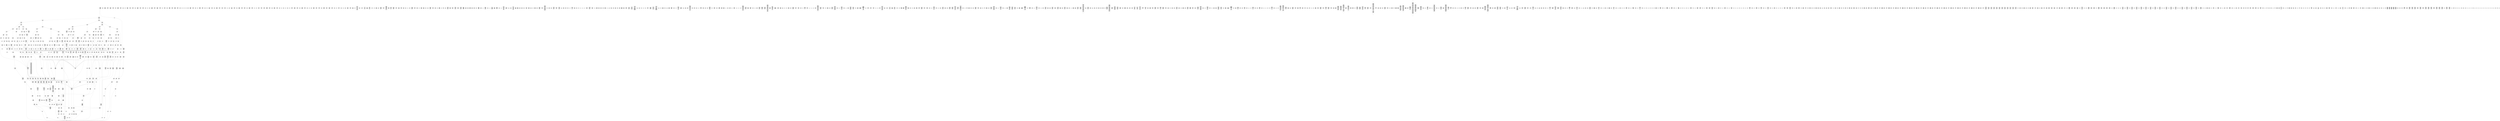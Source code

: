 /* Generated by GvGen v.1.0 (https://www.github.com/stricaud/gvgen) */

digraph G {
compound=true;
   node1 [label="[anywhere]"];
   node2 [label="# 0x0
PUSHX Data
PUSHX Data
MSTORE
PUSHX LogicData
CALLDATASIZE
LT
PUSHX Data
JUMPI
"];
   node3 [label="# 0xd
PUSHX Data
CALLDATALOAD
PUSHX BitData
SHR
PUSHX LogicData
GT
PUSHX Data
JUMPI
"];
   node4 [label="# 0x1e
PUSHX LogicData
GT
PUSHX Data
JUMPI
"];
   node5 [label="# 0x29
PUSHX LogicData
GT
PUSHX Data
JUMPI
"];
   node6 [label="# 0x34
PUSHX LogicData
GT
PUSHX Data
JUMPI
"];
   node7 [label="# 0x3f
PUSHX LogicData
EQ
PUSHX Data
JUMPI
"];
   node8 [label="# 0x4a
PUSHX LogicData
EQ
PUSHX Data
JUMPI
"];
   node9 [label="# 0x55
PUSHX LogicData
EQ
PUSHX Data
JUMPI
"];
   node10 [label="# 0x60
PUSHX LogicData
EQ
PUSHX Data
JUMPI
"];
   node11 [label="# 0x6b
PUSHX Data
JUMP
"];
   node12 [label="# 0x6f
JUMPDEST
PUSHX LogicData
EQ
PUSHX Data
JUMPI
"];
   node13 [label="# 0x7b
PUSHX LogicData
EQ
PUSHX Data
JUMPI
"];
   node14 [label="# 0x86
PUSHX LogicData
EQ
PUSHX Data
JUMPI
"];
   node15 [label="# 0x91
PUSHX Data
JUMP
"];
   node16 [label="# 0x95
JUMPDEST
PUSHX LogicData
GT
PUSHX Data
JUMPI
"];
   node17 [label="# 0xa1
PUSHX LogicData
EQ
PUSHX Data
JUMPI
"];
   node18 [label="# 0xac
PUSHX LogicData
EQ
PUSHX Data
JUMPI
"];
   node19 [label="# 0xb7
PUSHX LogicData
EQ
PUSHX Data
JUMPI
"];
   node20 [label="# 0xc2
PUSHX LogicData
EQ
PUSHX Data
JUMPI
"];
   node21 [label="# 0xcd
PUSHX Data
JUMP
"];
   node22 [label="# 0xd1
JUMPDEST
PUSHX LogicData
EQ
PUSHX Data
JUMPI
"];
   node23 [label="# 0xdd
PUSHX LogicData
EQ
PUSHX Data
JUMPI
"];
   node24 [label="# 0xe8
PUSHX LogicData
EQ
PUSHX Data
JUMPI
"];
   node25 [label="# 0xf3
PUSHX Data
JUMP
"];
   node26 [label="# 0xf7
JUMPDEST
PUSHX LogicData
GT
PUSHX Data
JUMPI
"];
   node27 [label="# 0x103
PUSHX LogicData
GT
PUSHX Data
JUMPI
"];
   node28 [label="# 0x10e
PUSHX LogicData
EQ
PUSHX Data
JUMPI
"];
   node29 [label="# 0x119
PUSHX LogicData
EQ
PUSHX Data
JUMPI
"];
   node30 [label="# 0x124
PUSHX LogicData
EQ
PUSHX Data
JUMPI
"];
   node31 [label="# 0x12f
PUSHX LogicData
EQ
PUSHX Data
JUMPI
"];
   node32 [label="# 0x13a
PUSHX Data
JUMP
"];
   node33 [label="# 0x13e
JUMPDEST
PUSHX LogicData
EQ
PUSHX Data
JUMPI
"];
   node34 [label="# 0x14a
PUSHX LogicData
EQ
PUSHX Data
JUMPI
"];
   node35 [label="# 0x155
PUSHX LogicData
EQ
PUSHX Data
JUMPI
"];
   node36 [label="# 0x160
PUSHX Data
JUMP
"];
   node37 [label="# 0x164
JUMPDEST
PUSHX LogicData
EQ
PUSHX Data
JUMPI
"];
   node38 [label="# 0x170
PUSHX LogicData
EQ
PUSHX Data
JUMPI
"];
   node39 [label="# 0x17b
PUSHX LogicData
EQ
PUSHX Data
JUMPI
"];
   node40 [label="# 0x186
PUSHX LogicData
EQ
PUSHX Data
JUMPI
"];
   node41 [label="# 0x191
PUSHX LogicData
EQ
PUSHX Data
JUMPI
"];
   node42 [label="# 0x19c
PUSHX LogicData
EQ
PUSHX Data
JUMPI
"];
   node43 [label="# 0x1a7
PUSHX Data
JUMP
"];
   node44 [label="# 0x1ab
JUMPDEST
PUSHX LogicData
GT
PUSHX Data
JUMPI
"];
   node45 [label="# 0x1b7
PUSHX LogicData
GT
PUSHX Data
JUMPI
"];
   node46 [label="# 0x1c2
PUSHX LogicData
GT
PUSHX Data
JUMPI
"];
   node47 [label="# 0x1cd
PUSHX LogicData
EQ
PUSHX Data
JUMPI
"];
   node48 [label="# 0x1d8
PUSHX LogicData
EQ
PUSHX Data
JUMPI
"];
   node49 [label="# 0x1e3
PUSHX LogicData
EQ
PUSHX Data
JUMPI
"];
   node50 [label="# 0x1ee
PUSHX LogicData
EQ
PUSHX Data
JUMPI
"];
   node51 [label="# 0x1f9
PUSHX Data
JUMP
"];
   node52 [label="# 0x1fd
JUMPDEST
PUSHX LogicData
EQ
PUSHX Data
JUMPI
"];
   node53 [label="# 0x209
PUSHX LogicData
EQ
PUSHX Data
JUMPI
"];
   node54 [label="# 0x214
PUSHX LogicData
EQ
PUSHX Data
JUMPI
"];
   node55 [label="# 0x21f
PUSHX Data
JUMP
"];
   node56 [label="# 0x223
JUMPDEST
PUSHX LogicData
EQ
PUSHX Data
JUMPI
"];
   node57 [label="# 0x22f
PUSHX LogicData
EQ
PUSHX Data
JUMPI
"];
   node58 [label="# 0x23a
PUSHX LogicData
EQ
PUSHX Data
JUMPI
"];
   node59 [label="# 0x245
PUSHX LogicData
EQ
PUSHX Data
JUMPI
"];
   node60 [label="# 0x250
PUSHX LogicData
EQ
PUSHX Data
JUMPI
"];
   node61 [label="# 0x25b
PUSHX LogicData
EQ
PUSHX Data
JUMPI
"];
   node62 [label="# 0x266
PUSHX Data
JUMP
"];
   node63 [label="# 0x26a
JUMPDEST
PUSHX LogicData
GT
PUSHX Data
JUMPI
"];
   node64 [label="# 0x276
PUSHX LogicData
GT
PUSHX Data
JUMPI
"];
   node65 [label="# 0x281
PUSHX LogicData
EQ
PUSHX Data
JUMPI
"];
   node66 [label="# 0x28c
PUSHX LogicData
EQ
PUSHX Data
JUMPI
"];
   node67 [label="# 0x297
PUSHX LogicData
EQ
PUSHX Data
JUMPI
"];
   node68 [label="# 0x2a2
PUSHX LogicData
EQ
PUSHX Data
JUMPI
"];
   node69 [label="# 0x2ad
PUSHX Data
JUMP
"];
   node70 [label="# 0x2b1
JUMPDEST
PUSHX LogicData
EQ
PUSHX Data
JUMPI
"];
   node71 [label="# 0x2bd
PUSHX LogicData
EQ
PUSHX Data
JUMPI
"];
   node72 [label="# 0x2c8
PUSHX LogicData
EQ
PUSHX Data
JUMPI
"];
   node73 [label="# 0x2d3
PUSHX Data
JUMP
"];
   node74 [label="# 0x2d7
JUMPDEST
PUSHX LogicData
EQ
PUSHX Data
JUMPI
"];
   node75 [label="# 0x2e3
PUSHX LogicData
EQ
PUSHX Data
JUMPI
"];
   node76 [label="# 0x2ee
PUSHX LogicData
EQ
PUSHX Data
JUMPI
"];
   node77 [label="# 0x2f9
PUSHX LogicData
EQ
PUSHX Data
JUMPI
"];
   node78 [label="# 0x304
PUSHX LogicData
EQ
PUSHX Data
JUMPI
"];
   node79 [label="# 0x30f
PUSHX LogicData
EQ
PUSHX Data
JUMPI
"];
   node80 [label="# 0x31a
PUSHX Data
JUMP
"];
   node81 [label="# 0x31e
JUMPDEST
"];
   node82 [label="# 0x31f
JUMPDEST
STOP
"];
   node83 [label="# 0x321
JUMPDEST
CALLVALUE
ISZERO
PUSHX Data
JUMPI
"];
   node84 [label="# 0x329
PUSHX Data
REVERT
"];
   node85 [label="# 0x32d
JUMPDEST
PUSHX Data
PUSHX ArithData
CALLDATASIZE
SUB
ADD
PUSHX Data
PUSHX Data
JUMP
"];
   node86 [label="# 0x343
JUMPDEST
PUSHX Data
JUMP
"];
   node87 [label="# 0x348
JUMPDEST
PUSHX MemData
MLOAD
PUSHX Data
PUSHX Data
JUMP
"];
   node88 [label="# 0x355
JUMPDEST
PUSHX MemData
MLOAD
SUB
RETURN
"];
   node89 [label="# 0x35e
JUMPDEST
CALLVALUE
ISZERO
PUSHX Data
JUMPI
"];
   node90 [label="# 0x366
PUSHX Data
REVERT
"];
   node91 [label="# 0x36a
JUMPDEST
PUSHX Data
PUSHX Data
JUMP
"];
   node92 [label="# 0x373
JUMPDEST
PUSHX MemData
MLOAD
PUSHX Data
PUSHX Data
JUMP
"];
   node93 [label="# 0x380
JUMPDEST
PUSHX MemData
MLOAD
SUB
RETURN
"];
   node94 [label="# 0x389
JUMPDEST
CALLVALUE
ISZERO
PUSHX Data
JUMPI
"];
   node95 [label="# 0x391
PUSHX Data
REVERT
"];
   node96 [label="# 0x395
JUMPDEST
PUSHX Data
PUSHX ArithData
CALLDATASIZE
SUB
ADD
PUSHX Data
PUSHX Data
JUMP
"];
   node97 [label="# 0x3ab
JUMPDEST
PUSHX Data
JUMP
"];
   node98 [label="# 0x3b0
JUMPDEST
PUSHX MemData
MLOAD
PUSHX Data
PUSHX Data
JUMP
"];
   node99 [label="# 0x3bd
JUMPDEST
PUSHX MemData
MLOAD
SUB
RETURN
"];
   node100 [label="# 0x3c6
JUMPDEST
CALLVALUE
ISZERO
PUSHX Data
JUMPI
"];
   node101 [label="# 0x3ce
PUSHX Data
REVERT
"];
   node102 [label="# 0x3d2
JUMPDEST
PUSHX Data
PUSHX ArithData
CALLDATASIZE
SUB
ADD
PUSHX Data
PUSHX Data
JUMP
"];
   node103 [label="# 0x3e8
JUMPDEST
PUSHX Data
JUMP
"];
   node104 [label="# 0x3ed
JUMPDEST
STOP
"];
   node105 [label="# 0x3ef
JUMPDEST
CALLVALUE
ISZERO
PUSHX Data
JUMPI
"];
   node106 [label="# 0x3f7
PUSHX Data
REVERT
"];
   node107 [label="# 0x3fb
JUMPDEST
PUSHX Data
PUSHX Data
JUMP
"];
   node108 [label="# 0x404
JUMPDEST
PUSHX MemData
MLOAD
PUSHX Data
PUSHX Data
JUMP
"];
   node109 [label="# 0x411
JUMPDEST
PUSHX MemData
MLOAD
SUB
RETURN
"];
   node110 [label="# 0x41a
JUMPDEST
CALLVALUE
ISZERO
PUSHX Data
JUMPI
"];
   node111 [label="# 0x422
PUSHX Data
REVERT
"];
   node112 [label="# 0x426
JUMPDEST
PUSHX Data
PUSHX Data
JUMP
"];
   node113 [label="# 0x42f
JUMPDEST
PUSHX MemData
MLOAD
PUSHX Data
PUSHX Data
JUMP
"];
   node114 [label="# 0x43c
JUMPDEST
PUSHX MemData
MLOAD
SUB
RETURN
"];
   node115 [label="# 0x445
JUMPDEST
CALLVALUE
ISZERO
PUSHX Data
JUMPI
"];
   node116 [label="# 0x44d
PUSHX Data
REVERT
"];
   node117 [label="# 0x451
JUMPDEST
PUSHX Data
PUSHX ArithData
CALLDATASIZE
SUB
ADD
PUSHX Data
PUSHX Data
JUMP
"];
   node118 [label="# 0x467
JUMPDEST
PUSHX Data
JUMP
"];
   node119 [label="# 0x46c
JUMPDEST
PUSHX MemData
MLOAD
PUSHX Data
PUSHX Data
JUMP
"];
   node120 [label="# 0x479
JUMPDEST
PUSHX MemData
MLOAD
SUB
RETURN
"];
   node121 [label="# 0x482
JUMPDEST
CALLVALUE
ISZERO
PUSHX Data
JUMPI
"];
   node122 [label="# 0x48a
PUSHX Data
REVERT
"];
   node123 [label="# 0x48e
JUMPDEST
PUSHX Data
PUSHX Data
JUMP
"];
   node124 [label="# 0x497
JUMPDEST
PUSHX MemData
MLOAD
PUSHX Data
PUSHX Data
JUMP
"];
   node125 [label="# 0x4a4
JUMPDEST
PUSHX MemData
MLOAD
SUB
RETURN
"];
   node126 [label="# 0x4ad
JUMPDEST
CALLVALUE
ISZERO
PUSHX Data
JUMPI
"];
   node127 [label="# 0x4b5
PUSHX Data
REVERT
"];
   node128 [label="# 0x4b9
JUMPDEST
PUSHX Data
PUSHX ArithData
CALLDATASIZE
SUB
ADD
PUSHX Data
PUSHX Data
JUMP
"];
   node129 [label="# 0x4cf
JUMPDEST
PUSHX Data
JUMP
"];
   node130 [label="# 0x4d4
JUMPDEST
STOP
"];
   node131 [label="# 0x4d6
JUMPDEST
CALLVALUE
ISZERO
PUSHX Data
JUMPI
"];
   node132 [label="# 0x4de
PUSHX Data
REVERT
"];
   node133 [label="# 0x4e2
JUMPDEST
PUSHX Data
PUSHX ArithData
CALLDATASIZE
SUB
ADD
PUSHX Data
PUSHX Data
JUMP
"];
   node134 [label="# 0x4f8
JUMPDEST
PUSHX Data
JUMP
"];
   node135 [label="# 0x4fd
JUMPDEST
PUSHX MemData
MLOAD
PUSHX Data
PUSHX Data
JUMP
"];
   node136 [label="# 0x50a
JUMPDEST
PUSHX MemData
MLOAD
SUB
RETURN
"];
   node137 [label="# 0x513
JUMPDEST
CALLVALUE
ISZERO
PUSHX Data
JUMPI
"];
   node138 [label="# 0x51b
PUSHX Data
REVERT
"];
   node139 [label="# 0x51f
JUMPDEST
PUSHX Data
PUSHX Data
JUMP
"];
   node140 [label="# 0x528
JUMPDEST
PUSHX MemData
MLOAD
PUSHX Data
PUSHX Data
JUMP
"];
   node141 [label="# 0x535
JUMPDEST
PUSHX MemData
MLOAD
SUB
RETURN
"];
   node142 [label="# 0x53e
JUMPDEST
CALLVALUE
ISZERO
PUSHX Data
JUMPI
"];
   node143 [label="# 0x546
PUSHX Data
REVERT
"];
   node144 [label="# 0x54a
JUMPDEST
PUSHX Data
PUSHX Data
JUMP
"];
   node145 [label="# 0x553
JUMPDEST
STOP
"];
   node146 [label="# 0x555
JUMPDEST
CALLVALUE
ISZERO
PUSHX Data
JUMPI
"];
   node147 [label="# 0x55d
PUSHX Data
REVERT
"];
   node148 [label="# 0x561
JUMPDEST
PUSHX Data
PUSHX Data
JUMP
"];
   node149 [label="# 0x56a
JUMPDEST
PUSHX MemData
MLOAD
PUSHX Data
PUSHX Data
JUMP
"];
   node150 [label="# 0x577
JUMPDEST
PUSHX MemData
MLOAD
SUB
RETURN
"];
   node151 [label="# 0x580
JUMPDEST
CALLVALUE
ISZERO
PUSHX Data
JUMPI
"];
   node152 [label="# 0x588
PUSHX Data
REVERT
"];
   node153 [label="# 0x58c
JUMPDEST
PUSHX Data
PUSHX ArithData
CALLDATASIZE
SUB
ADD
PUSHX Data
PUSHX Data
JUMP
"];
   node154 [label="# 0x5a2
JUMPDEST
PUSHX Data
JUMP
"];
   node155 [label="# 0x5a7
JUMPDEST
PUSHX MemData
MLOAD
PUSHX Data
PUSHX Data
JUMP
"];
   node156 [label="# 0x5b4
JUMPDEST
PUSHX MemData
MLOAD
SUB
RETURN
"];
   node157 [label="# 0x5bd
JUMPDEST
CALLVALUE
ISZERO
PUSHX Data
JUMPI
"];
   node158 [label="# 0x5c5
PUSHX Data
REVERT
"];
   node159 [label="# 0x5c9
JUMPDEST
PUSHX Data
PUSHX Data
JUMP
"];
   node160 [label="# 0x5d2
JUMPDEST
PUSHX MemData
MLOAD
PUSHX Data
PUSHX Data
JUMP
"];
   node161 [label="# 0x5df
JUMPDEST
PUSHX MemData
MLOAD
SUB
RETURN
"];
   node162 [label="# 0x5e8
JUMPDEST
CALLVALUE
ISZERO
PUSHX Data
JUMPI
"];
   node163 [label="# 0x5f0
PUSHX Data
REVERT
"];
   node164 [label="# 0x5f4
JUMPDEST
PUSHX Data
PUSHX ArithData
CALLDATASIZE
SUB
ADD
PUSHX Data
PUSHX Data
JUMP
"];
   node165 [label="# 0x60a
JUMPDEST
PUSHX Data
JUMP
"];
   node166 [label="# 0x60f
JUMPDEST
STOP
"];
   node167 [label="# 0x611
JUMPDEST
PUSHX Data
PUSHX Data
JUMP
"];
   node168 [label="# 0x619
JUMPDEST
STOP
"];
   node169 [label="# 0x61b
JUMPDEST
CALLVALUE
ISZERO
PUSHX Data
JUMPI
"];
   node170 [label="# 0x623
PUSHX Data
REVERT
"];
   node171 [label="# 0x627
JUMPDEST
PUSHX Data
PUSHX Data
JUMP
"];
   node172 [label="# 0x630
JUMPDEST
STOP
"];
   node173 [label="# 0x632
JUMPDEST
CALLVALUE
ISZERO
PUSHX Data
JUMPI
"];
   node174 [label="# 0x63a
PUSHX Data
REVERT
"];
   node175 [label="# 0x63e
JUMPDEST
PUSHX Data
PUSHX ArithData
CALLDATASIZE
SUB
ADD
PUSHX Data
PUSHX Data
JUMP
"];
   node176 [label="# 0x654
JUMPDEST
PUSHX Data
JUMP
"];
   node177 [label="# 0x659
JUMPDEST
PUSHX MemData
MLOAD
PUSHX Data
PUSHX Data
JUMP
"];
   node178 [label="# 0x666
JUMPDEST
PUSHX MemData
MLOAD
SUB
RETURN
"];
   node179 [label="# 0x66f
JUMPDEST
CALLVALUE
ISZERO
PUSHX Data
JUMPI
"];
   node180 [label="# 0x677
PUSHX Data
REVERT
"];
   node181 [label="# 0x67b
JUMPDEST
PUSHX Data
PUSHX ArithData
CALLDATASIZE
SUB
ADD
PUSHX Data
PUSHX Data
JUMP
"];
   node182 [label="# 0x691
JUMPDEST
PUSHX Data
JUMP
"];
   node183 [label="# 0x696
JUMPDEST
STOP
"];
   node184 [label="# 0x698
JUMPDEST
CALLVALUE
ISZERO
PUSHX Data
JUMPI
"];
   node185 [label="# 0x6a0
PUSHX Data
REVERT
"];
   node186 [label="# 0x6a4
JUMPDEST
PUSHX Data
PUSHX Data
JUMP
"];
   node187 [label="# 0x6ad
JUMPDEST
PUSHX MemData
MLOAD
PUSHX Data
PUSHX Data
JUMP
"];
   node188 [label="# 0x6ba
JUMPDEST
PUSHX MemData
MLOAD
SUB
RETURN
"];
   node189 [label="# 0x6c3
JUMPDEST
CALLVALUE
ISZERO
PUSHX Data
JUMPI
"];
   node190 [label="# 0x6cb
PUSHX Data
REVERT
"];
   node191 [label="# 0x6cf
JUMPDEST
PUSHX Data
PUSHX ArithData
CALLDATASIZE
SUB
ADD
PUSHX Data
PUSHX Data
JUMP
"];
   node192 [label="# 0x6e5
JUMPDEST
PUSHX Data
JUMP
"];
   node193 [label="# 0x6ea
JUMPDEST
STOP
"];
   node194 [label="# 0x6ec
JUMPDEST
CALLVALUE
ISZERO
PUSHX Data
JUMPI
"];
   node195 [label="# 0x6f4
PUSHX Data
REVERT
"];
   node196 [label="# 0x6f8
JUMPDEST
PUSHX Data
PUSHX Data
JUMP
"];
   node197 [label="# 0x701
JUMPDEST
PUSHX MemData
MLOAD
PUSHX Data
PUSHX Data
JUMP
"];
   node198 [label="# 0x70e
JUMPDEST
PUSHX MemData
MLOAD
SUB
RETURN
"];
   node199 [label="# 0x717
JUMPDEST
CALLVALUE
ISZERO
PUSHX Data
JUMPI
"];
   node200 [label="# 0x71f
PUSHX Data
REVERT
"];
   node201 [label="# 0x723
JUMPDEST
PUSHX Data
PUSHX ArithData
CALLDATASIZE
SUB
ADD
PUSHX Data
PUSHX Data
JUMP
"];
   node202 [label="# 0x739
JUMPDEST
PUSHX Data
JUMP
"];
   node203 [label="# 0x73e
JUMPDEST
PUSHX MemData
MLOAD
PUSHX Data
PUSHX Data
JUMP
"];
   node204 [label="# 0x74b
JUMPDEST
PUSHX MemData
MLOAD
SUB
RETURN
"];
   node205 [label="# 0x754
JUMPDEST
CALLVALUE
ISZERO
PUSHX Data
JUMPI
"];
   node206 [label="# 0x75c
PUSHX Data
REVERT
"];
   node207 [label="# 0x760
JUMPDEST
PUSHX Data
PUSHX Data
JUMP
"];
   node208 [label="# 0x769
JUMPDEST
PUSHX MemData
MLOAD
PUSHX Data
PUSHX Data
JUMP
"];
   node209 [label="# 0x776
JUMPDEST
PUSHX MemData
MLOAD
SUB
RETURN
"];
   node210 [label="# 0x77f
JUMPDEST
CALLVALUE
ISZERO
PUSHX Data
JUMPI
"];
   node211 [label="# 0x787
PUSHX Data
REVERT
"];
   node212 [label="# 0x78b
JUMPDEST
PUSHX Data
PUSHX Data
JUMP
"];
   node213 [label="# 0x794
JUMPDEST
PUSHX MemData
MLOAD
PUSHX Data
PUSHX Data
JUMP
"];
   node214 [label="# 0x7a1
JUMPDEST
PUSHX MemData
MLOAD
SUB
RETURN
"];
   node215 [label="# 0x7aa
JUMPDEST
CALLVALUE
ISZERO
PUSHX Data
JUMPI
"];
   node216 [label="# 0x7b2
PUSHX Data
REVERT
"];
   node217 [label="# 0x7b6
JUMPDEST
PUSHX Data
PUSHX Data
JUMP
"];
   node218 [label="# 0x7bf
JUMPDEST
STOP
"];
   node219 [label="# 0x7c1
JUMPDEST
CALLVALUE
ISZERO
PUSHX Data
JUMPI
"];
   node220 [label="# 0x7c9
PUSHX Data
REVERT
"];
   node221 [label="# 0x7cd
JUMPDEST
PUSHX Data
PUSHX ArithData
CALLDATASIZE
SUB
ADD
PUSHX Data
PUSHX Data
JUMP
"];
   node222 [label="# 0x7e3
JUMPDEST
PUSHX Data
JUMP
"];
   node223 [label="# 0x7e8
JUMPDEST
PUSHX MemData
MLOAD
PUSHX Data
PUSHX Data
JUMP
"];
   node224 [label="# 0x7f5
JUMPDEST
PUSHX MemData
MLOAD
SUB
RETURN
"];
   node225 [label="# 0x7fe
JUMPDEST
CALLVALUE
ISZERO
PUSHX Data
JUMPI
"];
   node226 [label="# 0x806
PUSHX Data
REVERT
"];
   node227 [label="# 0x80a
JUMPDEST
PUSHX Data
PUSHX ArithData
CALLDATASIZE
SUB
ADD
PUSHX Data
PUSHX Data
JUMP
"];
   node228 [label="# 0x820
JUMPDEST
PUSHX Data
JUMP
"];
   node229 [label="# 0x825
JUMPDEST
PUSHX MemData
MLOAD
PUSHX Data
PUSHX Data
JUMP
"];
   node230 [label="# 0x832
JUMPDEST
PUSHX MemData
MLOAD
SUB
RETURN
"];
   node231 [label="# 0x83b
JUMPDEST
CALLVALUE
ISZERO
PUSHX Data
JUMPI
"];
   node232 [label="# 0x843
PUSHX Data
REVERT
"];
   node233 [label="# 0x847
JUMPDEST
PUSHX Data
PUSHX Data
JUMP
"];
   node234 [label="# 0x850
JUMPDEST
PUSHX MemData
MLOAD
PUSHX Data
PUSHX Data
JUMP
"];
   node235 [label="# 0x85d
JUMPDEST
PUSHX MemData
MLOAD
SUB
RETURN
"];
   node236 [label="# 0x866
JUMPDEST
CALLVALUE
ISZERO
PUSHX Data
JUMPI
"];
   node237 [label="# 0x86e
PUSHX Data
REVERT
"];
   node238 [label="# 0x872
JUMPDEST
PUSHX Data
PUSHX ArithData
CALLDATASIZE
SUB
ADD
PUSHX Data
PUSHX Data
JUMP
"];
   node239 [label="# 0x888
JUMPDEST
PUSHX Data
JUMP
"];
   node240 [label="# 0x88d
JUMPDEST
PUSHX MemData
MLOAD
PUSHX Data
PUSHX Data
JUMP
"];
   node241 [label="# 0x89a
JUMPDEST
PUSHX MemData
MLOAD
SUB
RETURN
"];
   node242 [label="# 0x8a3
JUMPDEST
CALLVALUE
ISZERO
PUSHX Data
JUMPI
"];
   node243 [label="# 0x8ab
PUSHX Data
REVERT
"];
   node244 [label="# 0x8af
JUMPDEST
PUSHX Data
PUSHX Data
JUMP
"];
   node245 [label="# 0x8b8
JUMPDEST
STOP
"];
   node246 [label="# 0x8ba
JUMPDEST
PUSHX Data
PUSHX Data
JUMP
"];
   node247 [label="# 0x8c2
JUMPDEST
STOP
"];
   node248 [label="# 0x8c4
JUMPDEST
CALLVALUE
ISZERO
PUSHX Data
JUMPI
"];
   node249 [label="# 0x8cc
PUSHX Data
REVERT
"];
   node250 [label="# 0x8d0
JUMPDEST
PUSHX Data
PUSHX Data
JUMP
"];
   node251 [label="# 0x8d9
JUMPDEST
PUSHX MemData
MLOAD
PUSHX Data
PUSHX Data
JUMP
"];
   node252 [label="# 0x8e6
JUMPDEST
PUSHX MemData
MLOAD
SUB
RETURN
"];
   node253 [label="# 0x8ef
JUMPDEST
CALLVALUE
ISZERO
PUSHX Data
JUMPI
"];
   node254 [label="# 0x8f7
PUSHX Data
REVERT
"];
   node255 [label="# 0x8fb
JUMPDEST
PUSHX Data
PUSHX Data
JUMP
"];
   node256 [label="# 0x904
JUMPDEST
PUSHX MemData
MLOAD
PUSHX Data
PUSHX Data
JUMP
"];
   node257 [label="# 0x911
JUMPDEST
PUSHX MemData
MLOAD
SUB
RETURN
"];
   node258 [label="# 0x91a
JUMPDEST
CALLVALUE
ISZERO
PUSHX Data
JUMPI
"];
   node259 [label="# 0x922
PUSHX Data
REVERT
"];
   node260 [label="# 0x926
JUMPDEST
PUSHX Data
PUSHX Data
JUMP
"];
   node261 [label="# 0x92f
JUMPDEST
PUSHX MemData
MLOAD
PUSHX Data
PUSHX Data
JUMP
"];
   node262 [label="# 0x93c
JUMPDEST
PUSHX MemData
MLOAD
SUB
RETURN
"];
   node263 [label="# 0x945
JUMPDEST
CALLVALUE
ISZERO
PUSHX Data
JUMPI
"];
   node264 [label="# 0x94d
PUSHX Data
REVERT
"];
   node265 [label="# 0x951
JUMPDEST
PUSHX Data
PUSHX Data
JUMP
"];
   node266 [label="# 0x95a
JUMPDEST
PUSHX MemData
MLOAD
PUSHX Data
PUSHX Data
JUMP
"];
   node267 [label="# 0x967
JUMPDEST
PUSHX MemData
MLOAD
SUB
RETURN
"];
   node268 [label="# 0x970
JUMPDEST
CALLVALUE
ISZERO
PUSHX Data
JUMPI
"];
   node269 [label="# 0x978
PUSHX Data
REVERT
"];
   node270 [label="# 0x97c
JUMPDEST
PUSHX Data
PUSHX ArithData
CALLDATASIZE
SUB
ADD
PUSHX Data
PUSHX Data
JUMP
"];
   node271 [label="# 0x992
JUMPDEST
PUSHX Data
JUMP
"];
   node272 [label="# 0x997
JUMPDEST
PUSHX MemData
MLOAD
PUSHX Data
PUSHX Data
JUMP
"];
   node273 [label="# 0x9a4
JUMPDEST
PUSHX MemData
MLOAD
SUB
RETURN
"];
   node274 [label="# 0x9ad
JUMPDEST
CALLVALUE
ISZERO
PUSHX Data
JUMPI
"];
   node275 [label="# 0x9b5
PUSHX Data
REVERT
"];
   node276 [label="# 0x9b9
JUMPDEST
PUSHX Data
PUSHX ArithData
CALLDATASIZE
SUB
ADD
PUSHX Data
PUSHX Data
JUMP
"];
   node277 [label="# 0x9cf
JUMPDEST
PUSHX Data
JUMP
"];
   node278 [label="# 0x9d4
JUMPDEST
STOP
"];
   node279 [label="# 0x9d6
JUMPDEST
CALLVALUE
ISZERO
PUSHX Data
JUMPI
"];
   node280 [label="# 0x9de
PUSHX Data
REVERT
"];
   node281 [label="# 0x9e2
JUMPDEST
PUSHX Data
PUSHX ArithData
CALLDATASIZE
SUB
ADD
PUSHX Data
PUSHX Data
JUMP
"];
   node282 [label="# 0x9f8
JUMPDEST
PUSHX Data
JUMP
"];
   node283 [label="# 0x9fd
JUMPDEST
STOP
"];
   node284 [label="# 0x9ff
JUMPDEST
CALLVALUE
ISZERO
PUSHX Data
JUMPI
"];
   node285 [label="# 0xa07
PUSHX Data
REVERT
"];
   node286 [label="# 0xa0b
JUMPDEST
PUSHX Data
PUSHX ArithData
CALLDATASIZE
SUB
ADD
PUSHX Data
PUSHX Data
JUMP
"];
   node287 [label="# 0xa21
JUMPDEST
PUSHX Data
JUMP
"];
   node288 [label="# 0xa26
JUMPDEST
STOP
"];
   node289 [label="# 0xa28
JUMPDEST
CALLVALUE
ISZERO
PUSHX Data
JUMPI
"];
   node290 [label="# 0xa30
PUSHX Data
REVERT
"];
   node291 [label="# 0xa34
JUMPDEST
PUSHX Data
PUSHX Data
JUMP
"];
   node292 [label="# 0xa3d
JUMPDEST
PUSHX MemData
MLOAD
PUSHX Data
PUSHX Data
JUMP
"];
   node293 [label="# 0xa4a
JUMPDEST
PUSHX MemData
MLOAD
SUB
RETURN
"];
   node294 [label="# 0xa53
JUMPDEST
CALLVALUE
ISZERO
PUSHX Data
JUMPI
"];
   node295 [label="# 0xa5b
PUSHX Data
REVERT
"];
   node296 [label="# 0xa5f
JUMPDEST
PUSHX Data
PUSHX Data
JUMP
"];
   node297 [label="# 0xa68
JUMPDEST
PUSHX MemData
MLOAD
PUSHX Data
PUSHX Data
JUMP
"];
   node298 [label="# 0xa75
JUMPDEST
PUSHX MemData
MLOAD
SUB
RETURN
"];
   node299 [label="# 0xa7e
JUMPDEST
CALLVALUE
ISZERO
PUSHX Data
JUMPI
"];
   node300 [label="# 0xa86
PUSHX Data
REVERT
"];
   node301 [label="# 0xa8a
JUMPDEST
PUSHX Data
PUSHX ArithData
CALLDATASIZE
SUB
ADD
PUSHX Data
PUSHX Data
JUMP
"];
   node302 [label="# 0xaa0
JUMPDEST
PUSHX Data
JUMP
"];
   node303 [label="# 0xaa5
JUMPDEST
PUSHX MemData
MLOAD
PUSHX Data
PUSHX Data
JUMP
"];
   node304 [label="# 0xab2
JUMPDEST
PUSHX MemData
MLOAD
SUB
RETURN
"];
   node305 [label="# 0xabb
JUMPDEST
PUSHX Data
PUSHX ArithData
CALLDATASIZE
SUB
ADD
PUSHX Data
PUSHX Data
JUMP
"];
   node306 [label="# 0xad0
JUMPDEST
PUSHX Data
JUMP
"];
   node307 [label="# 0xad5
JUMPDEST
STOP
"];
   node308 [label="# 0xad7
JUMPDEST
CALLVALUE
ISZERO
PUSHX Data
JUMPI
"];
   node309 [label="# 0xadf
PUSHX Data
REVERT
"];
   node310 [label="# 0xae3
JUMPDEST
PUSHX Data
PUSHX ArithData
CALLDATASIZE
SUB
ADD
PUSHX Data
PUSHX Data
JUMP
"];
   node311 [label="# 0xaf9
JUMPDEST
PUSHX Data
JUMP
"];
   node312 [label="# 0xafe
JUMPDEST
PUSHX MemData
MLOAD
PUSHX Data
PUSHX Data
JUMP
"];
   node313 [label="# 0xb0b
JUMPDEST
PUSHX MemData
MLOAD
SUB
RETURN
"];
   node314 [label="# 0xb14
JUMPDEST
CALLVALUE
ISZERO
PUSHX Data
JUMPI
"];
   node315 [label="# 0xb1c
PUSHX Data
REVERT
"];
   node316 [label="# 0xb20
JUMPDEST
PUSHX Data
PUSHX Data
JUMP
"];
   node317 [label="# 0xb29
JUMPDEST
PUSHX MemData
MLOAD
PUSHX Data
PUSHX Data
JUMP
"];
   node318 [label="# 0xb36
JUMPDEST
PUSHX MemData
MLOAD
SUB
RETURN
"];
   node319 [label="# 0xb3f
JUMPDEST
CALLVALUE
ISZERO
PUSHX Data
JUMPI
"];
   node320 [label="# 0xb47
PUSHX Data
REVERT
"];
   node321 [label="# 0xb4b
JUMPDEST
PUSHX Data
PUSHX ArithData
CALLDATASIZE
SUB
ADD
PUSHX Data
PUSHX Data
JUMP
"];
   node322 [label="# 0xb61
JUMPDEST
PUSHX Data
JUMP
"];
   node323 [label="# 0xb66
JUMPDEST
PUSHX MemData
MLOAD
PUSHX Data
PUSHX Data
JUMP
"];
   node324 [label="# 0xb73
JUMPDEST
PUSHX MemData
MLOAD
SUB
RETURN
"];
   node325 [label="# 0xb7c
JUMPDEST
CALLVALUE
ISZERO
PUSHX Data
JUMPI
"];
   node326 [label="# 0xb84
PUSHX Data
REVERT
"];
   node327 [label="# 0xb88
JUMPDEST
PUSHX Data
PUSHX Data
JUMP
"];
   node328 [label="# 0xb91
JUMPDEST
PUSHX MemData
MLOAD
PUSHX Data
PUSHX Data
JUMP
"];
   node329 [label="# 0xb9e
JUMPDEST
PUSHX MemData
MLOAD
SUB
RETURN
"];
   node330 [label="# 0xba7
JUMPDEST
CALLVALUE
ISZERO
PUSHX Data
JUMPI
"];
   node331 [label="# 0xbaf
PUSHX Data
REVERT
"];
   node332 [label="# 0xbb3
JUMPDEST
PUSHX Data
PUSHX ArithData
CALLDATASIZE
SUB
ADD
PUSHX Data
PUSHX Data
JUMP
"];
   node333 [label="# 0xbc9
JUMPDEST
PUSHX Data
JUMP
"];
   node334 [label="# 0xbce
JUMPDEST
STOP
"];
   node335 [label="# 0xbd0
JUMPDEST
CALLVALUE
ISZERO
PUSHX Data
JUMPI
"];
   node336 [label="# 0xbd8
PUSHX Data
REVERT
"];
   node337 [label="# 0xbdc
JUMPDEST
PUSHX Data
PUSHX Data
JUMP
"];
   node338 [label="# 0xbe5
JUMPDEST
PUSHX MemData
MLOAD
PUSHX Data
PUSHX Data
JUMP
"];
   node339 [label="# 0xbf2
JUMPDEST
PUSHX MemData
MLOAD
SUB
RETURN
"];
   node340 [label="# 0xbfb
JUMPDEST
CALLVALUE
ISZERO
PUSHX Data
JUMPI
"];
   node341 [label="# 0xc03
PUSHX Data
REVERT
"];
   node342 [label="# 0xc07
JUMPDEST
PUSHX Data
PUSHX ArithData
CALLDATASIZE
SUB
ADD
PUSHX Data
PUSHX Data
JUMP
"];
   node343 [label="# 0xc1d
JUMPDEST
PUSHX Data
JUMP
"];
   node344 [label="# 0xc22
JUMPDEST
STOP
"];
   node345 [label="# 0xc24
JUMPDEST
CALLVALUE
ISZERO
PUSHX Data
JUMPI
"];
   node346 [label="# 0xc2c
PUSHX Data
REVERT
"];
   node347 [label="# 0xc30
JUMPDEST
PUSHX Data
PUSHX ArithData
CALLDATASIZE
SUB
ADD
PUSHX Data
PUSHX Data
JUMP
"];
   node348 [label="# 0xc46
JUMPDEST
PUSHX Data
JUMP
"];
   node349 [label="# 0xc4b
JUMPDEST
PUSHX MemData
MLOAD
PUSHX Data
PUSHX Data
JUMP
"];
   node350 [label="# 0xc58
JUMPDEST
PUSHX MemData
MLOAD
SUB
RETURN
"];
   node351 [label="# 0xc61
JUMPDEST
PUSHX Data
PUSHX Data
PUSHX Data
JUMP
"];
   node352 [label="# 0xc6c
JUMPDEST
JUMP
"];
   node353 [label="# 0xc73
JUMPDEST
PUSHX Data
PUSHX StorData
SLOAD
PUSHX Data
PUSHX Data
JUMP
"];
   node354 [label="# 0xc82
JUMPDEST
PUSHX ArithData
ADD
PUSHX ArithData
DIV
MUL
PUSHX ArithData
ADD
PUSHX MemData
MLOAD
ADD
PUSHX Data
MSTORE
MSTORE
PUSHX ArithData
ADD
SLOAD
PUSHX Data
PUSHX Data
JUMP
"];
   node355 [label="# 0xcae
JUMPDEST
ISZERO
PUSHX Data
JUMPI
"];
   node356 [label="# 0xcb5
PUSHX LogicData
LT
PUSHX Data
JUMPI
"];
   node357 [label="# 0xcbd
PUSHX ArithData
SLOAD
DIV
MUL
MSTORE
PUSHX ArithData
ADD
PUSHX Data
JUMP
"];
   node358 [label="# 0xcd0
JUMPDEST
ADD
PUSHX Data
MSTORE
PUSHX Data
PUSHX Data
SHA3
"];
   node359 [label="# 0xcde
JUMPDEST
SLOAD
MSTORE
PUSHX ArithData
ADD
PUSHX ArithData
ADD
GT
PUSHX Data
JUMPI
"];
   node360 [label="# 0xcf2
SUB
PUSHX BitData
AND
ADD
"];
   node361 [label="# 0xcfb
JUMPDEST
JUMP
"];
   node362 [label="# 0xd05
JUMPDEST
PUSHX Data
PUSHX Data
PUSHX Data
JUMP
"];
   node363 [label="# 0xd10
JUMPDEST
PUSHX Data
JUMPI
"];
   node364 [label="# 0xd15
PUSHX MemData
MLOAD
PUSHX Data
MSTORE
PUSHX ArithData
ADD
PUSHX Data
PUSHX Data
JUMP
"];
   node365 [label="# 0xd46
JUMPDEST
PUSHX MemData
MLOAD
SUB
REVERT
"];
   node366 [label="# 0xd4f
JUMPDEST
PUSHX Data
PUSHX ArithData
MSTORE
PUSHX ArithData
ADD
MSTORE
PUSHX ArithData
ADD
PUSHX Data
SHA3
PUSHX ArithData
SLOAD
PUSHX ArithData
EXP
DIV
PUSHX BitData
AND
JUMP
"];
   node367 [label="# 0xd8a
JUMPDEST
PUSHX Data
PUSHX Data
PUSHX Data
JUMP
"];
   node368 [label="# 0xd95
JUMPDEST
PUSHX BitData
AND
PUSHX BitData
AND
EQ
ISZERO
PUSHX Data
JUMPI
"];
   node369 [label="# 0xdcc
PUSHX MemData
MLOAD
PUSHX Data
MSTORE
PUSHX ArithData
ADD
PUSHX Data
PUSHX Data
JUMP
"];
   node370 [label="# 0xdfd
JUMPDEST
PUSHX MemData
MLOAD
SUB
REVERT
"];
   node371 [label="# 0xe06
JUMPDEST
PUSHX BitData
AND
PUSHX Data
PUSHX Data
JUMP
"];
   node372 [label="# 0xe25
JUMPDEST
PUSHX BitData
AND
EQ
PUSHX Data
JUMPI
"];
   node373 [label="# 0xe42
PUSHX Data
PUSHX Data
PUSHX Data
JUMP
"];
   node374 [label="# 0xe4e
JUMPDEST
PUSHX Data
JUMP
"];
   node375 [label="# 0xe53
JUMPDEST
"];
   node376 [label="# 0xe54
JUMPDEST
PUSHX Data
JUMPI
"];
   node377 [label="# 0xe59
PUSHX MemData
MLOAD
PUSHX Data
MSTORE
PUSHX ArithData
ADD
PUSHX Data
PUSHX Data
JUMP
"];
   node378 [label="# 0xe8a
JUMPDEST
PUSHX MemData
MLOAD
SUB
REVERT
"];
   node379 [label="# 0xe93
JUMPDEST
PUSHX Data
PUSHX Data
JUMP
"];
   node380 [label="# 0xe9d
JUMPDEST
JUMP
"];
   node381 [label="# 0xea2
JUMPDEST
PUSHX Data
PUSHX StorData
SLOAD
TIMESTAMP
LT
ISZERO
PUSHX Data
JUMPI
"];
   node382 [label="# 0xeb0
PUSHX Data
PUSHX Data
PUSHX Data
JUMP
"];
   node383 [label="# 0xed9
JUMPDEST
EQ
"];
   node384 [label="# 0xedb
JUMPDEST
JUMP
"];
   node385 [label="# 0xee0
JUMPDEST
PUSHX LogicData
PUSHX StorData
SLOAD
GT
JUMP
"];
   node386 [label="# 0xeec
JUMPDEST
PUSHX Data
PUSHX BitData
PUSHX BitData
SHL
JUMP
"];
   node387 [label="# 0xf00
JUMPDEST
PUSHX Data
PUSHX StorData
SLOAD
JUMP
"];
   node388 [label="# 0xf0d
JUMPDEST
PUSHX Data
PUSHX Data
PUSHX Data
JUMP
"];
   node389 [label="# 0xf18
JUMPDEST
PUSHX Data
JUMP
"];
   node390 [label="# 0xf1e
JUMPDEST
PUSHX Data
JUMPI
"];
   node391 [label="# 0xf23
PUSHX MemData
MLOAD
PUSHX Data
MSTORE
PUSHX ArithData
ADD
PUSHX Data
PUSHX Data
JUMP
"];
   node392 [label="# 0xf54
JUMPDEST
PUSHX MemData
MLOAD
SUB
REVERT
"];
   node393 [label="# 0xf5d
JUMPDEST
PUSHX Data
PUSHX Data
JUMP
"];
   node394 [label="# 0xf68
JUMPDEST
JUMP
"];
   node395 [label="# 0xf6d
JUMPDEST
PUSHX Data
PUSHX Data
CALLER
PUSHX Data
JUMP
"];
   node396 [label="# 0xf79
JUMPDEST
JUMP
"];
   node397 [label="# 0xf80
JUMPDEST
PUSHX Data
PUSHX Data
PUSHX StorData
SLOAD
PUSHX Data
PUSHX Data
JUMP
"];
   node398 [label="# 0xf91
JUMPDEST
NUMBER
LT
ISZERO
JUMP
"];
   node399 [label="# 0xf99
JUMPDEST
PUSHX Data
PUSHX Data
JUMP
"];
   node400 [label="# 0xfa1
JUMPDEST
PUSHX Data
JUMPI
"];
   node401 [label="# 0xfa6
PUSHX MemData
MLOAD
PUSHX Data
MSTORE
PUSHX ArithData
ADD
PUSHX MemData
MLOAD
SUB
REVERT
"];
   node402 [label="# 0xfd7
JUMPDEST
PUSHX Data
PUSHX Data
JUMP
"];
   node403 [label="# 0xfdf
JUMPDEST
PUSHX Data
JUMPI
"];
   node404 [label="# 0xfe4
PUSHX MemData
MLOAD
PUSHX Data
MSTORE
PUSHX ArithData
ADD
PUSHX MemData
MLOAD
SUB
REVERT
"];
   node405 [label="# 0x1015
JUMPDEST
PUSHX Data
PUSHX Data
PUSHX Data
JUMP
"];
   node406 [label="# 0x101f
JUMPDEST
PUSHX LogicData
EQ
ISZERO
PUSHX Data
JUMPI
"];
   node407 [label="# 0x102b
PUSHX MemData
MLOAD
PUSHX Data
MSTORE
PUSHX ArithData
ADD
PUSHX MemData
MLOAD
SUB
REVERT
"];
   node408 [label="# 0x105c
JUMPDEST
PUSHX LogicData
EQ
ISZERO
PUSHX Data
JUMPI
"];
   node409 [label="# 0x1066
PUSHX MemData
MLOAD
PUSHX Data
MSTORE
PUSHX ArithData
ADD
PUSHX MemData
MLOAD
SUB
REVERT
"];
   node410 [label="# 0x1097
JUMPDEST
PUSHX Data
PUSHX Data
PUSHX Data
PUSHX StorData
SLOAD
PUSHX Data
PUSHX Data
JUMP
"];
   node411 [label="# 0x10aa
JUMPDEST
NUMBER
PUSHX Data
PUSHX Data
JUMP
"];
   node412 [label="# 0x10b5
JUMPDEST
GT
ISZERO
PUSHX Data
JUMPI
"];
   node413 [label="# 0x10bc
PUSHX Data
PUSHX Data
NUMBER
PUSHX Data
PUSHX Data
JUMP
"];
   node414 [label="# 0x10cb
JUMPDEST
PUSHX Data
PUSHX Data
JUMP
"];
   node415 [label="# 0x10d5
JUMPDEST
PUSHX Data
PUSHX Data
JUMP
"];
   node416 [label="# 0x10df
JUMPDEST
PUSHX Data
JUMP
"];
   node417 [label="# 0x10e6
JUMPDEST
PUSHX Data
PUSHX Data
PUSHX StorData
SLOAD
PUSHX Data
PUSHX Data
JUMP
"];
   node418 [label="# 0x10f7
JUMPDEST
PUSHX Data
PUSHX Data
JUMP
"];
   node419 [label="# 0x1101
JUMPDEST
"];
   node420 [label="# 0x1104
JUMPDEST
PUSHX Data
BLOCKHASH
PUSHX BitData
SHR
PUSHX LogicData
EQ
ISZERO
PUSHX Data
JUMPI
"];
   node421 [label="# 0x1117
PUSHX Data
PUSHX Data
JUMP
"];
   node422 [label="# 0x111e
JUMPDEST
"];
   node423 [label="# 0x111f
JUMPDEST
NUMBER
PUSHX Data
SSTORE
PUSHX StorData
PUSHX Data
SLOAD
PUSHX Data
PUSHX Data
JUMP
"];
   node424 [label="# 0x1139
JUMPDEST
SSTORE
PUSHX Data
PUSHX Data
PUSHX Data
JUMP
"];
   node425 [label="# 0x1148
JUMPDEST
PUSHX Data
PUSHX LogicData
PUSHX LogicData
GT
ISZERO
PUSHX Data
JUMPI
"];
   node426 [label="# 0x115f
PUSHX Data
PUSHX Data
JUMP
"];
   node427 [label="# 0x1166
JUMPDEST
"];
   node428 [label="# 0x1167
JUMPDEST
PUSHX MemData
MLOAD
MSTORE
PUSHX ArithData
ADD
PUSHX BitData
NOT
AND
PUSHX ArithData
ADD
ADD
PUSHX Data
MSTORE
ISZERO
PUSHX Data
JUMPI
"];
   node429 [label="# 0x1185
PUSHX ArithData
ADD
PUSHX ArithData
MUL
CALLDATASIZE
CALLDATACOPY
ADD
"];
   node430 [label="# 0x1199
JUMPDEST
PUSHX Data
"];
   node431 [label="# 0x119f
JUMPDEST
LT
ISZERO
PUSHX Data
JUMPI
"];
   node432 [label="# 0x11a8
PUSHX Data
ADD
PUSHX ArithData
ADD
MSTORE
PUSHX Data
MLOAD
PUSHX ArithData
ADD
SHA3
PUSHX BitData
SHR
PUSHX Data
PUSHX Data
JUMP
"];
   node433 [label="# 0x11cc
JUMPDEST
PUSHX Data
PUSHX Data
ADDRESS
PUSHX Data
JUMP
"];
   node434 [label="# 0x11da
JUMPDEST
PUSHX Data
ADDRESS
PUSHX Data
PUSHX Data
JUMP
"];
   node435 [label="# 0x11fb
JUMPDEST
PUSHX Data
PUSHX Data
JUMP
"];
   node436 [label="# 0x1206
JUMPDEST
PUSHX Data
PUSHX Data
JUMP
"];
   node437 [label="# 0x1217
JUMPDEST
PUSHX Data
JUMP
"];
   node438 [label="# 0x121f
JUMPDEST
PUSHX LogicData
EQ
ISZERO
PUSHX Data
JUMPI
"];
   node439 [label="# 0x122a
PUSHX Data
ADDRESS
PUSHX Data
PUSHX Data
JUMP
"];
   node440 [label="# 0x1234
JUMPDEST
PUSHX Data
SSTORE
"];
   node441 [label="# 0x123b
JUMPDEST
JUMP
"];
   node442 [label="# 0x1242
JUMPDEST
PUSHX Data
JUMP
"];
   node443 [label="# 0x1248
JUMPDEST
PUSHX Data
PUSHX Data
PUSHX Data
JUMP
"];
   node444 [label="# 0x1253
JUMPDEST
LT
PUSHX Data
JUMPI
"];
   node445 [label="# 0x125a
PUSHX MemData
MLOAD
PUSHX Data
MSTORE
PUSHX ArithData
ADD
PUSHX Data
PUSHX Data
JUMP
"];
   node446 [label="# 0x128b
JUMPDEST
PUSHX MemData
MLOAD
SUB
REVERT
"];
   node447 [label="# 0x1294
JUMPDEST
PUSHX Data
PUSHX ArithData
PUSHX BitData
AND
PUSHX BitData
AND
MSTORE
PUSHX ArithData
ADD
MSTORE
PUSHX ArithData
ADD
PUSHX Data
SHA3
PUSHX ArithData
MSTORE
PUSHX ArithData
ADD
MSTORE
PUSHX ArithData
ADD
PUSHX Data
SHA3
SLOAD
JUMP
"];
   node448 [label="# 0x12ed
JUMPDEST
PUSHX Data
PUSHX Data
ADDRESS
PUSHX Data
JUMP
"];
   node449 [label="# 0x12f8
JUMPDEST
JUMP
"];
   node450 [label="# 0x12fd
JUMPDEST
PUSHX Data
PUSHX Data
JUMP
"];
   node451 [label="# 0x1305
JUMPDEST
PUSHX Data
JUMPI
"];
   node452 [label="# 0x130a
PUSHX MemData
MLOAD
PUSHX Data
MSTORE
PUSHX ArithData
ADD
PUSHX MemData
MLOAD
SUB
REVERT
"];
   node453 [label="# 0x133b
JUMPDEST
PUSHX LogicData
MLOAD
GT
ISZERO
PUSHX Data
JUMPI
"];
   node454 [label="# 0x1346
PUSHX MemData
MLOAD
PUSHX Data
MSTORE
PUSHX ArithData
ADD
PUSHX MemData
MLOAD
SUB
REVERT
"];
   node455 [label="# 0x1377
JUMPDEST
PUSHX Data
"];
   node456 [label="# 0x137a
JUMPDEST
MLOAD
LT
ISZERO
PUSHX Data
JUMPI
"];
   node457 [label="# 0x1384
PUSHX Data
MLOAD
LT
PUSHX Data
JUMPI
"];
   node458 [label="# 0x1391
PUSHX Data
PUSHX Data
JUMP
"];
   node459 [label="# 0x1398
JUMPDEST
"];
   node460 [label="# 0x1399
JUMPDEST
PUSHX ArithData
MUL
PUSHX ArithData
ADD
ADD
MLOAD
PUSHX Data
JUMP
"];
   node461 [label="# 0x13a6
JUMPDEST
PUSHX Data
PUSHX Data
JUMP
"];
   node462 [label="# 0x13b1
JUMPDEST
PUSHX Data
JUMP
"];
   node463 [label="# 0x13b9
JUMPDEST
JUMP
"];
   node464 [label="# 0x13bd
JUMPDEST
PUSHX LogicData
GT
ISZERO
PUSHX Data
JUMPI
"];
   node465 [label="# 0x13c8
PUSHX Data
PUSHX Data
JUMP
"];
   node466 [label="# 0x13cf
JUMPDEST
"];
   node467 [label="# 0x13d0
JUMPDEST
PUSHX StorData
PUSHX ArithData
SLOAD
PUSHX ArithData
EXP
DIV
PUSHX BitData
AND
PUSHX LogicData
GT
ISZERO
PUSHX Data
JUMPI
"];
   node468 [label="# 0x13ea
PUSHX Data
PUSHX Data
JUMP
"];
   node469 [label="# 0x13f1
JUMPDEST
"];
   node470 [label="# 0x13f2
JUMPDEST
EQ
ISZERO
PUSHX Data
JUMPI
"];
   node471 [label="# 0x13fa
PUSHX Data
PUSHX Data
JUMP
"];
   node472 [label="# 0x1402
JUMPDEST
"];
   node473 [label="# 0x1403
JUMPDEST
ISZERO
PUSHX Data
JUMPI
"];
   node474 [label="# 0x1409
PUSHX MemData
MLOAD
PUSHX Data
MSTORE
PUSHX ArithData
ADD
PUSHX MemData
MLOAD
SUB
REVERT
"];
   node475 [label="# 0x143a
JUMPDEST
PUSHX Data
PUSHX Data
CALLVALUE
PUSHX Data
PUSHX Data
JUMP
"];
   node476 [label="# 0x144f
JUMPDEST
PUSHX LogicData
EQ
ISZERO
PUSHX Data
JUMPI
"];
   node477 [label="# 0x145b
PUSHX MemData
MLOAD
PUSHX Data
MSTORE
PUSHX ArithData
ADD
PUSHX MemData
MLOAD
SUB
REVERT
"];
   node478 [label="# 0x148c
JUMPDEST
PUSHX LogicData
GT
ISZERO
PUSHX Data
JUMPI
"];
   node479 [label="# 0x1496
PUSHX Data
"];
   node480 [label="# 0x149a
JUMPDEST
PUSHX Data
PUSHX Data
PUSHX Data
JUMP
"];
   node481 [label="# 0x14c3
JUMPDEST
PUSHX Data
PUSHX Data
JUMP
"];
   node482 [label="# 0x14ce
JUMPDEST
GT
ISZERO
PUSHX Data
JUMPI
"];
   node483 [label="# 0x14d5
PUSHX Data
PUSHX Data
JUMP
"];
   node484 [label="# 0x14dc
JUMPDEST
PUSHX Data
PUSHX Data
PUSHX Data
JUMP
"];
   node485 [label="# 0x1507
JUMPDEST
"];
   node486 [label="# 0x150a
JUMPDEST
PUSHX Data
"];
   node487 [label="# 0x150d
JUMPDEST
LT
ISZERO
PUSHX Data
JUMPI
"];
   node488 [label="# 0x1516
PUSHX Data
PUSHX Data
JUMP
"];
   node489 [label="# 0x151d
JUMPDEST
PUSHX Data
PUSHX Data
JUMP
"];
   node490 [label="# 0x1528
JUMPDEST
PUSHX Data
JUMP
"];
   node491 [label="# 0x1530
JUMPDEST
PUSHX Data
PUSHX Data
JUMP
"];
   node492 [label="# 0x1539
JUMPDEST
PUSHX Data
PUSHX Data
PUSHX Data
PUSHX Data
JUMP
"];
   node493 [label="# 0x154e
JUMPDEST
CALLVALUE
PUSHX Data
PUSHX Data
JUMP
"];
   node494 [label="# 0x1559
JUMPDEST
PUSHX LogicData
GT
ISZERO
PUSHX Data
JUMPI
"];
   node495 [label="# 0x1565
PUSHX Data
CALLER
PUSHX BitData
AND
PUSHX MemData
MLOAD
PUSHX Data
PUSHX Data
JUMP
"];
   node496 [label="# 0x158a
JUMPDEST
PUSHX Data
PUSHX MemData
MLOAD
SUB
GAS
CALL
RETURNDATASIZE
PUSHX LogicData
EQ
PUSHX Data
JUMPI
"];
   node497 [label="# 0x15a6
PUSHX MemData
MLOAD
PUSHX BitData
NOT
PUSHX ArithData
RETURNDATASIZE
ADD
AND
ADD
PUSHX Data
MSTORE
RETURNDATASIZE
MSTORE
RETURNDATASIZE
PUSHX Data
PUSHX ArithData
ADD
RETURNDATACOPY
PUSHX Data
JUMP
"];
   node498 [label="# 0x15c7
JUMPDEST
PUSHX Data
"];
   node499 [label="# 0x15cc
JUMPDEST
PUSHX Data
JUMPI
"];
   node500 [label="# 0x15d6
PUSHX Data
REVERT
"];
   node501 [label="# 0x15da
JUMPDEST
"];
   node502 [label="# 0x15dc
JUMPDEST
JUMP
"];
   node503 [label="# 0x15e0
JUMPDEST
PUSHX Data
PUSHX Data
JUMP
"];
   node504 [label="# 0x15e8
JUMPDEST
PUSHX BitData
AND
PUSHX Data
PUSHX Data
JUMP
"];
   node505 [label="# 0x1606
JUMPDEST
PUSHX BitData
AND
EQ
PUSHX Data
JUMPI
"];
   node506 [label="# 0x1622
PUSHX MemData
MLOAD
PUSHX Data
MSTORE
PUSHX ArithData
ADD
PUSHX Data
PUSHX Data
JUMP
"];
   node507 [label="# 0x1653
JUMPDEST
PUSHX MemData
MLOAD
SUB
REVERT
"];
   node508 [label="# 0x165c
JUMPDEST
PUSHX Data
PUSHX Data
JUMP
"];
   node509 [label="# 0x1664
JUMPDEST
ISZERO
PUSHX Data
JUMPI
"];
   node510 [label="# 0x166a
PUSHX MemData
MLOAD
PUSHX Data
MSTORE
PUSHX ArithData
ADD
PUSHX MemData
MLOAD
SUB
REVERT
"];
   node511 [label="# 0x169b
JUMPDEST
PUSHX LogicData
PUSHX StorData
PUSHX ArithData
PUSHX ArithData
EXP
SLOAD
PUSHX ArithData
MUL
NOT
AND
ISZERO
ISZERO
MUL
OR
SSTORE
PUSHX Data
PUSHX Data
JUMP
"];
   node512 [label="# 0x16be
JUMPDEST
PUSHX BitData
AND
SELFBALANCE
PUSHX MemData
MLOAD
PUSHX Data
PUSHX Data
JUMP
"];
   node513 [label="# 0x16e1
JUMPDEST
PUSHX Data
PUSHX MemData
MLOAD
SUB
GAS
CALL
RETURNDATASIZE
PUSHX LogicData
EQ
PUSHX Data
JUMPI
"];
   node514 [label="# 0x16fd
PUSHX MemData
MLOAD
PUSHX BitData
NOT
PUSHX ArithData
RETURNDATASIZE
ADD
AND
ADD
PUSHX Data
MSTORE
RETURNDATASIZE
MSTORE
RETURNDATASIZE
PUSHX Data
PUSHX ArithData
ADD
RETURNDATACOPY
PUSHX Data
JUMP
"];
   node515 [label="# 0x171e
JUMPDEST
PUSHX Data
"];
   node516 [label="# 0x1723
JUMPDEST
JUMP
"];
   node517 [label="# 0x1728
JUMPDEST
PUSHX Data
PUSHX Data
ISZERO
PUSHX Data
JUMPI
"];
   node518 [label="# 0x1733
ADDRESS
PUSHX Data
JUMP
"];
   node519 [label="# 0x173a
JUMPDEST
PUSHX Data
"];
   node520 [label="# 0x1752
JUMPDEST
PUSHX Data
PUSHX Data
PUSHX Data
JUMP
"];
   node521 [label="# 0x175d
JUMPDEST
PUSHX Data
PUSHX LogicData
GT
ISZERO
PUSHX Data
JUMPI
"];
   node522 [label="# 0x1773
PUSHX Data
PUSHX Data
JUMP
"];
   node523 [label="# 0x177a
JUMPDEST
"];
   node524 [label="# 0x177b
JUMPDEST
PUSHX MemData
MLOAD
MSTORE
PUSHX ArithData
MUL
PUSHX ArithData
ADD
ADD
PUSHX Data
MSTORE
ISZERO
PUSHX Data
JUMPI
"];
   node525 [label="# 0x1795
PUSHX ArithData
ADD
PUSHX ArithData
MUL
CALLDATASIZE
CALLDATACOPY
ADD
"];
   node526 [label="# 0x17a9
JUMPDEST
PUSHX Data
"];
   node527 [label="# 0x17b0
JUMPDEST
LT
ISZERO
PUSHX Data
JUMPI
"];
   node528 [label="# 0x17b9
PUSHX Data
PUSHX Data
PUSHX Data
JUMP
"];
   node529 [label="# 0x17c4
JUMPDEST
PUSHX BitData
AND
PUSHX Data
PUSHX ArithData
MSTORE
PUSHX ArithData
ADD
MSTORE
PUSHX ArithData
ADD
PUSHX Data
SHA3
PUSHX ArithData
SLOAD
PUSHX ArithData
EXP
DIV
PUSHX BitData
AND
PUSHX BitData
AND
EQ
ISZERO
PUSHX Data
JUMPI
"];
   node530 [label="# 0x182e
PUSHX Data
PUSHX Data
JUMP
"];
   node531 [label="# 0x183a
JUMPDEST
MLOAD
LT
PUSHX Data
JUMPI
"];
   node532 [label="# 0x1845
PUSHX Data
PUSHX Data
JUMP
"];
   node533 [label="# 0x184c
JUMPDEST
"];
   node534 [label="# 0x184d
JUMPDEST
PUSHX ArithData
MUL
PUSHX ArithData
ADD
ADD
MSTORE
"];
   node535 [label="# 0x185a
JUMPDEST
PUSHX Data
PUSHX Data
JUMP
"];
   node536 [label="# 0x1866
JUMPDEST
PUSHX Data
JUMP
"];
   node537 [label="# 0x186e
JUMPDEST
MSTORE
JUMP
"];
   node538 [label="# 0x187f
JUMPDEST
PUSHX Data
PUSHX MemData
MLOAD
PUSHX ArithData
ADD
PUSHX Data
MSTORE
PUSHX Data
MSTORE
PUSHX Data
JUMP
"];
   node539 [label="# 0x189a
JUMPDEST
JUMP
"];
   node540 [label="# 0x189f
JUMPDEST
PUSHX Data
PUSHX Data
PUSHX Data
JUMP
"];
   node541 [label="# 0x18aa
JUMPDEST
PUSHX LogicData
EQ
ISZERO
PUSHX Data
JUMPI
"];
   node542 [label="# 0x18b6
PUSHX Data
PUSHX Data
JUMP
"];
   node543 [label="# 0x18bf
JUMPDEST
PUSHX Data
PUSHX Data
PUSHX LogicData
LT
PUSHX Data
JUMPI
"];
   node544 [label="# 0x18cf
PUSHX Data
PUSHX Data
PUSHX Data
PUSHX Data
JUMP
"];
   node545 [label="# 0x18de
JUMPDEST
PUSHX Data
PUSHX Data
PUSHX Data
JUMP
"];
   node546 [label="# 0x18ee
JUMPDEST
"];
   node547 [label="# 0x18f2
JUMPDEST
LT
PUSHX Data
JUMPI
"];
   node548 [label="# 0x18fa
PUSHX Data
PUSHX Data
PUSHX Data
JUMP
"];
   node549 [label="# 0x1906
JUMPDEST
"];
   node550 [label="# 0x1909
JUMPDEST
PUSHX LogicData
GT
ISZERO
PUSHX Data
JUMPI
"];
   node551 [label="# 0x1913
PUSHX Data
"];
   node552 [label="# 0x1917
JUMPDEST
"];
   node553 [label="# 0x191d
JUMPDEST
JUMP
"];
   node554 [label="# 0x1920
JUMPDEST
CALLER
PUSHX BitData
AND
PUSHX Data
PUSHX ArithData
MSTORE
PUSHX ArithData
ADD
MSTORE
PUSHX ArithData
ADD
PUSHX Data
SHA3
PUSHX ArithData
SLOAD
PUSHX ArithData
EXP
DIV
PUSHX BitData
AND
PUSHX BitData
AND
EQ
PUSHX Data
JUMPI
"];
   node555 [label="# 0x1987
PUSHX MemData
MLOAD
PUSHX Data
MSTORE
PUSHX ArithData
ADD
PUSHX MemData
MLOAD
SUB
REVERT
"];
   node556 [label="# 0x19b8
JUMPDEST
PUSHX Data
PUSHX Data
PUSHX Data
JUMP
"];
   node557 [label="# 0x19c2
JUMPDEST
PUSHX LogicData
EQ
ISZERO
ISZERO
PUSHX Data
JUMPI
"];
   node558 [label="# 0x19d0
PUSHX Data
PUSHX Data
JUMP
"];
   node559 [label="# 0x19d8
JUMPDEST
"];
   node560 [label="# 0x19d9
JUMPDEST
ISZERO
PUSHX Data
JUMPI
"];
   node561 [label="# 0x19df
PUSHX MemData
MLOAD
PUSHX Data
MSTORE
PUSHX ArithData
ADD
PUSHX MemData
MLOAD
SUB
REVERT
"];
   node562 [label="# 0x1a10
JUMPDEST
PUSHX Data
PUSHX StorData
SLOAD
PUSHX LogicData
PUSHX StorData
SLOAD
EQ
ISZERO
PUSHX Data
JUMPI
"];
   node563 [label="# 0x1a23
PUSHX MemData
MLOAD
PUSHX Data
MSTORE
PUSHX ArithData
ADD
PUSHX MemData
MLOAD
SUB
REVERT
"];
   node564 [label="# 0x1a54
JUMPDEST
PUSHX Data
PUSHX ArithData
MSTORE
PUSHX ArithData
ADD
MSTORE
PUSHX ArithData
ADD
PUSHX Data
SHA3
SSTORE
PUSHX Data
PUSHX ArithData
MSTORE
PUSHX ArithData
ADD
MSTORE
PUSHX ArithData
ADD
PUSHX Data
SHA3
PUSHX ArithData
PUSHX ArithData
EXP
SLOAD
PUSHX ArithData
MUL
NOT
AND
SSTORE
PUSHX Data
SELFBALANCE
PUSHX Data
PUSHX Data
JUMP
"];
   node565 [label="# 0x1ab0
JUMPDEST
PUSHX Data
ADDRESS
CALLER
PUSHX Data
JUMP
"];
   node566 [label="# 0x1abd
JUMPDEST
CALLER
PUSHX BitData
AND
PUSHX ArithData
ISZERO
MUL
PUSHX MemData
MLOAD
PUSHX Data
PUSHX MemData
MLOAD
SUB
CALL
ISZERO
ISZERO
PUSHX Data
JUMPI
"];
   node567 [label="# 0x1afa
RETURNDATASIZE
PUSHX Data
RETURNDATACOPY
RETURNDATASIZE
PUSHX Data
REVERT
"];
   node568 [label="# 0x1b03
JUMPDEST
PUSHX LogicData
EQ
ISZERO
PUSHX Data
JUMPI
"];
   node569 [label="# 0x1b0e
PUSHX Data
ADDRESS
PUSHX Data
PUSHX Data
JUMP
"];
   node570 [label="# 0x1b18
JUMPDEST
PUSHX Data
SSTORE
"];
   node571 [label="# 0x1b1f
JUMPDEST
JUMP
"];
   node572 [label="# 0x1b25
JUMPDEST
PUSHX Data
PUSHX Data
PUSHX StorData
SLOAD
PUSHX Data
PUSHX Data
JUMP
"];
   node573 [label="# 0x1b37
JUMPDEST
JUMP
"];
   node574 [label="# 0x1b3c
JUMPDEST
PUSHX Data
PUSHX Data
PUSHX Data
JUMP
"];
   node575 [label="# 0x1b46
JUMPDEST
LT
PUSHX Data
JUMPI
"];
   node576 [label="# 0x1b4d
PUSHX MemData
MLOAD
PUSHX Data
MSTORE
PUSHX ArithData
ADD
PUSHX Data
PUSHX Data
JUMP
"];
   node577 [label="# 0x1b7e
JUMPDEST
PUSHX MemData
MLOAD
SUB
REVERT
"];
   node578 [label="# 0x1b87
JUMPDEST
PUSHX StorData
SLOAD
LT
PUSHX Data
JUMPI
"];
   node579 [label="# 0x1b93
PUSHX Data
PUSHX Data
JUMP
"];
   node580 [label="# 0x1b9a
JUMPDEST
"];
   node581 [label="# 0x1b9b
JUMPDEST
PUSHX Data
MSTORE
PUSHX Data
PUSHX Data
SHA3
ADD
SLOAD
JUMP
"];
   node582 [label="# 0x1bad
JUMPDEST
PUSHX StorData
SLOAD
JUMP
"];
   node583 [label="# 0x1bb3
JUMPDEST
PUSHX Data
JUMP
"];
   node584 [label="# 0x1bd7
JUMPDEST
PUSHX Data
PUSHX Data
JUMP
"];
   node585 [label="# 0x1bdf
JUMPDEST
PUSHX BitData
AND
PUSHX Data
PUSHX Data
JUMP
"];
   node586 [label="# 0x1bfd
JUMPDEST
PUSHX BitData
AND
EQ
PUSHX Data
JUMPI
"];
   node587 [label="# 0x1c19
PUSHX MemData
MLOAD
PUSHX Data
MSTORE
PUSHX ArithData
ADD
PUSHX Data
PUSHX Data
JUMP
"];
   node588 [label="# 0x1c4a
JUMPDEST
PUSHX MemData
MLOAD
SUB
REVERT
"];
   node589 [label="# 0x1c53
JUMPDEST
PUSHX LogicData
PUSHX LogicData
GT
ISZERO
PUSHX Data
JUMPI
"];
   node590 [label="# 0x1c5f
PUSHX Data
PUSHX Data
JUMP
"];
   node591 [label="# 0x1c66
JUMPDEST
"];
   node592 [label="# 0x1c67
JUMPDEST
PUSHX StorData
PUSHX ArithData
SLOAD
PUSHX ArithData
EXP
DIV
PUSHX BitData
AND
PUSHX LogicData
GT
ISZERO
PUSHX Data
JUMPI
"];
   node593 [label="# 0x1c81
PUSHX Data
PUSHX Data
JUMP
"];
   node594 [label="# 0x1c88
JUMPDEST
"];
   node595 [label="# 0x1c89
JUMPDEST
EQ
PUSHX Data
JUMPI
"];
   node596 [label="# 0x1c8f
PUSHX MemData
MLOAD
PUSHX Data
MSTORE
PUSHX ArithData
ADD
PUSHX MemData
MLOAD
SUB
REVERT
"];
   node597 [label="# 0x1cc0
JUMPDEST
PUSHX LogicData
PUSHX StorData
PUSHX ArithData
PUSHX ArithData
EXP
SLOAD
PUSHX ArithData
MUL
NOT
AND
PUSHX LogicData
GT
ISZERO
PUSHX Data
JUMPI
"];
   node598 [label="# 0x1cde
PUSHX Data
PUSHX Data
JUMP
"];
   node599 [label="# 0x1ce5
JUMPDEST
"];
   node600 [label="# 0x1ce6
JUMPDEST
MUL
OR
SSTORE
PUSHX Data
TIMESTAMP
PUSHX Data
PUSHX Data
JUMP
"];
   node601 [label="# 0x1cf9
JUMPDEST
PUSHX Data
SSTORE
JUMP
"];
   node602 [label="# 0x1d01
JUMPDEST
PUSHX Data
PUSHX Data
PUSHX ArithData
MSTORE
PUSHX ArithData
ADD
MSTORE
PUSHX ArithData
ADD
PUSHX Data
SHA3
PUSHX ArithData
SLOAD
PUSHX ArithData
EXP
DIV
PUSHX BitData
AND
PUSHX BitData
PUSHX BitData
AND
PUSHX BitData
AND
EQ
ISZERO
PUSHX Data
JUMPI
"];
   node603 [label="# 0x1d70
PUSHX MemData
MLOAD
PUSHX Data
MSTORE
PUSHX ArithData
ADD
PUSHX Data
PUSHX Data
JUMP
"];
   node604 [label="# 0x1da1
JUMPDEST
PUSHX MemData
MLOAD
SUB
REVERT
"];
   node605 [label="# 0x1daa
JUMPDEST
JUMP
"];
   node606 [label="# 0x1db3
JUMPDEST
PUSHX Data
PUSHX Data
PUSHX Data
JUMP
"];
   node607 [label="# 0x1dbf
JUMPDEST
PUSHX Data
JUMPI
"];
   node608 [label="# 0x1dc4
PUSHX MemData
MLOAD
PUSHX Data
MSTORE
PUSHX ArithData
ADD
PUSHX MemData
MLOAD
SUB
REVERT
"];
   node609 [label="# 0x1df5
JUMPDEST
PUSHX StorData
PUSHX ArithData
SLOAD
PUSHX ArithData
EXP
DIV
PUSHX BitData
AND
PUSHX BitData
AND
PUSHX Data
PUSHX LogicData
PUSHX LogicData
GT
ISZERO
PUSHX Data
JUMPI
"];
   node610 [label="# 0x1e3f
PUSHX Data
PUSHX Data
JUMP
"];
   node611 [label="# 0x1e46
JUMPDEST
"];
   node612 [label="# 0x1e47
JUMPDEST
PUSHX StorData
PUSHX ArithData
SLOAD
PUSHX ArithData
EXP
DIV
PUSHX BitData
AND
PUSHX LogicData
GT
ISZERO
PUSHX Data
JUMPI
"];
   node613 [label="# 0x1e61
PUSHX Data
PUSHX Data
JUMP
"];
   node614 [label="# 0x1e68
JUMPDEST
"];
   node615 [label="# 0x1e69
JUMPDEST
EQ
PUSHX Data
PUSHX Data
JUMP
"];
   node616 [label="# 0x1e74
JUMPDEST
PUSHX MemData
MLOAD
PUSHX BitData
AND
PUSHX BitData
SHL
MSTORE
PUSHX ArithData
ADD
PUSHX Data
PUSHX Data
JUMP
"];
   node617 [label="# 0x1e92
JUMPDEST
PUSHX Data
PUSHX MemData
MLOAD
SUB
EXTCODESIZE
ISZERO
ISZERO
PUSHX Data
JUMPI
"];
   node618 [label="# 0x1ea6
PUSHX Data
REVERT
"];
   node619 [label="# 0x1eaa
JUMPDEST
GAS
STATICCALL
ISZERO
ISZERO
PUSHX Data
JUMPI
"];
   node620 [label="# 0x1eb5
RETURNDATASIZE
PUSHX Data
RETURNDATACOPY
RETURNDATASIZE
PUSHX Data
REVERT
"];
   node621 [label="# 0x1ebe
JUMPDEST
PUSHX MemData
MLOAD
RETURNDATASIZE
PUSHX Data
RETURNDATACOPY
RETURNDATASIZE
PUSHX BitData
NOT
PUSHX ArithData
ADD
AND
ADD
PUSHX Data
MSTORE
ADD
PUSHX Data
PUSHX Data
JUMP
"];
   node622 [label="# 0x1ee7
JUMPDEST
JUMP
"];
   node623 [label="# 0x1eef
JUMPDEST
PUSHX Data
JUMP
"];
   node624 [label="# 0x1ef4
JUMPDEST
PUSHX BitData
PUSHX BitData
AND
PUSHX BitData
AND
EQ
ISZERO
PUSHX Data
JUMPI
"];
   node625 [label="# 0x1f2b
PUSHX MemData
MLOAD
PUSHX Data
MSTORE
PUSHX ArithData
ADD
PUSHX Data
PUSHX Data
JUMP
"];
   node626 [label="# 0x1f5c
JUMPDEST
PUSHX MemData
MLOAD
SUB
REVERT
"];
   node627 [label="# 0x1f65
JUMPDEST
PUSHX Data
PUSHX ArithData
PUSHX BitData
AND
PUSHX BitData
AND
MSTORE
PUSHX ArithData
ADD
MSTORE
PUSHX ArithData
ADD
PUSHX Data
SHA3
SLOAD
JUMP
"];
   node628 [label="# 0x1fac
JUMPDEST
PUSHX Data
PUSHX Data
JUMP
"];
   node629 [label="# 0x1fb4
JUMPDEST
PUSHX BitData
AND
PUSHX Data
PUSHX Data
JUMP
"];
   node630 [label="# 0x1fd2
JUMPDEST
PUSHX BitData
AND
EQ
PUSHX Data
JUMPI
"];
   node631 [label="# 0x1fee
PUSHX MemData
MLOAD
PUSHX Data
MSTORE
PUSHX ArithData
ADD
PUSHX Data
PUSHX Data
JUMP
"];
   node632 [label="# 0x201f
JUMPDEST
PUSHX MemData
MLOAD
SUB
REVERT
"];
   node633 [label="# 0x2028
JUMPDEST
PUSHX Data
PUSHX Data
PUSHX Data
JUMP
"];
   node634 [label="# 0x2032
JUMPDEST
JUMP
"];
   node635 [label="# 0x2034
JUMPDEST
PUSHX Data
PUSHX Data
JUMP
"];
   node636 [label="# 0x203c
JUMPDEST
PUSHX BitData
AND
PUSHX Data
PUSHX Data
JUMP
"];
   node637 [label="# 0x205a
JUMPDEST
PUSHX BitData
AND
EQ
PUSHX Data
JUMPI
"];
   node638 [label="# 0x2076
PUSHX MemData
MLOAD
PUSHX Data
MSTORE
PUSHX ArithData
ADD
PUSHX Data
PUSHX Data
JUMP
"];
   node639 [label="# 0x20a7
JUMPDEST
PUSHX MemData
MLOAD
SUB
REVERT
"];
   node640 [label="# 0x20b0
JUMPDEST
PUSHX LogicData
PUSHX LogicData
GT
ISZERO
PUSHX Data
JUMPI
"];
   node641 [label="# 0x20bc
PUSHX Data
PUSHX Data
JUMP
"];
   node642 [label="# 0x20c3
JUMPDEST
"];
   node643 [label="# 0x20c4
JUMPDEST
PUSHX StorData
PUSHX ArithData
SLOAD
PUSHX ArithData
EXP
DIV
PUSHX BitData
AND
PUSHX LogicData
GT
ISZERO
PUSHX Data
JUMPI
"];
   node644 [label="# 0x20de
PUSHX Data
PUSHX Data
JUMP
"];
   node645 [label="# 0x20e5
JUMPDEST
"];
   node646 [label="# 0x20e6
JUMPDEST
EQ
PUSHX Data
JUMPI
"];
   node647 [label="# 0x20ec
PUSHX MemData
MLOAD
PUSHX Data
MSTORE
PUSHX ArithData
ADD
PUSHX MemData
MLOAD
SUB
REVERT
"];
   node648 [label="# 0x211d
JUMPDEST
PUSHX Data
PUSHX Data
JUMP
"];
   node649 [label="# 0x2125
JUMPDEST
ISZERO
PUSHX Data
JUMPI
"];
   node650 [label="# 0x212b
PUSHX MemData
MLOAD
PUSHX Data
MSTORE
PUSHX ArithData
ADD
PUSHX MemData
MLOAD
SUB
REVERT
"];
   node651 [label="# 0x215c
JUMPDEST
PUSHX StorData
PUSHX ArithData
SLOAD
PUSHX ArithData
EXP
DIV
PUSHX BitData
AND
ISZERO
PUSHX Data
JUMPI
"];
   node652 [label="# 0x2172
PUSHX MemData
MLOAD
PUSHX Data
MSTORE
PUSHX ArithData
ADD
PUSHX MemData
MLOAD
SUB
REVERT
"];
   node653 [label="# 0x21a3
JUMPDEST
NUMBER
PUSHX Data
SSTORE
PUSHX Data
NUMBER
PUSHX Data
PUSHX Data
JUMP
"];
   node654 [label="# 0x21b8
JUMPDEST
PUSHX Data
SSTORE
JUMP
"];
   node655 [label="# 0x21c0
JUMPDEST
PUSHX StorData
SLOAD
JUMP
"];
   node656 [label="# 0x21c6
JUMPDEST
PUSHX StorData
PUSHX ArithData
SLOAD
PUSHX ArithData
EXP
DIV
PUSHX BitData
AND
JUMP
"];
   node657 [label="# 0x21ec
JUMPDEST
PUSHX Data
PUSHX StorData
PUSHX ArithData
SLOAD
PUSHX ArithData
EXP
DIV
PUSHX BitData
AND
JUMP
"];
   node658 [label="# 0x2216
JUMPDEST
PUSHX Data
PUSHX StorData
SLOAD
PUSHX Data
PUSHX Data
JUMP
"];
   node659 [label="# 0x2225
JUMPDEST
PUSHX ArithData
ADD
PUSHX ArithData
DIV
MUL
PUSHX ArithData
ADD
PUSHX MemData
MLOAD
ADD
PUSHX Data
MSTORE
MSTORE
PUSHX ArithData
ADD
SLOAD
PUSHX Data
PUSHX Data
JUMP
"];
   node660 [label="# 0x2251
JUMPDEST
ISZERO
PUSHX Data
JUMPI
"];
   node661 [label="# 0x2258
PUSHX LogicData
LT
PUSHX Data
JUMPI
"];
   node662 [label="# 0x2260
PUSHX ArithData
SLOAD
DIV
MUL
MSTORE
PUSHX ArithData
ADD
PUSHX Data
JUMP
"];
   node663 [label="# 0x2273
JUMPDEST
ADD
PUSHX Data
MSTORE
PUSHX Data
PUSHX Data
SHA3
"];
   node664 [label="# 0x2281
JUMPDEST
SLOAD
MSTORE
PUSHX ArithData
ADD
PUSHX ArithData
ADD
GT
PUSHX Data
JUMPI
"];
   node665 [label="# 0x2295
SUB
PUSHX BitData
AND
ADD
"];
   node666 [label="# 0x229e
JUMPDEST
JUMP
"];
   node667 [label="# 0x22a8
JUMPDEST
PUSHX Data
PUSHX Data
PUSHX Data
PUSHX Data
JUMP
"];
   node668 [label="# 0x22b9
JUMPDEST
PUSHX Data
PUSHX Data
PUSHX Data
PUSHX Data
JUMP
"];
   node669 [label="# 0x22cb
JUMPDEST
PUSHX Data
PUSHX Data
PUSHX ArithData
MSTORE
PUSHX ArithData
ADD
MSTORE
PUSHX ArithData
ADD
PUSHX Data
SHA3
SLOAD
PUSHX Data
PUSHX BitData
SHL
AND
EQ
JUMP
"];
   node670 [label="# 0x22fe
JUMPDEST
PUSHX Data
PUSHX Data
PUSHX Data
JUMP
"];
   node671 [label="# 0x2309
JUMPDEST
PUSHX Data
JUMP
"];
   node672 [label="# 0x2310
JUMPDEST
JUMP
"];
   node673 [label="# 0x2314
JUMPDEST
PUSHX Data
PUSHX Data
JUMP
"];
   node674 [label="# 0x231c
JUMPDEST
PUSHX BitData
AND
PUSHX Data
PUSHX Data
JUMP
"];
   node675 [label="# 0x233a
JUMPDEST
PUSHX BitData
AND
EQ
PUSHX Data
JUMPI
"];
   node676 [label="# 0x2356
PUSHX MemData
MLOAD
PUSHX Data
MSTORE
PUSHX ArithData
ADD
PUSHX Data
PUSHX Data
JUMP
"];
   node677 [label="# 0x2387
JUMPDEST
PUSHX MemData
MLOAD
SUB
REVERT
"];
   node678 [label="# 0x2390
JUMPDEST
PUSHX LogicData
GT
ISZERO
PUSHX Data
JUMPI
"];
   node679 [label="# 0x239b
PUSHX Data
PUSHX Data
JUMP
"];
   node680 [label="# 0x23a2
JUMPDEST
"];
   node681 [label="# 0x23a3
JUMPDEST
PUSHX StorData
PUSHX ArithData
SLOAD
PUSHX ArithData
EXP
DIV
PUSHX BitData
AND
PUSHX LogicData
GT
ISZERO
PUSHX Data
JUMPI
"];
   node682 [label="# 0x23bd
PUSHX Data
PUSHX Data
JUMP
"];
   node683 [label="# 0x23c4
JUMPDEST
"];
   node684 [label="# 0x23c5
JUMPDEST
EQ
PUSHX Data
JUMPI
"];
   node685 [label="# 0x23cb
PUSHX MemData
MLOAD
PUSHX Data
MSTORE
PUSHX ArithData
ADD
PUSHX MemData
MLOAD
SUB
REVERT
"];
   node686 [label="# 0x23fc
JUMPDEST
PUSHX Data
PUSHX Data
JUMP
"];
   node687 [label="# 0x2404
JUMPDEST
PUSHX Data
JUMPI
"];
   node688 [label="# 0x2409
PUSHX MemData
MLOAD
PUSHX Data
MSTORE
PUSHX ArithData
ADD
PUSHX MemData
MLOAD
SUB
REVERT
"];
   node689 [label="# 0x243a
JUMPDEST
PUSHX StorData
SLOAD
PUSHX MemData
MLOAD
PUSHX ArithData
ADD
PUSHX Data
PUSHX Data
JUMP
"];
   node690 [label="# 0x244e
JUMPDEST
PUSHX MemData
MLOAD
PUSHX ArithData
SUB
SUB
MSTORE
PUSHX Data
MSTORE
MLOAD
PUSHX ArithData
ADD
SHA3
PUSHX BitData
SHR
EQ
PUSHX Data
JUMPI
"];
   node691 [label="# 0x246d
PUSHX MemData
MLOAD
PUSHX Data
MSTORE
PUSHX ArithData
ADD
PUSHX MemData
MLOAD
SUB
REVERT
"];
   node692 [label="# 0x249e
JUMPDEST
PUSHX StorData
SLOAD
XOR
PUSHX Data
SSTORE
PUSHX Data
PUSHX Data
SSTORE
PUSHX LogicData
PUSHX StorData
PUSHX ArithData
PUSHX ArithData
EXP
SLOAD
PUSHX ArithData
MUL
NOT
AND
PUSHX LogicData
GT
ISZERO
PUSHX Data
JUMPI
"];
   node693 [label="# 0x24cd
PUSHX Data
PUSHX Data
JUMP
"];
   node694 [label="# 0x24d4
JUMPDEST
"];
   node695 [label="# 0x24d5
JUMPDEST
MUL
OR
SSTORE
JUMP
"];
   node696 [label="# 0x24dd
JUMPDEST
PUSHX Data
PUSHX Data
PUSHX Data
JUMP
"];
   node697 [label="# 0x24e8
JUMPDEST
PUSHX Data
JUMP
"];
   node698 [label="# 0x24ee
JUMPDEST
PUSHX Data
JUMPI
"];
   node699 [label="# 0x24f3
PUSHX MemData
MLOAD
PUSHX Data
MSTORE
PUSHX ArithData
ADD
PUSHX Data
PUSHX Data
JUMP
"];
   node700 [label="# 0x2524
JUMPDEST
PUSHX MemData
MLOAD
SUB
REVERT
"];
   node701 [label="# 0x252d
JUMPDEST
PUSHX Data
PUSHX Data
JUMP
"];
   node702 [label="# 0x2539
JUMPDEST
JUMP
"];
   node703 [label="# 0x253f
JUMPDEST
PUSHX StorData
PUSHX ArithData
SLOAD
PUSHX ArithData
EXP
DIV
PUSHX BitData
AND
JUMP
"];
   node704 [label="# 0x2552
JUMPDEST
PUSHX Data
PUSHX Data
PUSHX Data
JUMP
"];
   node705 [label="# 0x255c
JUMPDEST
ISZERO
PUSHX Data
JUMPI
"];
   node706 [label="# 0x2563
PUSHX Data
PUSHX Data
JUMP
"];
   node707 [label="# 0x256b
JUMPDEST
NUMBER
LT
"];
   node708 [label="# 0x256e
JUMPDEST
JUMP
"];
   node709 [label="# 0x2573
JUMPDEST
PUSHX Data
PUSHX Data
PUSHX Data
JUMP
"];
   node710 [label="# 0x257f
JUMPDEST
PUSHX Data
JUMPI
"];
   node711 [label="# 0x2584
PUSHX MemData
MLOAD
PUSHX Data
MSTORE
PUSHX ArithData
ADD
PUSHX MemData
MLOAD
SUB
REVERT
"];
   node712 [label="# 0x25b5
JUMPDEST
PUSHX StorData
PUSHX ArithData
SLOAD
PUSHX ArithData
EXP
DIV
PUSHX BitData
AND
PUSHX BitData
AND
PUSHX Data
PUSHX LogicData
PUSHX LogicData
GT
ISZERO
PUSHX Data
JUMPI
"];
   node713 [label="# 0x25ff
PUSHX Data
PUSHX Data
JUMP
"];
   node714 [label="# 0x2606
JUMPDEST
"];
   node715 [label="# 0x2607
JUMPDEST
PUSHX StorData
PUSHX ArithData
SLOAD
PUSHX ArithData
EXP
DIV
PUSHX BitData
AND
PUSHX LogicData
GT
ISZERO
PUSHX Data
JUMPI
"];
   node716 [label="# 0x2621
PUSHX Data
PUSHX Data
JUMP
"];
   node717 [label="# 0x2628
JUMPDEST
"];
   node718 [label="# 0x2629
JUMPDEST
EQ
PUSHX Data
PUSHX Data
JUMP
"];
   node719 [label="# 0x2634
JUMPDEST
PUSHX Data
PUSHX ArithData
MSTORE
PUSHX ArithData
ADD
MSTORE
PUSHX ArithData
ADD
PUSHX Data
SHA3
SLOAD
PUSHX Data
PUSHX Data
JUMP
"];
   node720 [label="# 0x2651
JUMPDEST
PUSHX MemData
MLOAD
PUSHX BitData
AND
PUSHX BitData
SHL
MSTORE
PUSHX ArithData
ADD
PUSHX Data
PUSHX Data
JUMP
"];
   node721 [label="# 0x2671
JUMPDEST
PUSHX Data
PUSHX MemData
MLOAD
SUB
EXTCODESIZE
ISZERO
ISZERO
PUSHX Data
JUMPI
"];
   node722 [label="# 0x2685
PUSHX Data
REVERT
"];
   node723 [label="# 0x2689
JUMPDEST
GAS
STATICCALL
ISZERO
ISZERO
PUSHX Data
JUMPI
"];
   node724 [label="# 0x2694
RETURNDATASIZE
PUSHX Data
RETURNDATACOPY
RETURNDATASIZE
PUSHX Data
REVERT
"];
   node725 [label="# 0x269d
JUMPDEST
PUSHX MemData
MLOAD
RETURNDATASIZE
PUSHX Data
RETURNDATACOPY
RETURNDATASIZE
PUSHX BitData
NOT
PUSHX ArithData
ADD
AND
ADD
PUSHX Data
MSTORE
ADD
PUSHX Data
PUSHX Data
JUMP
"];
   node726 [label="# 0x26c6
JUMPDEST
JUMP
"];
   node727 [label="# 0x26ce
JUMPDEST
PUSHX LogicData
PUSHX LogicData
GT
ISZERO
PUSHX Data
JUMPI
"];
   node728 [label="# 0x26da
PUSHX Data
PUSHX Data
JUMP
"];
   node729 [label="# 0x26e1
JUMPDEST
"];
   node730 [label="# 0x26e2
JUMPDEST
PUSHX StorData
PUSHX ArithData
SLOAD
PUSHX ArithData
EXP
DIV
PUSHX BitData
AND
PUSHX LogicData
GT
ISZERO
PUSHX Data
JUMPI
"];
   node731 [label="# 0x26fc
PUSHX Data
PUSHX Data
JUMP
"];
   node732 [label="# 0x2703
JUMPDEST
"];
   node733 [label="# 0x2704
JUMPDEST
EQ
PUSHX Data
JUMPI
"];
   node734 [label="# 0x270a
PUSHX MemData
MLOAD
PUSHX Data
MSTORE
PUSHX ArithData
ADD
PUSHX MemData
MLOAD
SUB
REVERT
"];
   node735 [label="# 0x273b
JUMPDEST
PUSHX Data
PUSHX Data
JUMP
"];
   node736 [label="# 0x2744
JUMPDEST
ISZERO
PUSHX Data
JUMPI
"];
   node737 [label="# 0x274a
PUSHX MemData
MLOAD
PUSHX Data
MSTORE
PUSHX ArithData
ADD
PUSHX MemData
MLOAD
SUB
REVERT
"];
   node738 [label="# 0x277b
JUMPDEST
PUSHX LogicData
EQ
ISZERO
PUSHX Data
JUMPI
"];
   node739 [label="# 0x2785
PUSHX MemData
MLOAD
PUSHX Data
MSTORE
PUSHX ArithData
ADD
PUSHX MemData
MLOAD
SUB
REVERT
"];
   node740 [label="# 0x27b6
JUMPDEST
PUSHX Data
PUSHX Data
PUSHX Data
JUMP
"];
   node741 [label="# 0x27c4
JUMPDEST
GT
ISZERO
PUSHX Data
JUMPI
"];
   node742 [label="# 0x27cf
PUSHX MemData
MLOAD
PUSHX Data
MSTORE
PUSHX ArithData
ADD
PUSHX MemData
MLOAD
SUB
REVERT
"];
   node743 [label="# 0x2800
JUMPDEST
PUSHX Data
GT
ISZERO
PUSHX Data
JUMPI
"];
   node744 [label="# 0x280b
PUSHX Data
PUSHX Data
JUMP
"];
   node745 [label="# 0x2816
JUMPDEST
"];
   node746 [label="# 0x2819
JUMPDEST
PUSHX Data
PUSHX Data
PUSHX Data
JUMP
"];
   node747 [label="# 0x282c
JUMPDEST
CALLVALUE
LT
ISZERO
PUSHX Data
JUMPI
"];
   node748 [label="# 0x2834
PUSHX MemData
MLOAD
PUSHX Data
MSTORE
PUSHX ArithData
ADD
PUSHX MemData
MLOAD
SUB
REVERT
"];
   node749 [label="# 0x2865
JUMPDEST
PUSHX Data
CALLER
PUSHX MemData
MLOAD
PUSHX ArithData
ADD
PUSHX Data
PUSHX Data
JUMP
"];
   node750 [label="# 0x287e
JUMPDEST
PUSHX MemData
MLOAD
PUSHX ArithData
SUB
SUB
MSTORE
PUSHX Data
MSTORE
MLOAD
PUSHX ArithData
ADD
SHA3
PUSHX Data
PUSHX ArithData
MUL
PUSHX ArithData
ADD
PUSHX MemData
MLOAD
ADD
PUSHX Data
MSTORE
MSTORE
PUSHX ArithData
ADD
PUSHX ArithData
MUL
CALLDATACOPY
PUSHX Data
ADD
MSTORE
PUSHX BitData
NOT
PUSHX ArithData
ADD
AND
ADD
PUSHX Data
PUSHX Data
JUMP
"];
   node751 [label="# 0x2902
JUMPDEST
PUSHX Data
JUMPI
"];
   node752 [label="# 0x2907
PUSHX MemData
MLOAD
PUSHX Data
MSTORE
PUSHX ArithData
ADD
PUSHX MemData
MLOAD
SUB
REVERT
"];
   node753 [label="# 0x2938
JUMPDEST
PUSHX Data
PUSHX Data
JUMP
"];
   node754 [label="# 0x2941
JUMPDEST
PUSHX Data
"];
   node755 [label="# 0x2944
JUMPDEST
LT
ISZERO
PUSHX Data
JUMPI
"];
   node756 [label="# 0x294d
PUSHX Data
PUSHX Data
JUMP
"];
   node757 [label="# 0x2954
JUMPDEST
PUSHX Data
PUSHX Data
JUMP
"];
   node758 [label="# 0x295f
JUMPDEST
PUSHX Data
JUMP
"];
   node759 [label="# 0x2967
JUMPDEST
PUSHX Data
PUSHX Data
JUMP
"];
   node760 [label="# 0x2970
JUMPDEST
JUMP
"];
   node761 [label="# 0x297b
JUMPDEST
PUSHX Data
PUSHX Data
MSTORE
PUSHX Data
MSTORE
PUSHX Data
PUSHX Data
SHA3
PUSHX Data
SLOAD
JUMP
"];
   node762 [label="# 0x2993
JUMPDEST
PUSHX Data
JUMP
"];
   node763 [label="# 0x2999
JUMPDEST
PUSHX Data
PUSHX Data
PUSHX ArithData
PUSHX BitData
AND
PUSHX BitData
AND
MSTORE
PUSHX ArithData
ADD
MSTORE
PUSHX ArithData
ADD
PUSHX Data
SHA3
PUSHX ArithData
PUSHX BitData
AND
PUSHX BitData
AND
MSTORE
PUSHX ArithData
ADD
MSTORE
PUSHX ArithData
ADD
PUSHX Data
SHA3
PUSHX ArithData
SLOAD
PUSHX ArithData
EXP
DIV
PUSHX BitData
AND
JUMP
"];
   node764 [label="# 0x2a2d
JUMPDEST
PUSHX Data
PUSHX Data
JUMP
"];
   node765 [label="# 0x2a35
JUMPDEST
PUSHX Data
PUSHX Data
PUSHX Data
JUMP
"];
   node766 [label="# 0x2a52
JUMPDEST
PUSHX ArithData
ADD
MSTORE
PUSHX Data
ADDRESS
PUSHX Data
JUMP
"];
   node767 [label="# 0x2a64
JUMPDEST
PUSHX ArithData
ADD
MSTORE
PUSHX StorData
SLOAD
PUSHX ArithData
ADD
MSTORE
SELFBALANCE
PUSHX ArithData
ADD
MSTORE
PUSHX Data
PUSHX Data
JUMP
"];
   node768 [label="# 0x2a8b
JUMPDEST
PUSHX ArithData
ADD
MSTORE
PUSHX StorData
SLOAD
PUSHX ArithData
ADD
MSTORE
PUSHX Data
PUSHX Data
JUMP
"];
   node769 [label="# 0x2aa8
JUMPDEST
PUSHX ArithData
ADD
MSTORE
PUSHX Data
PUSHX Data
JUMP
"];
   node770 [label="# 0x2ab9
JUMPDEST
PUSHX Data
JUMPI
"];
   node771 [label="# 0x2abe
NUMBER
PUSHX Data
PUSHX StorData
SLOAD
PUSHX Data
PUSHX Data
JUMP
"];
   node772 [label="# 0x2acd
JUMPDEST
PUSHX Data
PUSHX Data
JUMP
"];
   node773 [label="# 0x2ad7
JUMPDEST
PUSHX ArithData
ADD
MSTORE
"];
   node774 [label="# 0x2ae1
JUMPDEST
PUSHX Data
PUSHX Data
JUMP
"];
   node775 [label="# 0x2ae9
JUMPDEST
PUSHX ArithData
ADD
ISZERO
ISZERO
ISZERO
ISZERO
MSTORE
PUSHX Data
PUSHX Data
JUMP
"];
   node776 [label="# 0x2b01
JUMPDEST
PUSHX ArithData
ADD
ISZERO
ISZERO
ISZERO
ISZERO
MSTORE
PUSHX Data
PUSHX Data
JUMP
"];
   node777 [label="# 0x2b19
JUMPDEST
PUSHX ArithData
ADD
ISZERO
ISZERO
ISZERO
ISZERO
MSTORE
PUSHX ArithData
ADD
MLOAD
NUMBER
GT
ISZERO
PUSHX Data
JUMPI
"];
   node778 [label="# 0x2b37
PUSHX LogicData
PUSHX ArithData
ADD
MLOAD
GT
ISZERO
"];
   node779 [label="# 0x2b41
JUMPDEST
PUSHX ArithData
ADD
ISZERO
ISZERO
ISZERO
ISZERO
MSTORE
JUMP
"];
   node780 [label="# 0x2b54
JUMPDEST
PUSHX Data
PUSHX Data
JUMP
"];
   node781 [label="# 0x2b5c
JUMPDEST
PUSHX BitData
AND
PUSHX Data
PUSHX Data
JUMP
"];
   node782 [label="# 0x2b7a
JUMPDEST
PUSHX BitData
AND
EQ
PUSHX Data
JUMPI
"];
   node783 [label="# 0x2b96
PUSHX MemData
MLOAD
PUSHX Data
MSTORE
PUSHX ArithData
ADD
PUSHX Data
PUSHX Data
JUMP
"];
   node784 [label="# 0x2bc7
JUMPDEST
PUSHX MemData
MLOAD
SUB
REVERT
"];
   node785 [label="# 0x2bd0
JUMPDEST
PUSHX BitData
PUSHX BitData
AND
PUSHX BitData
AND
EQ
ISZERO
PUSHX Data
JUMPI
"];
   node786 [label="# 0x2c06
PUSHX MemData
MLOAD
PUSHX Data
MSTORE
PUSHX ArithData
ADD
PUSHX Data
PUSHX Data
JUMP
"];
   node787 [label="# 0x2c37
JUMPDEST
PUSHX MemData
MLOAD
SUB
REVERT
"];
   node788 [label="# 0x2c40
JUMPDEST
PUSHX Data
PUSHX Data
JUMP
"];
   node789 [label="# 0x2c49
JUMPDEST
JUMP
"];
   node790 [label="# 0x2c4c
JUMPDEST
PUSHX Data
JUMP
"];
   node791 [label="# 0x2c57
JUMPDEST
PUSHX Data
PUSHX Data
JUMP
"];
   node792 [label="# 0x2c5f
JUMPDEST
PUSHX Data
JUMPI
"];
   node793 [label="# 0x2c64
PUSHX MemData
MLOAD
PUSHX Data
MSTORE
PUSHX ArithData
ADD
PUSHX MemData
MLOAD
SUB
REVERT
"];
   node794 [label="# 0x2c95
JUMPDEST
PUSHX Data
PUSHX Data
JUMP
"];
   node795 [label="# 0x2c9e
JUMPDEST
JUMP
"];
   node796 [label="# 0x2ca1
JUMPDEST
PUSHX Data
PUSHX Data
PUSHX Data
JUMP
"];
   node797 [label="# 0x2cad
JUMPDEST
PUSHX Data
JUMPI
"];
   node798 [label="# 0x2cb2
PUSHX MemData
MLOAD
PUSHX Data
MSTORE
PUSHX ArithData
ADD
PUSHX MemData
MLOAD
SUB
REVERT
"];
   node799 [label="# 0x2ce3
JUMPDEST
PUSHX Data
ADDRESS
PUSHX BitData
AND
PUSHX Data
PUSHX Data
JUMP
"];
   node800 [label="# 0x2d05
JUMPDEST
PUSHX BitData
AND
EQ
ISZERO
PUSHX Data
JUMPI
"];
   node801 [label="# 0x2d22
PUSHX StorData
SLOAD
PUSHX Data
JUMP
"];
   node802 [label="# 0x2d2b
JUMPDEST
PUSHX Data
PUSHX ArithData
MSTORE
PUSHX ArithData
ADD
MSTORE
PUSHX ArithData
ADD
PUSHX Data
SHA3
SLOAD
"];
   node803 [label="# 0x2d42
JUMPDEST
PUSHX StorData
PUSHX ArithData
SLOAD
PUSHX ArithData
EXP
DIV
PUSHX BitData
AND
PUSHX BitData
AND
PUSHX Data
PUSHX LogicData
PUSHX LogicData
GT
ISZERO
PUSHX Data
JUMPI
"];
   node804 [label="# 0x2d8c
PUSHX Data
PUSHX Data
JUMP
"];
   node805 [label="# 0x2d93
JUMPDEST
"];
   node806 [label="# 0x2d94
JUMPDEST
PUSHX StorData
PUSHX ArithData
SLOAD
PUSHX ArithData
EXP
DIV
PUSHX BitData
AND
PUSHX LogicData
GT
ISZERO
PUSHX Data
JUMPI
"];
   node807 [label="# 0x2dae
PUSHX Data
PUSHX Data
JUMP
"];
   node808 [label="# 0x2db5
JUMPDEST
"];
   node809 [label="# 0x2db6
JUMPDEST
EQ
PUSHX Data
PUSHX Data
JUMP
"];
   node810 [label="# 0x2dc1
JUMPDEST
PUSHX Data
PUSHX Data
JUMP
"];
   node811 [label="# 0x2dcb
JUMPDEST
PUSHX MemData
MLOAD
PUSHX BitData
AND
PUSHX BitData
SHL
MSTORE
PUSHX ArithData
ADD
PUSHX Data
PUSHX Data
JUMP
"];
   node812 [label="# 0x2deb
JUMPDEST
PUSHX Data
PUSHX MemData
MLOAD
SUB
EXTCODESIZE
ISZERO
ISZERO
PUSHX Data
JUMPI
"];
   node813 [label="# 0x2dff
PUSHX Data
REVERT
"];
   node814 [label="# 0x2e03
JUMPDEST
GAS
STATICCALL
ISZERO
ISZERO
PUSHX Data
JUMPI
"];
   node815 [label="# 0x2e0e
RETURNDATASIZE
PUSHX Data
RETURNDATACOPY
RETURNDATASIZE
PUSHX Data
REVERT
"];
   node816 [label="# 0x2e17
JUMPDEST
PUSHX MemData
MLOAD
RETURNDATASIZE
PUSHX Data
RETURNDATACOPY
RETURNDATASIZE
PUSHX BitData
NOT
PUSHX ArithData
ADD
AND
ADD
PUSHX Data
MSTORE
ADD
PUSHX Data
PUSHX Data
JUMP
"];
   node817 [label="# 0x2e40
JUMPDEST
JUMP
"];
   node818 [label="# 0x2e49
JUMPDEST
PUSHX Data
PUSHX Data
JUMP
"];
   node819 [label="# 0x2e54
JUMPDEST
PUSHX BitData
PUSHX BitData
AND
PUSHX BitData
AND
EQ
ISZERO
PUSHX Data
JUMPI
"];
   node820 [label="# 0x2e8a
PUSHX Data
PUSHX Data
JUMP
"];
   node821 [label="# 0x2e92
JUMPDEST
PUSHX Data
JUMP
"];
   node822 [label="# 0x2e97
JUMPDEST
PUSHX BitData
AND
PUSHX BitData
AND
EQ
PUSHX Data
JUMPI
"];
   node823 [label="# 0x2ecb
PUSHX Data
PUSHX Data
JUMP
"];
   node824 [label="# 0x2ed4
JUMPDEST
"];
   node825 [label="# 0x2ed5
JUMPDEST
"];
   node826 [label="# 0x2ed6
JUMPDEST
PUSHX BitData
PUSHX BitData
AND
PUSHX BitData
AND
EQ
ISZERO
PUSHX Data
JUMPI
"];
   node827 [label="# 0x2f0c
PUSHX Data
PUSHX Data
JUMP
"];
   node828 [label="# 0x2f14
JUMPDEST
PUSHX Data
JUMP
"];
   node829 [label="# 0x2f19
JUMPDEST
PUSHX BitData
AND
PUSHX BitData
AND
EQ
PUSHX Data
JUMPI
"];
   node830 [label="# 0x2f4d
PUSHX Data
PUSHX Data
JUMP
"];
   node831 [label="# 0x2f56
JUMPDEST
"];
   node832 [label="# 0x2f57
JUMPDEST
"];
   node833 [label="# 0x2f58
JUMPDEST
JUMP
"];
   node834 [label="# 0x2f5d
JUMPDEST
JUMP
"];
   node835 [label="# 0x2f62
JUMPDEST
PUSHX Data
PUSHX BitData
PUSHX BitData
NOT
AND
PUSHX BitData
NOT
AND
EQ
PUSHX Data
JUMPI
"];
   node836 [label="# 0x2fcb
PUSHX Data
PUSHX Data
JUMP
"];
   node837 [label="# 0x2fd4
JUMPDEST
"];
   node838 [label="# 0x2fd5
JUMPDEST
JUMP
"];
   node839 [label="# 0x2fdc
JUMPDEST
PUSHX BitData
PUSHX BitData
AND
PUSHX Data
PUSHX ArithData
MSTORE
PUSHX ArithData
ADD
MSTORE
PUSHX ArithData
ADD
PUSHX Data
SHA3
PUSHX ArithData
SLOAD
PUSHX ArithData
EXP
DIV
PUSHX BitData
AND
PUSHX BitData
AND
EQ
ISZERO
JUMP
"];
   node840 [label="# 0x3048
JUMPDEST
PUSHX Data
CALLER
JUMP
"];
   node841 [label="# 0x3050
JUMPDEST
PUSHX Data
PUSHX ArithData
MSTORE
PUSHX ArithData
ADD
MSTORE
PUSHX ArithData
ADD
PUSHX Data
SHA3
PUSHX ArithData
PUSHX ArithData
EXP
SLOAD
PUSHX ArithData
MUL
NOT
AND
PUSHX BitData
AND
MUL
OR
SSTORE
PUSHX BitData
AND
PUSHX Data
PUSHX Data
JUMP
"];
   node842 [label="# 0x30c3
JUMPDEST
PUSHX BitData
AND
PUSHX Data
PUSHX MemData
MLOAD
PUSHX MemData
MLOAD
SUB
LOGX
JUMP
"];
   node843 [label="# 0x3109
JUMPDEST
PUSHX Data
PUSHX Data
PUSHX Data
JUMP
"];
   node844 [label="# 0x3114
JUMPDEST
PUSHX Data
JUMPI
"];
   node845 [label="# 0x3119
PUSHX MemData
MLOAD
PUSHX Data
MSTORE
PUSHX ArithData
ADD
PUSHX Data
PUSHX Data
JUMP
"];
   node846 [label="# 0x314a
JUMPDEST
PUSHX MemData
MLOAD
SUB
REVERT
"];
   node847 [label="# 0x3153
JUMPDEST
PUSHX Data
PUSHX Data
PUSHX Data
JUMP
"];
   node848 [label="# 0x315e
JUMPDEST
PUSHX BitData
AND
PUSHX BitData
AND
EQ
PUSHX Data
JUMPI
"];
   node849 [label="# 0x3195
PUSHX BitData
AND
PUSHX Data
PUSHX Data
JUMP
"];
   node850 [label="# 0x31b5
JUMPDEST
PUSHX BitData
AND
EQ
"];
   node851 [label="# 0x31cd
JUMPDEST
PUSHX Data
JUMPI
"];
   node852 [label="# 0x31d3
PUSHX Data
PUSHX Data
JUMP
"];
   node853 [label="# 0x31dd
JUMPDEST
"];
   node854 [label="# 0x31de
JUMPDEST
JUMP
"];
   node855 [label="# 0x31e7
JUMPDEST
PUSHX BitData
AND
PUSHX Data
PUSHX Data
JUMP
"];
   node856 [label="# 0x3207
JUMPDEST
PUSHX BitData
AND
EQ
PUSHX Data
JUMPI
"];
   node857 [label="# 0x3223
PUSHX MemData
MLOAD
PUSHX Data
MSTORE
PUSHX ArithData
ADD
PUSHX Data
PUSHX Data
JUMP
"];
   node858 [label="# 0x3254
JUMPDEST
PUSHX MemData
MLOAD
SUB
REVERT
"];
   node859 [label="# 0x325d
JUMPDEST
PUSHX BitData
PUSHX BitData
AND
PUSHX BitData
AND
EQ
ISZERO
PUSHX Data
JUMPI
"];
   node860 [label="# 0x3293
PUSHX MemData
MLOAD
PUSHX Data
MSTORE
PUSHX ArithData
ADD
PUSHX Data
PUSHX Data
JUMP
"];
   node861 [label="# 0x32c4
JUMPDEST
PUSHX MemData
MLOAD
SUB
REVERT
"];
   node862 [label="# 0x32cd
JUMPDEST
PUSHX Data
PUSHX Data
JUMP
"];
   node863 [label="# 0x32d8
JUMPDEST
PUSHX Data
PUSHX Data
PUSHX Data
JUMP
"];
   node864 [label="# 0x32e3
JUMPDEST
PUSHX Data
PUSHX Data
PUSHX ArithData
PUSHX BitData
AND
PUSHX BitData
AND
MSTORE
PUSHX ArithData
ADD
MSTORE
PUSHX ArithData
ADD
PUSHX Data
SHA3
PUSHX Data
SLOAD
PUSHX Data
PUSHX Data
JUMP
"];
   node865 [label="# 0x3333
JUMPDEST
SSTORE
PUSHX Data
PUSHX Data
PUSHX ArithData
PUSHX BitData
AND
PUSHX BitData
AND
MSTORE
PUSHX ArithData
ADD
MSTORE
PUSHX ArithData
ADD
PUSHX Data
SHA3
PUSHX Data
SLOAD
PUSHX Data
PUSHX Data
JUMP
"];
   node866 [label="# 0x338a
JUMPDEST
SSTORE
PUSHX Data
PUSHX ArithData
MSTORE
PUSHX ArithData
ADD
MSTORE
PUSHX ArithData
ADD
PUSHX Data
SHA3
PUSHX ArithData
PUSHX ArithData
EXP
SLOAD
PUSHX ArithData
MUL
NOT
AND
PUSHX BitData
AND
MUL
OR
SSTORE
PUSHX BitData
AND
PUSHX BitData
AND
PUSHX Data
PUSHX MemData
MLOAD
PUSHX MemData
MLOAD
SUB
LOGX
JUMP
"];
   node867 [label="# 0x3443
JUMPDEST
PUSHX Data
CALLER
ADDRESS
PUSHX Data
JUMP
"];
   node868 [label="# 0x344e
JUMPDEST
CALLER
PUSHX Data
PUSHX ArithData
MSTORE
PUSHX ArithData
ADD
MSTORE
PUSHX ArithData
ADD
PUSHX Data
SHA3
PUSHX ArithData
PUSHX ArithData
EXP
SLOAD
PUSHX ArithData
MUL
NOT
AND
PUSHX BitData
AND
MUL
OR
SSTORE
JUMP
"];
   node869 [label="# 0x34a3
JUMPDEST
PUSHX Data
PUSHX Data
PUSHX Data
JUMP
"];
   node870 [label="# 0x34ad
JUMPDEST
PUSHX Data
CALLER
PUSHX Data
JUMP
"];
   node871 [label="# 0x34b9
JUMPDEST
JUMP
"];
   node872 [label="# 0x34bc
JUMPDEST
PUSHX ArithData
NUMBER
SUB
BLOCKHASH
PUSHX BitData
SHR
PUSHX StorData
PUSHX Data
SLOAD
ADD
SSTORE
JUMP
"];
   node873 [label="# 0x34d5
JUMPDEST
PUSHX Data
PUSHX StorData
SLOAD
PUSHX MemData
MLOAD
PUSHX ArithData
ADD
PUSHX Data
PUSHX Data
JUMP
"];
   node874 [label="# 0x34ec
JUMPDEST
PUSHX MemData
MLOAD
PUSHX ArithData
SUB
SUB
MSTORE
PUSHX Data
MSTORE
MLOAD
PUSHX ArithData
ADD
SHA3
PUSHX BitData
SHR
JUMP
"];
   node875 [label="# 0x350c
JUMPDEST
PUSHX Data
PUSHX StorData
PUSHX ArithData
SLOAD
PUSHX ArithData
EXP
DIV
PUSHX BitData
AND
PUSHX StorData
PUSHX ArithData
PUSHX ArithData
EXP
SLOAD
PUSHX ArithData
MUL
NOT
AND
PUSHX BitData
AND
MUL
OR
SSTORE
PUSHX BitData
AND
PUSHX BitData
AND
PUSHX Data
PUSHX MemData
MLOAD
PUSHX MemData
MLOAD
SUB
LOGX
JUMP
"];
   node876 [label="# 0x35d2
JUMPDEST
PUSHX BitData
AND
PUSHX BitData
AND
EQ
ISZERO
PUSHX Data
JUMPI
"];
   node877 [label="# 0x3607
PUSHX MemData
MLOAD
PUSHX Data
MSTORE
PUSHX ArithData
ADD
PUSHX Data
PUSHX Data
JUMP
"];
   node878 [label="# 0x3638
JUMPDEST
PUSHX MemData
MLOAD
SUB
REVERT
"];
   node879 [label="# 0x3641
JUMPDEST
PUSHX Data
PUSHX ArithData
PUSHX BitData
AND
PUSHX BitData
AND
MSTORE
PUSHX ArithData
ADD
MSTORE
PUSHX ArithData
ADD
PUSHX Data
SHA3
PUSHX ArithData
PUSHX BitData
AND
PUSHX BitData
AND
MSTORE
PUSHX ArithData
ADD
MSTORE
PUSHX ArithData
ADD
PUSHX Data
SHA3
PUSHX ArithData
PUSHX ArithData
EXP
SLOAD
PUSHX ArithData
MUL
NOT
AND
ISZERO
ISZERO
MUL
OR
SSTORE
PUSHX BitData
AND
PUSHX BitData
AND
PUSHX Data
PUSHX MemData
MLOAD
PUSHX Data
PUSHX Data
JUMP
"];
   node880 [label="# 0x3732
JUMPDEST
PUSHX MemData
MLOAD
SUB
LOGX
JUMP
"];
   node881 [label="# 0x373f
JUMPDEST
PUSHX Data
PUSHX Data
JUMP
"];
   node882 [label="# 0x374a
JUMPDEST
PUSHX Data
PUSHX Data
JUMP
"];
   node883 [label="# 0x3756
JUMPDEST
PUSHX Data
JUMPI
"];
   node884 [label="# 0x375b
PUSHX MemData
MLOAD
PUSHX Data
MSTORE
PUSHX ArithData
ADD
PUSHX Data
PUSHX Data
JUMP
"];
   node885 [label="# 0x378c
JUMPDEST
PUSHX MemData
MLOAD
SUB
REVERT
"];
   node886 [label="# 0x3795
JUMPDEST
JUMP
"];
   node887 [label="# 0x379b
JUMPDEST
PUSHX Data
PUSHX Data
PUSHX Data
JUMP
"];
   node888 [label="# 0x37a8
JUMPDEST
EQ
JUMP
"];
   node889 [label="# 0x37b2
JUMPDEST
PUSHX Data
PUSHX Data
PUSHX Data
PUSHX Data
JUMP
"];
   node890 [label="# 0x37c2
JUMPDEST
PUSHX Data
PUSHX Data
PUSHX Data
PUSHX Data
JUMP
"];
   node891 [label="# 0x37d4
JUMPDEST
PUSHX BitData
SHL
PUSHX Data
PUSHX ArithData
MSTORE
PUSHX ArithData
ADD
MSTORE
PUSHX ArithData
ADD
PUSHX Data
SHA3
SLOAD
OR
PUSHX Data
PUSHX ArithData
MSTORE
PUSHX ArithData
ADD
MSTORE
PUSHX ArithData
ADD
PUSHX Data
SHA3
SSTORE
JUMP
"];
   node892 [label="# 0x380c
JUMPDEST
PUSHX StorData
SLOAD
PUSHX Data
PUSHX ArithData
MSTORE
PUSHX ArithData
ADD
MSTORE
PUSHX ArithData
ADD
PUSHX Data
SHA3
SSTORE
PUSHX StorData
PUSHX ArithData
SLOAD
ADD
SSTORE
PUSHX ArithData
SUB
PUSHX Data
MSTORE
PUSHX Data
PUSHX Data
SHA3
ADD
PUSHX Data
SSTORE
JUMP
"];
   node893 [label="# 0x3855
JUMPDEST
PUSHX Data
PUSHX Data
PUSHX Data
PUSHX Data
JUMP
"];
   node894 [label="# 0x3862
JUMPDEST
PUSHX Data
PUSHX Data
JUMP
"];
   node895 [label="# 0x386c
JUMPDEST
PUSHX Data
PUSHX Data
PUSHX ArithData
MSTORE
PUSHX ArithData
ADD
MSTORE
PUSHX ArithData
ADD
PUSHX Data
SHA3
SLOAD
EQ
PUSHX Data
JUMPI
"];
   node896 [label="# 0x388e
PUSHX Data
PUSHX Data
PUSHX ArithData
PUSHX BitData
AND
PUSHX BitData
AND
MSTORE
PUSHX ArithData
ADD
MSTORE
PUSHX ArithData
ADD
PUSHX Data
SHA3
PUSHX ArithData
MSTORE
PUSHX ArithData
ADD
MSTORE
PUSHX ArithData
ADD
PUSHX Data
SHA3
SLOAD
PUSHX Data
PUSHX ArithData
PUSHX BitData
AND
PUSHX BitData
AND
MSTORE
PUSHX ArithData
ADD
MSTORE
PUSHX ArithData
ADD
PUSHX Data
SHA3
PUSHX ArithData
MSTORE
PUSHX ArithData
ADD
MSTORE
PUSHX ArithData
ADD
PUSHX Data
SHA3
SSTORE
PUSHX Data
PUSHX ArithData
MSTORE
PUSHX ArithData
ADD
MSTORE
PUSHX ArithData
ADD
PUSHX Data
SHA3
SSTORE
"];
   node897 [label="# 0x3951
JUMPDEST
PUSHX Data
PUSHX ArithData
MSTORE
PUSHX ArithData
ADD
MSTORE
PUSHX ArithData
ADD
PUSHX Data
SHA3
PUSHX Data
SSTORE
PUSHX Data
PUSHX ArithData
PUSHX BitData
AND
PUSHX BitData
AND
MSTORE
PUSHX ArithData
ADD
MSTORE
PUSHX ArithData
ADD
PUSHX Data
SHA3
PUSHX ArithData
MSTORE
PUSHX ArithData
ADD
MSTORE
PUSHX ArithData
ADD
PUSHX Data
SHA3
PUSHX Data
SSTORE
JUMP
"];
   node898 [label="# 0x39c2
JUMPDEST
PUSHX Data
PUSHX Data
PUSHX StorData
SLOAD
PUSHX Data
PUSHX Data
JUMP
"];
   node899 [label="# 0x39d6
JUMPDEST
PUSHX Data
PUSHX Data
PUSHX ArithData
MSTORE
PUSHX ArithData
ADD
MSTORE
PUSHX ArithData
ADD
PUSHX Data
SHA3
SLOAD
PUSHX Data
PUSHX StorData
SLOAD
LT
PUSHX Data
JUMPI
"];
   node900 [label="# 0x39fe
PUSHX Data
PUSHX Data
JUMP
"];
   node901 [label="# 0x3a05
JUMPDEST
"];
   node902 [label="# 0x3a06
JUMPDEST
PUSHX Data
MSTORE
PUSHX Data
PUSHX Data
SHA3
ADD
SLOAD
PUSHX StorData
SLOAD
LT
PUSHX Data
JUMPI
"];
   node903 [label="# 0x3a20
PUSHX Data
PUSHX Data
JUMP
"];
   node904 [label="# 0x3a27
JUMPDEST
"];
   node905 [label="# 0x3a28
JUMPDEST
PUSHX Data
MSTORE
PUSHX Data
PUSHX Data
SHA3
ADD
SSTORE
PUSHX Data
PUSHX ArithData
MSTORE
PUSHX ArithData
ADD
MSTORE
PUSHX ArithData
ADD
PUSHX Data
SHA3
SSTORE
PUSHX Data
PUSHX ArithData
MSTORE
PUSHX ArithData
ADD
MSTORE
PUSHX ArithData
ADD
PUSHX Data
SHA3
PUSHX Data
SSTORE
PUSHX StorData
SLOAD
PUSHX Data
JUMPI
"];
   node906 [label="# 0x3a6f
PUSHX Data
PUSHX Data
JUMP
"];
   node907 [label="# 0x3a76
JUMPDEST
"];
   node908 [label="# 0x3a77
JUMPDEST
PUSHX ArithData
SUB
PUSHX Data
MSTORE
PUSHX Data
PUSHX Data
SHA3
ADD
PUSHX Data
SSTORE
SSTORE
JUMP
"];
   node909 [label="# 0x3a93
JUMPDEST
PUSHX Data
PUSHX Data
PUSHX Data
JUMP
"];
   node910 [label="# 0x3a9e
JUMPDEST
PUSHX Data
PUSHX ArithData
PUSHX BitData
AND
PUSHX BitData
AND
MSTORE
PUSHX ArithData
ADD
MSTORE
PUSHX ArithData
ADD
PUSHX Data
SHA3
PUSHX ArithData
MSTORE
PUSHX ArithData
ADD
MSTORE
PUSHX ArithData
ADD
PUSHX Data
SHA3
SSTORE
PUSHX Data
PUSHX ArithData
MSTORE
PUSHX ArithData
ADD
MSTORE
PUSHX ArithData
ADD
PUSHX Data
SHA3
SSTORE
JUMP
"];
   node911 [label="# 0x3b12
JUMPDEST
PUSHX Data
PUSHX BitData
PUSHX BitData
NOT
AND
PUSHX BitData
NOT
AND
EQ
PUSHX Data
JUMPI
"];
   node912 [label="# 0x3b7b
PUSHX BitData
PUSHX BitData
NOT
AND
PUSHX BitData
NOT
AND
EQ
"];
   node913 [label="# 0x3bdd
JUMPDEST
PUSHX Data
JUMPI
"];
   node914 [label="# 0x3be3
PUSHX Data
PUSHX Data
JUMP
"];
   node915 [label="# 0x3bec
JUMPDEST
"];
   node916 [label="# 0x3bed
JUMPDEST
JUMP
"];
   node917 [label="# 0x3bf4
JUMPDEST
PUSHX Data
PUSHX Data
JUMP
"];
   node918 [label="# 0x3bff
JUMPDEST
JUMP
"];
   node919 [label="# 0x3c04
JUMPDEST
PUSHX BitData
PUSHX BitData
AND
PUSHX BitData
AND
EQ
ISZERO
PUSHX Data
JUMPI
"];
   node920 [label="# 0x3c3a
PUSHX MemData
MLOAD
PUSHX Data
MSTORE
PUSHX ArithData
ADD
PUSHX Data
PUSHX Data
JUMP
"];
   node921 [label="# 0x3c6b
JUMPDEST
PUSHX MemData
MLOAD
SUB
REVERT
"];
   node922 [label="# 0x3c74
JUMPDEST
PUSHX Data
PUSHX Data
JUMP
"];
   node923 [label="# 0x3c7d
JUMPDEST
ISZERO
PUSHX Data
JUMPI
"];
   node924 [label="# 0x3c83
PUSHX MemData
MLOAD
PUSHX Data
MSTORE
PUSHX ArithData
ADD
PUSHX Data
PUSHX Data
JUMP
"];
   node925 [label="# 0x3cb4
JUMPDEST
PUSHX MemData
MLOAD
SUB
REVERT
"];
   node926 [label="# 0x3cbd
JUMPDEST
PUSHX Data
PUSHX Data
PUSHX Data
JUMP
"];
   node927 [label="# 0x3cc9
JUMPDEST
PUSHX Data
PUSHX Data
PUSHX ArithData
PUSHX BitData
AND
PUSHX BitData
AND
MSTORE
PUSHX ArithData
ADD
MSTORE
PUSHX ArithData
ADD
PUSHX Data
SHA3
PUSHX Data
SLOAD
PUSHX Data
PUSHX Data
JUMP
"];
   node928 [label="# 0x3d19
JUMPDEST
SSTORE
PUSHX Data
PUSHX ArithData
MSTORE
PUSHX ArithData
ADD
MSTORE
PUSHX ArithData
ADD
PUSHX Data
SHA3
PUSHX ArithData
PUSHX ArithData
EXP
SLOAD
PUSHX ArithData
MUL
NOT
AND
PUSHX BitData
AND
MUL
OR
SSTORE
PUSHX BitData
AND
PUSHX BitData
PUSHX BitData
AND
PUSHX Data
PUSHX MemData
MLOAD
PUSHX MemData
MLOAD
SUB
LOGX
JUMP
"];
   node929 [label="# 0x3dd2
JUMPDEST
PUSHX Data
PUSHX Data
PUSHX BitData
AND
PUSHX Data
JUMP
"];
   node930 [label="# 0x3df3
JUMPDEST
ISZERO
PUSHX Data
JUMPI
"];
   node931 [label="# 0x3df9
PUSHX BitData
AND
PUSHX Data
PUSHX Data
PUSHX Data
JUMP
"];
   node932 [label="# 0x3e1c
JUMPDEST
PUSHX MemData
MLOAD
PUSHX BitData
AND
PUSHX BitData
SHL
MSTORE
PUSHX ArithData
ADD
PUSHX Data
PUSHX Data
JUMP
"];
   node933 [label="# 0x3e3e
JUMPDEST
PUSHX Data
PUSHX MemData
MLOAD
SUB
PUSHX Data
EXTCODESIZE
ISZERO
ISZERO
PUSHX Data
JUMPI
"];
   node934 [label="# 0x3e54
PUSHX Data
REVERT
"];
   node935 [label="# 0x3e58
JUMPDEST
GAS
CALL
ISZERO
PUSHX Data
JUMPI
"];
   node936 [label="# 0x3e66
PUSHX MemData
MLOAD
RETURNDATASIZE
PUSHX BitData
NOT
PUSHX ArithData
ADD
AND
ADD
PUSHX Data
MSTORE
ADD
PUSHX Data
PUSHX Data
JUMP
"];
   node937 [label="# 0x3e86
JUMPDEST
PUSHX Data
"];
   node938 [label="# 0x3e89
JUMPDEST
PUSHX Data
JUMPI
"];
   node939 [label="# 0x3e8e
RETURNDATASIZE
PUSHX LogicData
EQ
PUSHX Data
JUMPI
"];
   node940 [label="# 0x3e98
PUSHX MemData
MLOAD
PUSHX BitData
NOT
PUSHX ArithData
RETURNDATASIZE
ADD
AND
ADD
PUSHX Data
MSTORE
RETURNDATASIZE
MSTORE
RETURNDATASIZE
PUSHX Data
PUSHX ArithData
ADD
RETURNDATACOPY
PUSHX Data
JUMP
"];
   node941 [label="# 0x3eb9
JUMPDEST
PUSHX Data
"];
   node942 [label="# 0x3ebe
JUMPDEST
PUSHX LogicData
MLOAD
EQ
ISZERO
PUSHX Data
JUMPI
"];
   node943 [label="# 0x3eca
PUSHX MemData
MLOAD
PUSHX Data
MSTORE
PUSHX ArithData
ADD
PUSHX Data
PUSHX Data
JUMP
"];
   node944 [label="# 0x3efb
JUMPDEST
PUSHX MemData
MLOAD
SUB
REVERT
"];
   node945 [label="# 0x3f04
JUMPDEST
MLOAD
PUSHX ArithData
ADD
REVERT
"];
   node946 [label="# 0x3f0c
JUMPDEST
PUSHX BitData
PUSHX BitData
SHL
PUSHX BitData
NOT
AND
PUSHX BitData
NOT
AND
EQ
PUSHX Data
JUMP
"];
   node947 [label="# 0x3f5c
JUMPDEST
PUSHX Data
"];
   node948 [label="# 0x3f61
JUMPDEST
JUMP
"];
   node949 [label="# 0x3f69
JUMPDEST
PUSHX Data
PUSHX Data
"];
   node950 [label="# 0x3f72
JUMPDEST
MLOAD
LT
ISZERO
PUSHX Data
JUMPI
"];
   node951 [label="# 0x3f7c
PUSHX Data
MLOAD
LT
PUSHX Data
JUMPI
"];
   node952 [label="# 0x3f88
PUSHX Data
PUSHX Data
JUMP
"];
   node953 [label="# 0x3f8f
JUMPDEST
"];
   node954 [label="# 0x3f90
JUMPDEST
PUSHX ArithData
MUL
PUSHX ArithData
ADD
ADD
MLOAD
GT
PUSHX Data
JUMPI
"];
   node955 [label="# 0x3fa2
PUSHX MemData
MLOAD
PUSHX ArithData
ADD
PUSHX Data
PUSHX Data
JUMP
"];
   node956 [label="# 0x3fb4
JUMPDEST
PUSHX MemData
MLOAD
PUSHX ArithData
SUB
SUB
MSTORE
PUSHX Data
MSTORE
MLOAD
PUSHX ArithData
ADD
SHA3
PUSHX Data
JUMP
"];
   node957 [label="# 0x3fd1
JUMPDEST
PUSHX MemData
MLOAD
PUSHX ArithData
ADD
PUSHX Data
PUSHX Data
JUMP
"];
   node958 [label="# 0x3fe4
JUMPDEST
PUSHX MemData
MLOAD
PUSHX ArithData
SUB
SUB
MSTORE
PUSHX Data
MSTORE
MLOAD
PUSHX ArithData
ADD
SHA3
"];
   node959 [label="# 0x3ffd
JUMPDEST
PUSHX Data
PUSHX Data
JUMP
"];
   node960 [label="# 0x4009
JUMPDEST
PUSHX Data
JUMP
"];
   node961 [label="# 0x4011
JUMPDEST
JUMP
"];
   node962 [label="# 0x401c
JUMPDEST
PUSHX Data
PUSHX BitData
PUSHX BitData
NOT
AND
PUSHX BitData
NOT
AND
EQ
JUMP
"];
   node963 [label="# 0x4086
JUMPDEST
PUSHX Data
EXTCODESIZE
PUSHX LogicData
GT
JUMP
"];
   node964 [label="# 0x4099
JUMPDEST
PUSHX MemData
MLOAD
PUSHX ArithData
ADD
PUSHX Data
MSTORE
PUSHX Data
MSTORE
PUSHX ArithData
ADD
PUSHX Data
MSTORE
PUSHX ArithData
ADD
PUSHX Data
MSTORE
PUSHX ArithData
ADD
PUSHX Data
MSTORE
PUSHX ArithData
ADD
PUSHX Data
MSTORE
PUSHX ArithData
ADD
PUSHX Data
MSTORE
PUSHX ArithData
ADD
PUSHX Data
MSTORE
PUSHX ArithData
ADD
PUSHX Data
MSTORE
PUSHX ArithData
ADD
PUSHX LogicData
ISZERO
ISZERO
MSTORE
PUSHX ArithData
ADD
PUSHX LogicData
ISZERO
ISZERO
MSTORE
PUSHX ArithData
ADD
PUSHX LogicData
ISZERO
ISZERO
MSTORE
PUSHX ArithData
ADD
PUSHX LogicData
ISZERO
ISZERO
MSTORE
JUMP
"];
   node965 [label="# 0x4102
JUMPDEST
PUSHX Data
PUSHX Data
PUSHX Data
PUSHX Data
JUMP
"];
   node966 [label="# 0x4110
JUMPDEST
PUSHX Data
JUMP
"];
   node967 [label="# 0x4115
JUMPDEST
MSTORE
PUSHX ArithData
ADD
PUSHX ArithData
MUL
ADD
GT
ISZERO
PUSHX Data
JUMPI
"];
   node968 [label="# 0x4130
PUSHX Data
PUSHX Data
JUMP
"];
   node969 [label="# 0x4137
JUMPDEST
"];
   node970 [label="# 0x4138
JUMPDEST
PUSHX Data
"];
   node971 [label="# 0x413b
JUMPDEST
LT
ISZERO
PUSHX Data
JUMPI
"];
   node972 [label="# 0x4144
PUSHX Data
PUSHX Data
JUMP
"];
   node973 [label="# 0x414e
JUMPDEST
MSTORE
PUSHX ArithData
ADD
PUSHX ArithData
ADD
PUSHX ArithData
ADD
PUSHX Data
JUMP
"];
   node974 [label="# 0x4168
JUMPDEST
JUMP
"];
   node975 [label="# 0x4172
JUMPDEST
PUSHX Data
PUSHX Data
PUSHX Data
PUSHX Data
JUMP
"];
   node976 [label="# 0x4180
JUMPDEST
PUSHX Data
JUMP
"];
   node977 [label="# 0x4185
JUMPDEST
MSTORE
PUSHX ArithData
ADD
ADD
GT
ISZERO
PUSHX Data
JUMPI
"];
   node978 [label="# 0x4199
PUSHX Data
PUSHX Data
JUMP
"];
   node979 [label="# 0x41a0
JUMPDEST
"];
   node980 [label="# 0x41a1
JUMPDEST
PUSHX Data
PUSHX Data
JUMP
"];
   node981 [label="# 0x41ac
JUMPDEST
JUMP
"];
   node982 [label="# 0x41b4
JUMPDEST
PUSHX Data
PUSHX Data
PUSHX Data
PUSHX Data
JUMP
"];
   node983 [label="# 0x41c2
JUMPDEST
PUSHX Data
JUMP
"];
   node984 [label="# 0x41c7
JUMPDEST
MSTORE
PUSHX ArithData
ADD
ADD
GT
ISZERO
PUSHX Data
JUMPI
"];
   node985 [label="# 0x41db
PUSHX Data
PUSHX Data
JUMP
"];
   node986 [label="# 0x41e2
JUMPDEST
"];
   node987 [label="# 0x41e3
JUMPDEST
PUSHX Data
PUSHX Data
JUMP
"];
   node988 [label="# 0x41ee
JUMPDEST
JUMP
"];
   node989 [label="# 0x41f6
JUMPDEST
PUSHX Data
CALLDATALOAD
PUSHX Data
PUSHX Data
JUMP
"];
   node990 [label="# 0x4205
JUMPDEST
JUMP
"];
   node991 [label="# 0x420b
JUMPDEST
PUSHX Data
PUSHX ArithData
ADD
SLT
PUSHX Data
JUMPI
"];
   node992 [label="# 0x4219
PUSHX Data
PUSHX Data
JUMP
"];
   node993 [label="# 0x4220
JUMPDEST
"];
   node994 [label="# 0x4221
JUMPDEST
CALLDATALOAD
PUSHX LogicData
GT
ISZERO
PUSHX Data
JUMPI
"];
   node995 [label="# 0x4236
PUSHX Data
PUSHX Data
JUMP
"];
   node996 [label="# 0x423d
JUMPDEST
"];
   node997 [label="# 0x423e
JUMPDEST
PUSHX ArithData
ADD
PUSHX ArithData
MUL
ADD
GT
ISZERO
PUSHX Data
JUMPI
"];
   node998 [label="# 0x4252
PUSHX Data
PUSHX Data
JUMP
"];
   node999 [label="# 0x4259
JUMPDEST
"];
   node1000 [label="# 0x425a
JUMPDEST
JUMP
"];
   node1001 [label="# 0x4261
JUMPDEST
PUSHX Data
PUSHX ArithData
ADD
SLT
PUSHX Data
JUMPI
"];
   node1002 [label="# 0x426e
PUSHX Data
PUSHX Data
JUMP
"];
   node1003 [label="# 0x4275
JUMPDEST
"];
   node1004 [label="# 0x4276
JUMPDEST
CALLDATALOAD
PUSHX Data
PUSHX ArithData
ADD
PUSHX Data
JUMP
"];
   node1005 [label="# 0x4286
JUMPDEST
JUMP
"];
   node1006 [label="# 0x428f
JUMPDEST
PUSHX Data
CALLDATALOAD
PUSHX Data
PUSHX Data
JUMP
"];
   node1007 [label="# 0x429e
JUMPDEST
JUMP
"];
   node1008 [label="# 0x42a4
JUMPDEST
PUSHX Data
CALLDATALOAD
PUSHX Data
PUSHX Data
JUMP
"];
   node1009 [label="# 0x42b3
JUMPDEST
JUMP
"];
   node1010 [label="# 0x42b9
JUMPDEST
PUSHX Data
MLOAD
PUSHX Data
PUSHX Data
JUMP
"];
   node1011 [label="# 0x42c8
JUMPDEST
JUMP
"];
   node1012 [label="# 0x42ce
JUMPDEST
PUSHX Data
PUSHX ArithData
ADD
SLT
PUSHX Data
JUMPI
"];
   node1013 [label="# 0x42db
PUSHX Data
PUSHX Data
JUMP
"];
   node1014 [label="# 0x42e2
JUMPDEST
"];
   node1015 [label="# 0x42e3
JUMPDEST
CALLDATALOAD
PUSHX Data
PUSHX ArithData
ADD
PUSHX Data
JUMP
"];
   node1016 [label="# 0x42f3
JUMPDEST
JUMP
"];
   node1017 [label="# 0x42fc
JUMPDEST
PUSHX Data
PUSHX ArithData
ADD
SLT
PUSHX Data
JUMPI
"];
   node1018 [label="# 0x4309
PUSHX Data
PUSHX Data
JUMP
"];
   node1019 [label="# 0x4310
JUMPDEST
"];
   node1020 [label="# 0x4311
JUMPDEST
MLOAD
PUSHX Data
PUSHX ArithData
ADD
PUSHX Data
JUMP
"];
   node1021 [label="# 0x4321
JUMPDEST
JUMP
"];
   node1022 [label="# 0x432a
JUMPDEST
PUSHX Data
CALLDATALOAD
PUSHX Data
PUSHX Data
JUMP
"];
   node1023 [label="# 0x4339
JUMPDEST
JUMP
"];
   node1024 [label="# 0x433f
JUMPDEST
PUSHX Data
PUSHX LogicData
SUB
SLT
ISZERO
PUSHX Data
JUMPI
"];
   node1025 [label="# 0x434d
PUSHX Data
PUSHX Data
JUMP
"];
   node1026 [label="# 0x4354
JUMPDEST
"];
   node1027 [label="# 0x4355
JUMPDEST
PUSHX ArithData
PUSHX Data
ADD
PUSHX Data
JUMP
"];
   node1028 [label="# 0x4363
JUMPDEST
JUMP
"];
   node1029 [label="# 0x436c
JUMPDEST
PUSHX Data
PUSHX LogicData
SUB
SLT
ISZERO
PUSHX Data
JUMPI
"];
   node1030 [label="# 0x437b
PUSHX Data
PUSHX Data
JUMP
"];
   node1031 [label="# 0x4382
JUMPDEST
"];
   node1032 [label="# 0x4383
JUMPDEST
PUSHX ArithData
PUSHX Data
ADD
PUSHX Data
JUMP
"];
   node1033 [label="# 0x4391
JUMPDEST
PUSHX ArithData
PUSHX Data
ADD
PUSHX Data
JUMP
"];
   node1034 [label="# 0x43a2
JUMPDEST
JUMP
"];
   node1035 [label="# 0x43ac
JUMPDEST
PUSHX Data
PUSHX Data
PUSHX LogicData
SUB
SLT
ISZERO
PUSHX Data
JUMPI
"];
   node1036 [label="# 0x43bd
PUSHX Data
PUSHX Data
JUMP
"];
   node1037 [label="# 0x43c4
JUMPDEST
"];
   node1038 [label="# 0x43c5
JUMPDEST
PUSHX ArithData
PUSHX Data
ADD
PUSHX Data
JUMP
"];
   node1039 [label="# 0x43d3
JUMPDEST
PUSHX ArithData
PUSHX Data
ADD
PUSHX Data
JUMP
"];
   node1040 [label="# 0x43e4
JUMPDEST
PUSHX ArithData
PUSHX Data
ADD
PUSHX Data
JUMP
"];
   node1041 [label="# 0x43f5
JUMPDEST
JUMP
"];
   node1042 [label="# 0x43ff
JUMPDEST
PUSHX Data
PUSHX Data
PUSHX LogicData
SUB
SLT
ISZERO
PUSHX Data
JUMPI
"];
   node1043 [label="# 0x4411
PUSHX Data
PUSHX Data
JUMP
"];
   node1044 [label="# 0x4418
JUMPDEST
"];
   node1045 [label="# 0x4419
JUMPDEST
PUSHX ArithData
PUSHX Data
ADD
PUSHX Data
JUMP
"];
   node1046 [label="# 0x4427
JUMPDEST
PUSHX ArithData
PUSHX Data
ADD
PUSHX Data
JUMP
"];
   node1047 [label="# 0x4438
JUMPDEST
PUSHX ArithData
PUSHX Data
ADD
PUSHX Data
JUMP
"];
   node1048 [label="# 0x4449
JUMPDEST
PUSHX ArithData
ADD
CALLDATALOAD
PUSHX LogicData
GT
ISZERO
PUSHX Data
JUMPI
"];
   node1049 [label="# 0x4462
PUSHX Data
PUSHX Data
JUMP
"];
   node1050 [label="# 0x4469
JUMPDEST
"];
   node1051 [label="# 0x446a
JUMPDEST
PUSHX Data
ADD
PUSHX Data
JUMP
"];
   node1052 [label="# 0x4476
JUMPDEST
JUMP
"];
   node1053 [label="# 0x4482
JUMPDEST
PUSHX Data
PUSHX LogicData
SUB
SLT
ISZERO
PUSHX Data
JUMPI
"];
   node1054 [label="# 0x4491
PUSHX Data
PUSHX Data
JUMP
"];
   node1055 [label="# 0x4498
JUMPDEST
"];
   node1056 [label="# 0x4499
JUMPDEST
PUSHX ArithData
PUSHX Data
ADD
PUSHX Data
JUMP
"];
   node1057 [label="# 0x44a7
JUMPDEST
PUSHX ArithData
PUSHX Data
ADD
PUSHX Data
JUMP
"];
   node1058 [label="# 0x44b8
JUMPDEST
JUMP
"];
   node1059 [label="# 0x44c2
JUMPDEST
PUSHX Data
PUSHX LogicData
SUB
SLT
ISZERO
PUSHX Data
JUMPI
"];
   node1060 [label="# 0x44d1
PUSHX Data
PUSHX Data
JUMP
"];
   node1061 [label="# 0x44d8
JUMPDEST
"];
   node1062 [label="# 0x44d9
JUMPDEST
PUSHX ArithData
PUSHX Data
ADD
PUSHX Data
JUMP
"];
   node1063 [label="# 0x44e7
JUMPDEST
PUSHX ArithData
PUSHX Data
ADD
PUSHX Data
JUMP
"];
   node1064 [label="# 0x44f8
JUMPDEST
JUMP
"];
   node1065 [label="# 0x4502
JUMPDEST
PUSHX Data
PUSHX LogicData
SUB
SLT
ISZERO
PUSHX Data
JUMPI
"];
   node1066 [label="# 0x4510
PUSHX Data
PUSHX Data
JUMP
"];
   node1067 [label="# 0x4517
JUMPDEST
"];
   node1068 [label="# 0x4518
JUMPDEST
PUSHX ArithData
ADD
CALLDATALOAD
PUSHX LogicData
GT
ISZERO
PUSHX Data
JUMPI
"];
   node1069 [label="# 0x452e
PUSHX Data
PUSHX Data
JUMP
"];
   node1070 [label="# 0x4535
JUMPDEST
"];
   node1071 [label="# 0x4536
JUMPDEST
PUSHX Data
ADD
PUSHX Data
JUMP
"];
   node1072 [label="# 0x4542
JUMPDEST
JUMP
"];
   node1073 [label="# 0x454b
JUMPDEST
PUSHX Data
PUSHX LogicData
SUB
SLT
ISZERO
PUSHX Data
JUMPI
"];
   node1074 [label="# 0x4559
PUSHX Data
PUSHX Data
JUMP
"];
   node1075 [label="# 0x4560
JUMPDEST
"];
   node1076 [label="# 0x4561
JUMPDEST
PUSHX ArithData
PUSHX Data
ADD
PUSHX Data
JUMP
"];
   node1077 [label="# 0x456f
JUMPDEST
JUMP
"];
   node1078 [label="# 0x4578
JUMPDEST
PUSHX Data
PUSHX LogicData
SUB
SLT
ISZERO
PUSHX Data
JUMPI
"];
   node1079 [label="# 0x4586
PUSHX Data
PUSHX Data
JUMP
"];
   node1080 [label="# 0x458d
JUMPDEST
"];
   node1081 [label="# 0x458e
JUMPDEST
PUSHX ArithData
PUSHX Data
ADD
PUSHX Data
JUMP
"];
   node1082 [label="# 0x459c
JUMPDEST
JUMP
"];
   node1083 [label="# 0x45a5
JUMPDEST
PUSHX Data
PUSHX LogicData
SUB
SLT
ISZERO
PUSHX Data
JUMPI
"];
   node1084 [label="# 0x45b3
PUSHX Data
PUSHX Data
JUMP
"];
   node1085 [label="# 0x45ba
JUMPDEST
"];
   node1086 [label="# 0x45bb
JUMPDEST
PUSHX ArithData
PUSHX Data
ADD
PUSHX Data
JUMP
"];
   node1087 [label="# 0x45c9
JUMPDEST
JUMP
"];
   node1088 [label="# 0x45d2
JUMPDEST
PUSHX Data
PUSHX LogicData
SUB
SLT
ISZERO
PUSHX Data
JUMPI
"];
   node1089 [label="# 0x45e0
PUSHX Data
PUSHX Data
JUMP
"];
   node1090 [label="# 0x45e7
JUMPDEST
"];
   node1091 [label="# 0x45e8
JUMPDEST
PUSHX ArithData
ADD
MLOAD
PUSHX LogicData
GT
ISZERO
PUSHX Data
JUMPI
"];
   node1092 [label="# 0x45fe
PUSHX Data
PUSHX Data
JUMP
"];
   node1093 [label="# 0x4605
JUMPDEST
"];
   node1094 [label="# 0x4606
JUMPDEST
PUSHX Data
ADD
PUSHX Data
JUMP
"];
   node1095 [label="# 0x4612
JUMPDEST
JUMP
"];
   node1096 [label="# 0x461b
JUMPDEST
PUSHX Data
PUSHX LogicData
SUB
SLT
ISZERO
PUSHX Data
JUMPI
"];
   node1097 [label="# 0x4629
PUSHX Data
PUSHX Data
JUMP
"];
   node1098 [label="# 0x4630
JUMPDEST
"];
   node1099 [label="# 0x4631
JUMPDEST
PUSHX ArithData
PUSHX Data
ADD
PUSHX Data
JUMP
"];
   node1100 [label="# 0x463f
JUMPDEST
JUMP
"];
   node1101 [label="# 0x4648
JUMPDEST
PUSHX Data
PUSHX Data
PUSHX Data
PUSHX LogicData
SUB
SLT
ISZERO
PUSHX Data
JUMPI
"];
   node1102 [label="# 0x465d
PUSHX Data
PUSHX Data
JUMP
"];
   node1103 [label="# 0x4664
JUMPDEST
"];
   node1104 [label="# 0x4665
JUMPDEST
PUSHX ArithData
PUSHX Data
ADD
PUSHX Data
JUMP
"];
   node1105 [label="# 0x4673
JUMPDEST
PUSHX ArithData
PUSHX Data
ADD
PUSHX Data
JUMP
"];
   node1106 [label="# 0x4684
JUMPDEST
PUSHX ArithData
PUSHX Data
ADD
PUSHX Data
JUMP
"];
   node1107 [label="# 0x4695
JUMPDEST
PUSHX ArithData
ADD
CALLDATALOAD
PUSHX LogicData
GT
ISZERO
PUSHX Data
JUMPI
"];
   node1108 [label="# 0x46ae
PUSHX Data
PUSHX Data
JUMP
"];
   node1109 [label="# 0x46b5
JUMPDEST
"];
   node1110 [label="# 0x46b6
JUMPDEST
PUSHX Data
ADD
PUSHX Data
JUMP
"];
   node1111 [label="# 0x46c2
JUMPDEST
PUSHX ArithData
PUSHX Data
ADD
PUSHX Data
JUMP
"];
   node1112 [label="# 0x46d5
JUMPDEST
JUMP
"];
   node1113 [label="# 0x46e2
JUMPDEST
PUSHX Data
PUSHX Data
PUSHX Data
JUMP
"];
   node1114 [label="# 0x46ee
JUMPDEST
PUSHX ArithData
ADD
JUMP
"];
   node1115 [label="# 0x46fa
JUMPDEST
PUSHX Data
PUSHX Data
JUMP
"];
   node1116 [label="# 0x4703
JUMPDEST
MSTORE
JUMP
"];
   node1117 [label="# 0x4709
JUMPDEST
PUSHX Data
PUSHX Data
PUSHX Data
JUMP
"];
   node1118 [label="# 0x4715
JUMPDEST
PUSHX Data
JUMP
"];
   node1119 [label="# 0x471a
JUMPDEST
MSTORE
JUMP
"];
   node1120 [label="# 0x4720
JUMPDEST
PUSHX Data
PUSHX Data
PUSHX Data
JUMP
"];
   node1121 [label="# 0x472b
JUMPDEST
PUSHX Data
PUSHX Data
JUMP
"];
   node1122 [label="# 0x4735
JUMPDEST
PUSHX Data
PUSHX Data
JUMP
"];
   node1123 [label="# 0x4740
JUMPDEST
PUSHX Data
"];
   node1124 [label="# 0x4744
JUMPDEST
LT
ISZERO
PUSHX Data
JUMPI
"];
   node1125 [label="# 0x474d
MLOAD
PUSHX Data
PUSHX Data
JUMP
"];
   node1126 [label="# 0x4758
JUMPDEST
PUSHX Data
PUSHX Data
JUMP
"];
   node1127 [label="# 0x4763
JUMPDEST
PUSHX ArithData
ADD
PUSHX Data
JUMP
"];
   node1128 [label="# 0x4771
JUMPDEST
JUMP
"];
   node1129 [label="# 0x477e
JUMPDEST
PUSHX Data
PUSHX Data
JUMP
"];
   node1130 [label="# 0x4787
JUMPDEST
MSTORE
JUMP
"];
   node1131 [label="# 0x478d
JUMPDEST
PUSHX Data
PUSHX Data
JUMP
"];
   node1132 [label="# 0x4796
JUMPDEST
MSTORE
JUMP
"];
   node1133 [label="# 0x479c
JUMPDEST
PUSHX Data
PUSHX Data
PUSHX Data
JUMP
"];
   node1134 [label="# 0x47a8
JUMPDEST
PUSHX Data
JUMP
"];
   node1135 [label="# 0x47ad
JUMPDEST
MSTORE
JUMP
"];
   node1136 [label="# 0x47b3
JUMPDEST
PUSHX Data
PUSHX Data
JUMP
"];
   node1137 [label="# 0x47bc
JUMPDEST
MSTORE
JUMP
"];
   node1138 [label="# 0x47c2
JUMPDEST
PUSHX Data
PUSHX Data
PUSHX Data
JUMP
"];
   node1139 [label="# 0x47cd
JUMPDEST
PUSHX Data
PUSHX Data
JUMP
"];
   node1140 [label="# 0x47d7
JUMPDEST
PUSHX Data
PUSHX ArithData
ADD
PUSHX Data
JUMP
"];
   node1141 [label="# 0x47e7
JUMPDEST
PUSHX Data
PUSHX Data
JUMP
"];
   node1142 [label="# 0x47f0
JUMPDEST
ADD
JUMP
"];
   node1143 [label="# 0x47fb
JUMPDEST
PUSHX Data
PUSHX Data
JUMP
"];
   node1144 [label="# 0x4804
JUMPDEST
MSTORE
JUMP
"];
   node1145 [label="# 0x480a
JUMPDEST
PUSHX Data
PUSHX Data
JUMP
"];
   node1146 [label="# 0x4813
JUMPDEST
MSTORE
JUMP
"];
   node1147 [label="# 0x4819
JUMPDEST
PUSHX Data
PUSHX Data
PUSHX Data
JUMP
"];
   node1148 [label="# 0x4824
JUMPDEST
PUSHX Data
PUSHX Data
JUMP
"];
   node1149 [label="# 0x482e
JUMPDEST
PUSHX Data
PUSHX ArithData
ADD
PUSHX Data
JUMP
"];
   node1150 [label="# 0x483e
JUMPDEST
PUSHX Data
PUSHX Data
JUMP
"];
   node1151 [label="# 0x4847
JUMPDEST
ADD
JUMP
"];
   node1152 [label="# 0x4852
JUMPDEST
PUSHX Data
PUSHX Data
PUSHX Data
PUSHX Data
JUMP
"];
   node1153 [label="# 0x485f
JUMPDEST
PUSHX Data
PUSHX Data
JUMP
"];
   node1154 [label="# 0x486a
JUMPDEST
PUSHX ArithData
ADD
JUMP
"];
   node1155 [label="# 0x4875
JUMPDEST
PUSHX Data
PUSHX Data
PUSHX Data
PUSHX Data
JUMP
"];
   node1156 [label="# 0x4882
JUMPDEST
PUSHX Data
PUSHX Data
JUMP
"];
   node1157 [label="# 0x488d
JUMPDEST
PUSHX ArithData
ADD
JUMP
"];
   node1158 [label="# 0x4898
JUMPDEST
PUSHX Data
PUSHX Data
PUSHX Data
PUSHX Data
JUMP
"];
   node1159 [label="# 0x48a5
JUMPDEST
PUSHX Data
PUSHX Data
JUMP
"];
   node1160 [label="# 0x48b0
JUMPDEST
PUSHX ArithData
ADD
JUMP
"];
   node1161 [label="# 0x48bb
JUMPDEST
PUSHX Data
PUSHX Data
PUSHX Data
PUSHX Data
JUMP
"];
   node1162 [label="# 0x48c8
JUMPDEST
PUSHX Data
PUSHX Data
JUMP
"];
   node1163 [label="# 0x48d3
JUMPDEST
PUSHX ArithData
ADD
JUMP
"];
   node1164 [label="# 0x48de
JUMPDEST
PUSHX Data
PUSHX Data
PUSHX Data
PUSHX Data
JUMP
"];
   node1165 [label="# 0x48eb
JUMPDEST
PUSHX Data
PUSHX Data
JUMP
"];
   node1166 [label="# 0x48f6
JUMPDEST
PUSHX ArithData
ADD
JUMP
"];
   node1167 [label="# 0x4901
JUMPDEST
PUSHX Data
PUSHX Data
PUSHX Data
PUSHX Data
JUMP
"];
   node1168 [label="# 0x490e
JUMPDEST
PUSHX Data
PUSHX Data
JUMP
"];
   node1169 [label="# 0x4919
JUMPDEST
PUSHX ArithData
ADD
JUMP
"];
   node1170 [label="# 0x4924
JUMPDEST
PUSHX Data
PUSHX Data
PUSHX Data
PUSHX Data
JUMP
"];
   node1171 [label="# 0x4931
JUMPDEST
PUSHX Data
PUSHX Data
JUMP
"];
   node1172 [label="# 0x493c
JUMPDEST
PUSHX ArithData
ADD
JUMP
"];
   node1173 [label="# 0x4947
JUMPDEST
PUSHX Data
PUSHX Data
PUSHX Data
PUSHX Data
JUMP
"];
   node1174 [label="# 0x4954
JUMPDEST
PUSHX Data
PUSHX Data
JUMP
"];
   node1175 [label="# 0x495f
JUMPDEST
PUSHX ArithData
ADD
JUMP
"];
   node1176 [label="# 0x496a
JUMPDEST
PUSHX Data
PUSHX Data
PUSHX Data
PUSHX Data
JUMP
"];
   node1177 [label="# 0x4977
JUMPDEST
PUSHX Data
PUSHX Data
JUMP
"];
   node1178 [label="# 0x4982
JUMPDEST
PUSHX ArithData
ADD
JUMP
"];
   node1179 [label="# 0x498d
JUMPDEST
PUSHX Data
PUSHX Data
PUSHX Data
PUSHX Data
JUMP
"];
   node1180 [label="# 0x499a
JUMPDEST
PUSHX Data
PUSHX Data
JUMP
"];
   node1181 [label="# 0x49a5
JUMPDEST
PUSHX ArithData
ADD
JUMP
"];
   node1182 [label="# 0x49b0
JUMPDEST
PUSHX Data
PUSHX Data
PUSHX Data
PUSHX Data
JUMP
"];
   node1183 [label="# 0x49bd
JUMPDEST
PUSHX Data
PUSHX Data
JUMP
"];
   node1184 [label="# 0x49c8
JUMPDEST
PUSHX ArithData
ADD
JUMP
"];
   node1185 [label="# 0x49d3
JUMPDEST
PUSHX Data
PUSHX Data
PUSHX Data
PUSHX Data
JUMP
"];
   node1186 [label="# 0x49e0
JUMPDEST
PUSHX Data
PUSHX Data
JUMP
"];
   node1187 [label="# 0x49eb
JUMPDEST
PUSHX ArithData
ADD
JUMP
"];
   node1188 [label="# 0x49f6
JUMPDEST
PUSHX Data
PUSHX Data
PUSHX Data
PUSHX Data
JUMP
"];
   node1189 [label="# 0x4a03
JUMPDEST
PUSHX Data
PUSHX Data
JUMP
"];
   node1190 [label="# 0x4a0e
JUMPDEST
PUSHX ArithData
ADD
JUMP
"];
   node1191 [label="# 0x4a19
JUMPDEST
PUSHX Data
PUSHX Data
PUSHX Data
PUSHX Data
JUMP
"];
   node1192 [label="# 0x4a26
JUMPDEST
PUSHX Data
PUSHX Data
JUMP
"];
   node1193 [label="# 0x4a31
JUMPDEST
PUSHX ArithData
ADD
JUMP
"];
   node1194 [label="# 0x4a3c
JUMPDEST
PUSHX Data
PUSHX Data
PUSHX Data
PUSHX Data
JUMP
"];
   node1195 [label="# 0x4a49
JUMPDEST
PUSHX Data
PUSHX Data
JUMP
"];
   node1196 [label="# 0x4a54
JUMPDEST
PUSHX ArithData
ADD
JUMP
"];
   node1197 [label="# 0x4a5f
JUMPDEST
PUSHX Data
PUSHX Data
PUSHX Data
PUSHX Data
JUMP
"];
   node1198 [label="# 0x4a6c
JUMPDEST
PUSHX Data
PUSHX Data
JUMP
"];
   node1199 [label="# 0x4a77
JUMPDEST
PUSHX ArithData
ADD
JUMP
"];
   node1200 [label="# 0x4a82
JUMPDEST
PUSHX Data
PUSHX Data
PUSHX Data
PUSHX Data
JUMP
"];
   node1201 [label="# 0x4a8f
JUMPDEST
PUSHX Data
PUSHX Data
JUMP
"];
   node1202 [label="# 0x4a9a
JUMPDEST
PUSHX ArithData
ADD
JUMP
"];
   node1203 [label="# 0x4aa5
JUMPDEST
PUSHX Data
PUSHX Data
PUSHX Data
PUSHX Data
JUMP
"];
   node1204 [label="# 0x4ab2
JUMPDEST
PUSHX Data
PUSHX Data
JUMP
"];
   node1205 [label="# 0x4abd
JUMPDEST
PUSHX ArithData
ADD
JUMP
"];
   node1206 [label="# 0x4ac8
JUMPDEST
PUSHX ArithData
ADD
PUSHX ArithData
ADD
MLOAD
PUSHX Data
PUSHX ArithData
ADD
PUSHX Data
JUMP
"];
   node1207 [label="# 0x4adf
JUMPDEST
PUSHX ArithData
ADD
MLOAD
PUSHX Data
PUSHX ArithData
ADD
PUSHX Data
JUMP
"];
   node1208 [label="# 0x4af2
JUMPDEST
PUSHX ArithData
ADD
MLOAD
PUSHX Data
PUSHX ArithData
ADD
PUSHX Data
JUMP
"];
   node1209 [label="# 0x4b05
JUMPDEST
PUSHX ArithData
ADD
MLOAD
PUSHX Data
PUSHX ArithData
ADD
PUSHX Data
JUMP
"];
   node1210 [label="# 0x4b18
JUMPDEST
PUSHX ArithData
ADD
MLOAD
PUSHX Data
PUSHX ArithData
ADD
PUSHX Data
JUMP
"];
   node1211 [label="# 0x4b2b
JUMPDEST
PUSHX ArithData
ADD
MLOAD
PUSHX Data
PUSHX ArithData
ADD
PUSHX Data
JUMP
"];
   node1212 [label="# 0x4b3e
JUMPDEST
PUSHX ArithData
ADD
MLOAD
PUSHX Data
PUSHX ArithData
ADD
PUSHX Data
JUMP
"];
   node1213 [label="# 0x4b51
JUMPDEST
PUSHX ArithData
ADD
MLOAD
PUSHX Data
PUSHX ArithData
ADD
PUSHX Data
JUMP
"];
   node1214 [label="# 0x4b64
JUMPDEST
PUSHX ArithData
ADD
MLOAD
PUSHX Data
PUSHX ArithData
ADD
PUSHX Data
JUMP
"];
   node1215 [label="# 0x4b79
JUMPDEST
PUSHX ArithData
ADD
MLOAD
PUSHX Data
PUSHX ArithData
ADD
PUSHX Data
JUMP
"];
   node1216 [label="# 0x4b8e
JUMPDEST
PUSHX ArithData
ADD
MLOAD
PUSHX Data
PUSHX ArithData
ADD
PUSHX Data
JUMP
"];
   node1217 [label="# 0x4ba3
JUMPDEST
PUSHX ArithData
ADD
MLOAD
PUSHX Data
PUSHX ArithData
ADD
PUSHX Data
JUMP
"];
   node1218 [label="# 0x4bb8
JUMPDEST
JUMP
"];
   node1219 [label="# 0x4bbe
JUMPDEST
PUSHX Data
PUSHX Data
JUMP
"];
   node1220 [label="# 0x4bc7
JUMPDEST
MSTORE
JUMP
"];
   node1221 [label="# 0x4bcd
JUMPDEST
PUSHX Data
PUSHX Data
JUMP
"];
   node1222 [label="# 0x4bd6
JUMPDEST
MSTORE
JUMP
"];
   node1223 [label="# 0x4bdc
JUMPDEST
PUSHX Data
PUSHX Data
PUSHX Data
JUMP
"];
   node1224 [label="# 0x4be8
JUMPDEST
PUSHX Data
JUMP
"];
   node1225 [label="# 0x4bed
JUMPDEST
MSTORE
JUMP
"];
   node1226 [label="# 0x4bf3
JUMPDEST
PUSHX Data
PUSHX Data
PUSHX Data
JUMP
"];
   node1227 [label="# 0x4bff
JUMPDEST
PUSHX ArithData
ADD
PUSHX Data
PUSHX Data
JUMP
"];
   node1228 [label="# 0x4c0f
JUMPDEST
PUSHX ArithData
ADD
JUMP
"];
   node1229 [label="# 0x4c1f
JUMPDEST
PUSHX Data
PUSHX Data
PUSHX Data
JUMP
"];
   node1230 [label="# 0x4c2a
JUMPDEST
JUMP
"];
   node1231 [label="# 0x4c34
JUMPDEST
PUSHX Data
PUSHX Data
PUSHX Data
JUMP
"];
   node1232 [label="# 0x4c40
JUMPDEST
PUSHX ArithData
ADD
JUMP
"];
   node1233 [label="# 0x4c4f
JUMPDEST
PUSHX Data
PUSHX Data
PUSHX Data
JUMP
"];
   node1234 [label="# 0x4c5b
JUMPDEST
PUSHX ArithData
ADD
PUSHX Data
PUSHX Data
JUMP
"];
   node1235 [label="# 0x4c6b
JUMPDEST
PUSHX ArithData
ADD
PUSHX Data
PUSHX Data
JUMP
"];
   node1236 [label="# 0x4c7b
JUMPDEST
PUSHX ArithData
ADD
PUSHX Data
PUSHX Data
JUMP
"];
   node1237 [label="# 0x4c8b
JUMPDEST
PUSHX ArithData
ADD
JUMP
"];
   node1238 [label="# 0x4c9d
JUMPDEST
PUSHX Data
PUSHX Data
PUSHX Data
JUMP
"];
   node1239 [label="# 0x4ca9
JUMPDEST
PUSHX ArithData
ADD
PUSHX Data
PUSHX Data
JUMP
"];
   node1240 [label="# 0x4cb9
JUMPDEST
PUSHX ArithData
ADD
JUMP
"];
   node1241 [label="# 0x4cc9
JUMPDEST
PUSHX Data
PUSHX ArithData
ADD
PUSHX Data
PUSHX ArithData
ADD
PUSHX Data
JUMP
"];
   node1242 [label="# 0x4cde
JUMPDEST
JUMP
"];
   node1243 [label="# 0x4ce4
JUMPDEST
PUSHX Data
PUSHX ArithData
ADD
PUSHX Data
PUSHX ArithData
ADD
PUSHX Data
JUMP
"];
   node1244 [label="# 0x4cf9
JUMPDEST
PUSHX Data
PUSHX ArithData
ADD
PUSHX Data
JUMP
"];
   node1245 [label="# 0x4d06
JUMPDEST
PUSHX Data
PUSHX ArithData
ADD
PUSHX Data
JUMP
"];
   node1246 [label="# 0x4d13
JUMPDEST
SUB
PUSHX ArithData
ADD
MSTORE
PUSHX Data
PUSHX Data
JUMP
"];
   node1247 [label="# 0x4d25
JUMPDEST
JUMP
"];
   node1248 [label="# 0x4d30
JUMPDEST
PUSHX Data
PUSHX ArithData
ADD
SUB
PUSHX ArithData
ADD
MSTORE
PUSHX Data
PUSHX Data
JUMP
"];
   node1249 [label="# 0x4d4a
JUMPDEST
JUMP
"];
   node1250 [label="# 0x4d52
JUMPDEST
PUSHX Data
PUSHX ArithData
ADD
PUSHX Data
PUSHX ArithData
ADD
PUSHX Data
JUMP
"];
   node1251 [label="# 0x4d67
JUMPDEST
JUMP
"];
   node1252 [label="# 0x4d6d
JUMPDEST
PUSHX Data
PUSHX ArithData
ADD
PUSHX Data
PUSHX ArithData
ADD
PUSHX Data
JUMP
"];
   node1253 [label="# 0x4d82
JUMPDEST
PUSHX Data
PUSHX ArithData
ADD
PUSHX Data
JUMP
"];
   node1254 [label="# 0x4d8f
JUMPDEST
PUSHX Data
PUSHX ArithData
ADD
PUSHX Data
JUMP
"];
   node1255 [label="# 0x4d9c
JUMPDEST
JUMP
"];
   node1256 [label="# 0x4da4
JUMPDEST
PUSHX Data
PUSHX ArithData
ADD
PUSHX Data
PUSHX ArithData
ADD
PUSHX Data
JUMP
"];
   node1257 [label="# 0x4db9
JUMPDEST
PUSHX Data
PUSHX ArithData
ADD
PUSHX Data
JUMP
"];
   node1258 [label="# 0x4dc6
JUMPDEST
PUSHX Data
PUSHX ArithData
ADD
PUSHX Data
JUMP
"];
   node1259 [label="# 0x4dd3
JUMPDEST
PUSHX Data
PUSHX ArithData
ADD
PUSHX Data
JUMP
"];
   node1260 [label="# 0x4de0
JUMPDEST
PUSHX Data
PUSHX ArithData
ADD
PUSHX Data
JUMP
"];
   node1261 [label="# 0x4ded
JUMPDEST
JUMP
"];
   node1262 [label="# 0x4df7
JUMPDEST
PUSHX Data
PUSHX ArithData
ADD
PUSHX Data
PUSHX ArithData
ADD
PUSHX Data
JUMP
"];
   node1263 [label="# 0x4e0c
JUMPDEST
JUMP
"];
   node1264 [label="# 0x4e12
JUMPDEST
PUSHX Data
PUSHX ArithData
ADD
PUSHX Data
PUSHX ArithData
ADD
PUSHX Data
JUMP
"];
   node1265 [label="# 0x4e27
JUMPDEST
JUMP
"];
   node1266 [label="# 0x4e2d
JUMPDEST
PUSHX Data
PUSHX ArithData
ADD
PUSHX Data
PUSHX ArithData
ADD
PUSHX Data
JUMP
"];
   node1267 [label="# 0x4e42
JUMPDEST
JUMP
"];
   node1268 [label="# 0x4e48
JUMPDEST
PUSHX Data
PUSHX ArithData
ADD
SUB
PUSHX ArithData
ADD
MSTORE
PUSHX Data
PUSHX Data
JUMP
"];
   node1269 [label="# 0x4e62
JUMPDEST
JUMP
"];
   node1270 [label="# 0x4e6a
JUMPDEST
PUSHX Data
PUSHX ArithData
ADD
SUB
PUSHX ArithData
ADD
MSTORE
PUSHX Data
PUSHX Data
JUMP
"];
   node1271 [label="# 0x4e83
JUMPDEST
JUMP
"];
   node1272 [label="# 0x4e8a
JUMPDEST
PUSHX Data
PUSHX ArithData
ADD
SUB
PUSHX ArithData
ADD
MSTORE
PUSHX Data
PUSHX Data
JUMP
"];
   node1273 [label="# 0x4ea3
JUMPDEST
JUMP
"];
   node1274 [label="# 0x4eaa
JUMPDEST
PUSHX Data
PUSHX ArithData
ADD
SUB
PUSHX ArithData
ADD
MSTORE
PUSHX Data
PUSHX Data
JUMP
"];
   node1275 [label="# 0x4ec3
JUMPDEST
JUMP
"];
   node1276 [label="# 0x4eca
JUMPDEST
PUSHX Data
PUSHX ArithData
ADD
SUB
PUSHX ArithData
ADD
MSTORE
PUSHX Data
PUSHX Data
JUMP
"];
   node1277 [label="# 0x4ee3
JUMPDEST
JUMP
"];
   node1278 [label="# 0x4eea
JUMPDEST
PUSHX Data
PUSHX ArithData
ADD
SUB
PUSHX ArithData
ADD
MSTORE
PUSHX Data
PUSHX Data
JUMP
"];
   node1279 [label="# 0x4f03
JUMPDEST
JUMP
"];
   node1280 [label="# 0x4f0a
JUMPDEST
PUSHX Data
PUSHX ArithData
ADD
SUB
PUSHX ArithData
ADD
MSTORE
PUSHX Data
PUSHX Data
JUMP
"];
   node1281 [label="# 0x4f23
JUMPDEST
JUMP
"];
   node1282 [label="# 0x4f2a
JUMPDEST
PUSHX Data
PUSHX ArithData
ADD
SUB
PUSHX ArithData
ADD
MSTORE
PUSHX Data
PUSHX Data
JUMP
"];
   node1283 [label="# 0x4f43
JUMPDEST
JUMP
"];
   node1284 [label="# 0x4f4a
JUMPDEST
PUSHX Data
PUSHX ArithData
ADD
SUB
PUSHX ArithData
ADD
MSTORE
PUSHX Data
PUSHX Data
JUMP
"];
   node1285 [label="# 0x4f63
JUMPDEST
JUMP
"];
   node1286 [label="# 0x4f6a
JUMPDEST
PUSHX Data
PUSHX ArithData
ADD
SUB
PUSHX ArithData
ADD
MSTORE
PUSHX Data
PUSHX Data
JUMP
"];
   node1287 [label="# 0x4f83
JUMPDEST
JUMP
"];
   node1288 [label="# 0x4f8a
JUMPDEST
PUSHX Data
PUSHX ArithData
ADD
SUB
PUSHX ArithData
ADD
MSTORE
PUSHX Data
PUSHX Data
JUMP
"];
   node1289 [label="# 0x4fa3
JUMPDEST
JUMP
"];
   node1290 [label="# 0x4faa
JUMPDEST
PUSHX Data
PUSHX ArithData
ADD
SUB
PUSHX ArithData
ADD
MSTORE
PUSHX Data
PUSHX Data
JUMP
"];
   node1291 [label="# 0x4fc3
JUMPDEST
JUMP
"];
   node1292 [label="# 0x4fca
JUMPDEST
PUSHX Data
PUSHX ArithData
ADD
SUB
PUSHX ArithData
ADD
MSTORE
PUSHX Data
PUSHX Data
JUMP
"];
   node1293 [label="# 0x4fe3
JUMPDEST
JUMP
"];
   node1294 [label="# 0x4fea
JUMPDEST
PUSHX Data
PUSHX ArithData
ADD
SUB
PUSHX ArithData
ADD
MSTORE
PUSHX Data
PUSHX Data
JUMP
"];
   node1295 [label="# 0x5003
JUMPDEST
JUMP
"];
   node1296 [label="# 0x500a
JUMPDEST
PUSHX Data
PUSHX ArithData
ADD
SUB
PUSHX ArithData
ADD
MSTORE
PUSHX Data
PUSHX Data
JUMP
"];
   node1297 [label="# 0x5023
JUMPDEST
JUMP
"];
   node1298 [label="# 0x502a
JUMPDEST
PUSHX Data
PUSHX ArithData
ADD
SUB
PUSHX ArithData
ADD
MSTORE
PUSHX Data
PUSHX Data
JUMP
"];
   node1299 [label="# 0x5043
JUMPDEST
JUMP
"];
   node1300 [label="# 0x504a
JUMPDEST
PUSHX Data
PUSHX ArithData
ADD
SUB
PUSHX ArithData
ADD
MSTORE
PUSHX Data
PUSHX Data
JUMP
"];
   node1301 [label="# 0x5063
JUMPDEST
JUMP
"];
   node1302 [label="# 0x506a
JUMPDEST
PUSHX Data
PUSHX ArithData
ADD
SUB
PUSHX ArithData
ADD
MSTORE
PUSHX Data
PUSHX Data
JUMP
"];
   node1303 [label="# 0x5083
JUMPDEST
JUMP
"];
   node1304 [label="# 0x508a
JUMPDEST
PUSHX Data
PUSHX ArithData
ADD
PUSHX Data
PUSHX ArithData
ADD
PUSHX Data
JUMP
"];
   node1305 [label="# 0x50a0
JUMPDEST
JUMP
"];
   node1306 [label="# 0x50a6
JUMPDEST
PUSHX Data
PUSHX ArithData
ADD
PUSHX Data
PUSHX ArithData
ADD
PUSHX Data
JUMP
"];
   node1307 [label="# 0x50bb
JUMPDEST
JUMP
"];
   node1308 [label="# 0x50c1
JUMPDEST
PUSHX Data
PUSHX Data
PUSHX Data
JUMP
"];
   node1309 [label="# 0x50cb
JUMPDEST
PUSHX Data
PUSHX Data
JUMP
"];
   node1310 [label="# 0x50d7
JUMPDEST
JUMP
"];
   node1311 [label="# 0x50dc
JUMPDEST
PUSHX Data
PUSHX MemData
MLOAD
JUMP
"];
   node1312 [label="# 0x50e6
JUMPDEST
PUSHX Data
PUSHX LogicData
GT
ISZERO
PUSHX Data
JUMPI
"];
   node1313 [label="# 0x50f9
PUSHX Data
PUSHX Data
JUMP
"];
   node1314 [label="# 0x5100
JUMPDEST
"];
   node1315 [label="# 0x5101
JUMPDEST
PUSHX ArithData
MUL
PUSHX ArithData
ADD
JUMP
"];
   node1316 [label="# 0x5112
JUMPDEST
PUSHX Data
PUSHX LogicData
GT
ISZERO
PUSHX Data
JUMPI
"];
   node1317 [label="# 0x5125
PUSHX Data
PUSHX Data
JUMP
"];
   node1318 [label="# 0x512c
JUMPDEST
"];
   node1319 [label="# 0x512d
JUMPDEST
PUSHX Data
PUSHX Data
JUMP
"];
   node1320 [label="# 0x5136
JUMPDEST
PUSHX ArithData
ADD
JUMP
"];
   node1321 [label="# 0x5143
JUMPDEST
PUSHX Data
PUSHX LogicData
GT
ISZERO
PUSHX Data
JUMPI
"];
   node1322 [label="# 0x5156
PUSHX Data
PUSHX Data
JUMP
"];
   node1323 [label="# 0x515d
JUMPDEST
"];
   node1324 [label="# 0x515e
JUMPDEST
PUSHX Data
PUSHX Data
JUMP
"];
   node1325 [label="# 0x5167
JUMPDEST
PUSHX ArithData
ADD
JUMP
"];
   node1326 [label="# 0x5174
JUMPDEST
PUSHX Data
PUSHX ArithData
ADD
JUMP
"];
   node1327 [label="# 0x5184
JUMPDEST
PUSHX Data
MLOAD
JUMP
"];
   node1328 [label="# 0x518f
JUMPDEST
PUSHX Data
MLOAD
JUMP
"];
   node1329 [label="# 0x519a
JUMPDEST
PUSHX Data
MLOAD
JUMP
"];
   node1330 [label="# 0x51a5
JUMPDEST
PUSHX Data
PUSHX ArithData
ADD
JUMP
"];
   node1331 [label="# 0x51b2
JUMPDEST
PUSHX Data
MSTORE
PUSHX ArithData
ADD
JUMP
"];
   node1332 [label="# 0x51c3
JUMPDEST
PUSHX Data
MSTORE
PUSHX ArithData
ADD
JUMP
"];
   node1333 [label="# 0x51d4
JUMPDEST
PUSHX Data
JUMP
"];
   node1334 [label="# 0x51df
JUMPDEST
PUSHX Data
MSTORE
PUSHX ArithData
ADD
JUMP
"];
   node1335 [label="# 0x51f0
JUMPDEST
PUSHX Data
PUSHX Data
PUSHX Data
JUMP
"];
   node1336 [label="# 0x51fb
JUMPDEST
PUSHX Data
PUSHX Data
JUMP
"];
   node1337 [label="# 0x5206
JUMPDEST
PUSHX ArithData
SUB
GT
ISZERO
PUSHX Data
JUMPI
"];
   node1338 [label="# 0x5233
PUSHX Data
PUSHX Data
JUMP
"];
   node1339 [label="# 0x523a
JUMPDEST
"];
   node1340 [label="# 0x523b
JUMPDEST
ADD
JUMP
"];
   node1341 [label="# 0x5246
JUMPDEST
PUSHX Data
PUSHX Data
PUSHX Data
JUMP
"];
   node1342 [label="# 0x5251
JUMPDEST
PUSHX Data
PUSHX Data
JUMP
"];
   node1343 [label="# 0x525c
JUMPDEST
PUSHX Data
JUMPI
"];
   node1344 [label="# 0x5264
PUSHX Data
PUSHX Data
JUMP
"];
   node1345 [label="# 0x526b
JUMPDEST
"];
   node1346 [label="# 0x526c
JUMPDEST
DIV
JUMP
"];
   node1347 [label="# 0x5277
JUMPDEST
PUSHX Data
PUSHX Data
PUSHX Data
JUMP
"];
   node1348 [label="# 0x5282
JUMPDEST
PUSHX Data
PUSHX Data
JUMP
"];
   node1349 [label="# 0x528d
JUMPDEST
PUSHX Data
DIV
GT
ISZERO
ISZERO
AND
ISZERO
PUSHX Data
JUMPI
"];
   node1350 [label="# 0x52be
PUSHX Data
PUSHX Data
JUMP
"];
   node1351 [label="# 0x52c5
JUMPDEST
"];
   node1352 [label="# 0x52c6
JUMPDEST
MUL
JUMP
"];
   node1353 [label="# 0x52d1
JUMPDEST
PUSHX Data
PUSHX Data
PUSHX Data
JUMP
"];
   node1354 [label="# 0x52dc
JUMPDEST
PUSHX Data
PUSHX Data
JUMP
"];
   node1355 [label="# 0x52e7
JUMPDEST
LT
ISZERO
PUSHX Data
JUMPI
"];
   node1356 [label="# 0x52f2
PUSHX Data
PUSHX Data
JUMP
"];
   node1357 [label="# 0x52f9
JUMPDEST
"];
   node1358 [label="# 0x52fa
JUMPDEST
SUB
JUMP
"];
   node1359 [label="# 0x5305
JUMPDEST
PUSHX Data
PUSHX Data
PUSHX Data
JUMP
"];
   node1360 [label="# 0x5310
JUMPDEST
JUMP
"];
   node1361 [label="# 0x5317
JUMPDEST
PUSHX Data
ISZERO
ISZERO
JUMP
"];
   node1362 [label="# 0x5323
JUMPDEST
PUSHX Data
JUMP
"];
   node1363 [label="# 0x532d
JUMPDEST
PUSHX Data
PUSHX BitData
AND
JUMP
"];
   node1364 [label="# 0x5359
JUMPDEST
PUSHX Data
PUSHX Data
PUSHX Data
JUMP
"];
   node1365 [label="# 0x5367
JUMPDEST
JUMP
"];
   node1366 [label="# 0x536c
JUMPDEST
PUSHX Data
PUSHX BitData
AND
JUMP
"];
   node1367 [label="# 0x538c
JUMPDEST
PUSHX Data
JUMP
"];
   node1368 [label="# 0x5396
JUMPDEST
PUSHX Data
PUSHX Data
PUSHX Data
JUMP
"];
   node1369 [label="# 0x53a1
JUMPDEST
JUMP
"];
   node1370 [label="# 0x53a8
JUMPDEST
PUSHX Data
PUSHX Data
PUSHX Data
JUMP
"];
   node1371 [label="# 0x53b3
JUMPDEST
JUMP
"];
   node1372 [label="# 0x53ba
JUMPDEST
PUSHX Data
PUSHX Data
PUSHX Data
JUMP
"];
   node1373 [label="# 0x53c5
JUMPDEST
JUMP
"];
   node1374 [label="# 0x53cc
JUMPDEST
PUSHX Data
PUSHX Data
PUSHX Data
JUMP
"];
   node1375 [label="# 0x53d7
JUMPDEST
JUMP
"];
   node1376 [label="# 0x53de
JUMPDEST
CALLDATACOPY
PUSHX Data
ADD
MSTORE
JUMP
"];
   node1377 [label="# 0x53ed
JUMPDEST
PUSHX Data
"];
   node1378 [label="# 0x53f0
JUMPDEST
LT
ISZERO
PUSHX Data
JUMPI
"];
   node1379 [label="# 0x53f9
ADD
MLOAD
ADD
MSTORE
PUSHX ArithData
ADD
PUSHX Data
JUMP
"];
   node1380 [label="# 0x540b
JUMPDEST
GT
ISZERO
PUSHX Data
JUMPI
"];
   node1381 [label="# 0x5414
PUSHX Data
ADD
MSTORE
"];
   node1382 [label="# 0x541a
JUMPDEST
JUMP
"];
   node1383 [label="# 0x5420
JUMPDEST
PUSHX Data
PUSHX Data
PUSHX Data
JUMP
"];
   node1384 [label="# 0x542b
JUMPDEST
PUSHX LogicData
EQ
ISZERO
PUSHX Data
JUMPI
"];
   node1385 [label="# 0x5437
PUSHX Data
PUSHX Data
JUMP
"];
   node1386 [label="# 0x543e
JUMPDEST
"];
   node1387 [label="# 0x543f
JUMPDEST
PUSHX ArithData
SUB
JUMP
"];
   node1388 [label="# 0x544a
JUMPDEST
PUSHX Data
PUSHX Data
DIV
PUSHX BitData
AND
PUSHX Data
JUMPI
"];
   node1389 [label="# 0x545c
PUSHX BitData
AND
"];
   node1390 [label="# 0x5462
JUMPDEST
PUSHX LogicData
LT
EQ
ISZERO
PUSHX Data
JUMPI
"];
   node1391 [label="# 0x546e
PUSHX Data
PUSHX Data
JUMP
"];
   node1392 [label="# 0x5475
JUMPDEST
"];
   node1393 [label="# 0x5476
JUMPDEST
JUMP
"];
   node1394 [label="# 0x547c
JUMPDEST
PUSHX Data
PUSHX Data
JUMP
"];
   node1395 [label="# 0x5485
JUMPDEST
ADD
LT
PUSHX LogicData
GT
OR
ISZERO
PUSHX Data
JUMPI
"];
   node1396 [label="# 0x549c
PUSHX Data
PUSHX Data
JUMP
"];
   node1397 [label="# 0x54a3
JUMPDEST
"];
   node1398 [label="# 0x54a4
JUMPDEST
PUSHX Data
MSTORE
JUMP
"];
   node1399 [label="# 0x54ad
JUMPDEST
PUSHX Data
PUSHX Data
PUSHX Data
JUMP
"];
   node1400 [label="# 0x54b8
JUMPDEST
PUSHX LogicData
EQ
ISZERO
PUSHX Data
JUMPI
"];
   node1401 [label="# 0x54e3
PUSHX Data
PUSHX Data
JUMP
"];
   node1402 [label="# 0x54ea
JUMPDEST
"];
   node1403 [label="# 0x54eb
JUMPDEST
PUSHX ArithData
ADD
JUMP
"];
   node1404 [label="# 0x54f6
JUMPDEST
PUSHX Data
PUSHX Data
PUSHX Data
JUMP
"];
   node1405 [label="# 0x5501
JUMPDEST
JUMP
"];
   node1406 [label="# 0x5508
JUMPDEST
PUSHX Data
JUMP
"];
   node1407 [label="# 0x5512
JUMPDEST
PUSHX Data
PUSHX Data
PUSHX Data
JUMP
"];
   node1408 [label="# 0x551d
JUMPDEST
JUMP
"];
   node1409 [label="# 0x5524
JUMPDEST
PUSHX Data
JUMP
"];
   node1410 [label="# 0x552e
JUMPDEST
PUSHX Data
PUSHX Data
PUSHX Data
JUMP
"];
   node1411 [label="# 0x5539
JUMPDEST
PUSHX Data
PUSHX Data
JUMP
"];
   node1412 [label="# 0x5544
JUMPDEST
PUSHX Data
JUMPI
"];
   node1413 [label="# 0x554c
PUSHX Data
PUSHX Data
JUMP
"];
   node1414 [label="# 0x5553
JUMPDEST
"];
   node1415 [label="# 0x5554
JUMPDEST
MOD
JUMP
"];
   node1416 [label="# 0x555f
JUMPDEST
PUSHX Data
PUSHX Data
MSTORE
PUSHX Data
PUSHX Data
MSTORE
PUSHX Data
PUSHX Data
REVERT
"];
   node1417 [label="# 0x558e
JUMPDEST
PUSHX Data
PUSHX Data
MSTORE
PUSHX Data
PUSHX Data
MSTORE
PUSHX Data
PUSHX Data
REVERT
"];
   node1418 [label="# 0x55bd
JUMPDEST
PUSHX Data
PUSHX Data
MSTORE
PUSHX Data
PUSHX Data
MSTORE
PUSHX Data
PUSHX Data
REVERT
"];
   node1419 [label="# 0x55ec
JUMPDEST
PUSHX Data
PUSHX Data
MSTORE
PUSHX Data
PUSHX Data
MSTORE
PUSHX Data
PUSHX Data
REVERT
"];
   node1420 [label="# 0x561b
JUMPDEST
PUSHX Data
PUSHX Data
MSTORE
PUSHX Data
PUSHX Data
MSTORE
PUSHX Data
PUSHX Data
REVERT
"];
   node1421 [label="# 0x564a
JUMPDEST
PUSHX Data
PUSHX Data
MSTORE
PUSHX Data
PUSHX Data
MSTORE
PUSHX Data
PUSHX Data
REVERT
"];
   node1422 [label="# 0x5679
JUMPDEST
PUSHX Data
PUSHX Data
MSTORE
PUSHX Data
PUSHX Data
MSTORE
PUSHX Data
PUSHX Data
REVERT
"];
   node1423 [label="# 0x56a8
JUMPDEST
PUSHX Data
PUSHX Data
MSTORE
PUSHX Data
PUSHX Data
MSTORE
PUSHX Data
PUSHX Data
REVERT
"];
   node1424 [label="# 0x56d7
JUMPDEST
PUSHX Data
REVERT
"];
   node1425 [label="# 0x56dc
JUMPDEST
PUSHX Data
REVERT
"];
   node1426 [label="# 0x56e1
JUMPDEST
PUSHX Data
REVERT
"];
   node1427 [label="# 0x56e6
JUMPDEST
PUSHX Data
REVERT
"];
   node1428 [label="# 0x56eb
JUMPDEST
PUSHX Data
REVERT
"];
   node1429 [label="# 0x56f0
JUMPDEST
PUSHX Data
REVERT
"];
   node1430 [label="# 0x56f5
JUMPDEST
PUSHX Data
PUSHX BitData
NOT
PUSHX ArithData
ADD
AND
JUMP
"];
   node1431 [label="# 0x5706
JUMPDEST
PUSHX Data
PUSHX BitData
SHL
JUMP
"];
   node1432 [label="# 0x5713
JUMPDEST
PUSHX Data
PUSHX ArithData
ADD
MSTORE
PUSHX Data
PUSHX ArithData
ADD
MSTORE
JUMP
"];
   node1433 [label="# 0x5762
JUMPDEST
PUSHX Data
PUSHX ArithData
ADD
MSTORE
PUSHX Data
PUSHX ArithData
ADD
MSTORE
JUMP
"];
   node1434 [label="# 0x57b1
JUMPDEST
PUSHX Data
PUSHX ArithData
ADD
MSTORE
PUSHX Data
PUSHX ArithData
ADD
MSTORE
JUMP
"];
   node1435 [label="# 0x5800
JUMPDEST
PUSHX Data
PUSHX ArithData
ADD
MSTORE
JUMP
"];
   node1436 [label="# 0x5829
JUMPDEST
PUSHX Data
PUSHX ArithData
ADD
MSTORE
PUSHX Data
PUSHX ArithData
ADD
MSTORE
JUMP
"];
   node1437 [label="# 0x5878
JUMPDEST
PUSHX Data
PUSHX ArithData
ADD
MSTORE
JUMP
"];
   node1438 [label="# 0x58a1
JUMPDEST
PUSHX Data
PUSHX ArithData
ADD
MSTORE
PUSHX Data
PUSHX ArithData
ADD
MSTORE
JUMP
"];
   node1439 [label="# 0x58f0
JUMPDEST
PUSHX Data
PUSHX ArithData
ADD
MSTORE
PUSHX Data
PUSHX ArithData
ADD
MSTORE
JUMP
"];
   node1440 [label="# 0x593f
JUMPDEST
PUSHX Data
PUSHX ArithData
ADD
MSTORE
PUSHX Data
PUSHX ArithData
ADD
MSTORE
JUMP
"];
   node1441 [label="# 0x598e
JUMPDEST
PUSHX Data
PUSHX ArithData
ADD
MSTORE
PUSHX Data
PUSHX ArithData
ADD
MSTORE
JUMP
"];
   node1442 [label="# 0x59dd
JUMPDEST
PUSHX Data
PUSHX ArithData
ADD
MSTORE
JUMP
"];
   node1443 [label="# 0x5a06
JUMPDEST
PUSHX Data
PUSHX ArithData
ADD
MSTORE
PUSHX Data
PUSHX ArithData
ADD
MSTORE
JUMP
"];
   node1444 [label="# 0x5a55
JUMPDEST
PUSHX Data
PUSHX ArithData
ADD
MSTORE
JUMP
"];
   node1445 [label="# 0x5a7e
JUMPDEST
PUSHX Data
PUSHX ArithData
ADD
MSTORE
PUSHX Data
PUSHX ArithData
ADD
MSTORE
JUMP
"];
   node1446 [label="# 0x5acd
JUMPDEST
PUSHX Data
PUSHX ArithData
ADD
MSTORE
PUSHX Data
PUSHX ArithData
ADD
MSTORE
JUMP
"];
   node1447 [label="# 0x5b1c
JUMPDEST
JUMP
"];
   node1448 [label="# 0x5b1f
JUMPDEST
PUSHX Data
PUSHX ArithData
ADD
MSTORE
PUSHX Data
PUSHX ArithData
ADD
MSTORE
JUMP
"];
   node1449 [label="# 0x5b6e
JUMPDEST
PUSHX Data
PUSHX ArithData
ADD
MSTORE
PUSHX Data
PUSHX ArithData
ADD
MSTORE
JUMP
"];
   node1450 [label="# 0x5bbd
JUMPDEST
PUSHX LogicData
LT
PUSHX Data
JUMPI
"];
   node1451 [label="# 0x5bc6
PUSHX Data
PUSHX Data
JUMP
"];
   node1452 [label="# 0x5bcd
JUMPDEST
"];
   node1453 [label="# 0x5bce
JUMPDEST
JUMP
"];
   node1454 [label="# 0x5bd1
JUMPDEST
PUSHX Data
PUSHX Data
JUMP
"];
   node1455 [label="# 0x5bda
JUMPDEST
EQ
PUSHX Data
JUMPI
"];
   node1456 [label="# 0x5be1
PUSHX Data
REVERT
"];
   node1457 [label="# 0x5be5
JUMPDEST
JUMP
"];
   node1458 [label="# 0x5be8
JUMPDEST
PUSHX Data
PUSHX Data
JUMP
"];
   node1459 [label="# 0x5bf1
JUMPDEST
EQ
PUSHX Data
JUMPI
"];
   node1460 [label="# 0x5bf8
PUSHX Data
REVERT
"];
   node1461 [label="# 0x5bfc
JUMPDEST
JUMP
"];
   node1462 [label="# 0x5bff
JUMPDEST
PUSHX Data
PUSHX Data
JUMP
"];
   node1463 [label="# 0x5c08
JUMPDEST
EQ
PUSHX Data
JUMPI
"];
   node1464 [label="# 0x5c0f
PUSHX Data
REVERT
"];
   node1465 [label="# 0x5c13
JUMPDEST
JUMP
"];
   node1466 [label="# 0x5c16
JUMPDEST
PUSHX Data
PUSHX Data
JUMP
"];
   node1467 [label="# 0x5c1f
JUMPDEST
EQ
PUSHX Data
JUMPI
"];
   node1468 [label="# 0x5c26
PUSHX Data
REVERT
"];
   node1469 [label="# 0x5c2a
JUMPDEST
JUMP
"];
   node1470 [label="# 0x5c2d
INVALID
"];
   node1471 [label="# 0x5c2e
LOGX
PUSHX Data
INVALID
"];
   node1472 [label="# 0x5c36
SLT
SHA3
MULMOD
INVALID
"];
   node1473 [label="# 0x5c3a
LT
CALLDATALOAD
INVALID
"];
   node1474 [label="# 0x5c3d
INVALID
"];
   node1475 [label="# 0x5c3e
INVALID
"];
   node1476 [label="# 0x5c3f
JUMP
"];
   node1477 [label="# 0x5c40
PUSHX Data
INVALID
"];
   node1478 [label="# 0x5c48
INVALID
"];
   node1479 [label="# 0x5c4a
INVALID
"];
   node1480 [label="# 0x5c4b
INVALID
"];
   node1481 [label="# 0x5c4c
INVALID
"];
   node1482 [label="# 0x5c4d
INVALID
"];
   node1483 [label="# 0x5c4e
INVALID
"];
   node1484 [label="# 0x5c50
INVALID
"];
   node1485 [label="# 0x5c51
INVALID
"];
   node1486 [label="# 0x5c52
INVALID
"];
   node1487 [label="# 0x5c54
INVALID
"];
   node1488 [label="# 0x5c55
INVALID
"];
   node1489 [label="# 0x5c56
INVALID
"];
   node1490 [label="# 0x5c57
PUSHX Data
STOP
"];
   node1491 [label="# 0x5c5f
ADDMOD
SMOD
STOP
"];
   node1492 [label="# 0x5c62
CALLER
"];
node2->node81;
node2->node3;
node3->node44;
node3->node4;
node4->node26;
node4->node5;
node5->node16;
node5->node6;
node6->node12;
node6->node7;
node7->node330;
node7->node8;
node8->node335;
node8->node9;
node9->node340;
node9->node10;
node10->node345;
node10->node11;
node11->node82;
node12->node314;
node12->node13;
node13->node319;
node13->node14;
node14->node325;
node14->node15;
node15->node82;
node16->node22;
node16->node17;
node17->node294;
node17->node18;
node18->node299;
node18->node19;
node19->node305;
node19->node20;
node20->node308;
node20->node21;
node21->node82;
node22->node279;
node22->node23;
node23->node284;
node23->node24;
node24->node289;
node24->node25;
node25->node82;
node26->node37;
node26->node27;
node27->node33;
node27->node28;
node28->node258;
node28->node29;
node29->node263;
node29->node30;
node30->node268;
node30->node31;
node31->node274;
node31->node32;
node32->node82;
node33->node246;
node33->node34;
node34->node248;
node34->node35;
node35->node253;
node35->node36;
node36->node82;
node37->node215;
node37->node38;
node38->node219;
node38->node39;
node39->node225;
node39->node40;
node40->node231;
node40->node41;
node41->node236;
node41->node42;
node42->node242;
node42->node43;
node43->node82;
node44->node63;
node44->node45;
node45->node56;
node45->node46;
node46->node52;
node46->node47;
node47->node194;
node47->node48;
node48->node199;
node48->node49;
node49->node205;
node49->node50;
node50->node210;
node50->node51;
node51->node82;
node52->node179;
node52->node53;
node53->node184;
node53->node54;
node54->node189;
node54->node55;
node55->node82;
node56->node151;
node56->node57;
node57->node157;
node57->node58;
node58->node162;
node58->node59;
node59->node167;
node59->node60;
node60->node169;
node60->node61;
node61->node173;
node61->node62;
node62->node82;
node63->node74;
node63->node64;
node64->node70;
node64->node65;
node65->node131;
node65->node66;
node66->node137;
node66->node67;
node67->node142;
node67->node68;
node68->node146;
node68->node69;
node69->node82;
node70->node115;
node70->node71;
node71->node121;
node71->node72;
node72->node126;
node72->node73;
node73->node82;
node74->node83;
node74->node75;
node75->node89;
node75->node76;
node76->node94;
node76->node77;
node77->node100;
node77->node78;
node78->node105;
node78->node79;
node79->node110;
node79->node80;
node80->node82;
node81->node82;
node83->node85;
node83->node84;
node85->node1078;
node89->node91;
node89->node90;
node91->node353;
node94->node96;
node94->node95;
node96->node1096;
node100->node102;
node100->node101;
node102->node1059;
node105->node107;
node105->node106;
node107->node381;
node110->node112;
node110->node111;
node112->node385;
node113->node1250;
node115->node117;
node115->node116;
node117->node1042;
node121->node123;
node121->node122;
node123->node387;
node124->node1306;
node126->node128;
node126->node127;
node128->node1035;
node131->node133;
node131->node132;
node133->node1073;
node137->node139;
node137->node138;
node139->node397;
node142->node144;
node142->node143;
node144->node399;
node146->node148;
node146->node147;
node148->node442;
node149->node1306;
node151->node153;
node151->node152;
node153->node1059;
node157->node159;
node157->node158;
node159->node448;
node162->node164;
node162->node163;
node164->node1065;
node167->node464;
node169->node171;
node169->node170;
node171->node503;
node173->node175;
node173->node174;
node175->node1053;
node179->node181;
node179->node180;
node181->node1035;
node184->node186;
node184->node185;
node186->node540;
node189->node191;
node189->node190;
node191->node1096;
node194->node196;
node194->node195;
node196->node572;
node199->node201;
node199->node200;
node201->node1096;
node205->node207;
node205->node206;
node207->node582;
node208->node1306;
node210->node212;
node210->node211;
node212->node583;
node213->node1306;
node215->node217;
node215->node216;
node217->node584;
node219->node221;
node219->node220;
node221->node1096;
node225->node227;
node225->node226;
node227->node1096;
node231->node233;
node231->node232;
node233->node623;
node234->node1306;
node236->node238;
node236->node237;
node238->node1024;
node242->node244;
node242->node243;
node244->node628;
node246->node635;
node248->node250;
node248->node249;
node250->node655;
node251->node1306;
node253->node255;
node253->node254;
node255->node656;
node256->node1264;
node258->node260;
node258->node259;
node260->node657;
node261->node1241;
node263->node265;
node263->node264;
node265->node658;
node268->node270;
node268->node269;
node270->node1096;
node274->node276;
node274->node275;
node276->node1053;
node279->node281;
node279->node280;
node281->node1096;
node284->node286;
node284->node285;
node286->node1042;
node289->node291;
node289->node290;
node291->node703;
node292->node1266;
node294->node296;
node294->node295;
node296->node704;
node299->node301;
node299->node300;
node301->node1096;
node305->node1101;
node308->node310;
node308->node309;
node310->node1096;
node314->node316;
node314->node315;
node316->node762;
node317->node1306;
node319->node321;
node319->node320;
node321->node1029;
node325->node327;
node325->node326;
node327->node764;
node330->node332;
node330->node331;
node332->node1024;
node335->node337;
node335->node336;
node337->node790;
node338->node1306;
node340->node342;
node340->node341;
node342->node1096;
node345->node347;
node345->node346;
node347->node1096;
node353->node1388;
node381->node384;
node381->node382;
node382->node387;
node383->node384;
node384->node1;
node385->node705;
node385->node649;
node385->node509;
node385->node400;
node385->node113;
node387->node383;
node387->node124;
node397->node1335;
node399->node385;
node400->node402;
node400->node401;
node402->node397;
node442->node149;
node448->node624;
node464->node467;
node464->node465;
node465->node1419;
node467->node470;
node467->node468;
node468->node1419;
node470->node473;
node470->node471;
node471->node381;
node473->node475;
node473->node474;
node475->node1341;
node503->node840;
node504->node657;
node505->node508;
node505->node506;
node506->node1294;
node508->node385;
node509->node511;
node509->node510;
node511->node657;
node540->node448;
node572->node1335;
node582->node208;
node583->node213;
node584->node840;
node585->node657;
node586->node589;
node586->node587;
node587->node1294;
node589->node592;
node589->node590;
node590->node1419;
node592->node595;
node592->node593;
node593->node1419;
node595->node597;
node595->node596;
node597->node600;
node597->node598;
node598->node1419;
node600->node1335;
node623->node234;
node624->node627;
node624->node625;
node625->node1286;
node627->node1;
node628->node840;
node629->node657;
node630->node633;
node630->node631;
node631->node1294;
node633->node875;
node634->node1;
node635->node840;
node636->node657;
node637->node640;
node637->node638;
node638->node1294;
node640->node643;
node640->node641;
node641->node1419;
node643->node646;
node643->node644;
node644->node1419;
node646->node648;
node646->node647;
node648->node385;
node649->node651;
node649->node650;
node651->node653;
node651->node652;
node653->node1335;
node655->node251;
node656->node256;
node657->node1;
node657->node261;
node657->node637;
node657->node630;
node657->node586;
node657->node505;
node658->node1388;
node703->node292;
node704->node385;
node705->node708;
node705->node706;
node706->node572;
node708->node1;
node762->node317;
node764->node964;
node765->node624;
node790->node338;
node840->node636;
node840->node629;
node840->node585;
node840->node504;
node875->node634;
node964->node765;
node965->node1312;
node989->node1454;
node1001->node1004;
node1001->node1002;
node1002->node1425;
node1004->node965;
node1006->node1458;
node1008->node1462;
node1022->node1466;
node1024->node1027;
node1024->node1025;
node1025->node1429;
node1027->node989;
node1029->node1032;
node1029->node1030;
node1030->node1429;
node1032->node989;
node1035->node1038;
node1035->node1036;
node1036->node1429;
node1038->node989;
node1042->node1045;
node1042->node1043;
node1043->node1429;
node1045->node989;
node1053->node1056;
node1053->node1054;
node1054->node1429;
node1056->node989;
node1059->node1062;
node1059->node1060;
node1060->node1429;
node1062->node989;
node1065->node1068;
node1065->node1066;
node1066->node1429;
node1068->node1071;
node1068->node1069;
node1069->node1428;
node1071->node1001;
node1073->node1076;
node1073->node1074;
node1074->node1429;
node1076->node1006;
node1078->node1081;
node1078->node1079;
node1079->node1429;
node1081->node1008;
node1096->node1099;
node1096->node1097;
node1097->node1429;
node1099->node1022;
node1101->node1104;
node1101->node1102;
node1102->node1429;
node1104->node1022;
node1115->node1359;
node1131->node1361;
node1132->node1;
node1143->node1368;
node1145->node1370;
node1176->node1334;
node1177->node1440;
node1178->node1;
node1188->node1334;
node1189->node1444;
node1190->node1;
node1221->node1367;
node1222->node1;
node1241->node1115;
node1250->node1131;
node1264->node1143;
node1266->node1145;
node1286->node1176;
node1294->node1188;
node1306->node1221;
node1312->node1315;
node1312->node1313;
node1313->node1423;
node1315->node1;
node1334->node1177;
node1334->node1189;
node1335->node1367;
node1336->node1367;
node1341->node1367;
node1342->node1367;
node1359->node1366;
node1360->node1;
node1361->node1459;
node1361->node1132;
node1363->node1463;
node1364->node1450;
node1366->node1360;
node1366->node1375;
node1367->node1;
node1367->node1467;
node1367->node1222;
node1367->node1336;
node1367->node1342;
node1368->node1372;
node1370->node1364;
node1372->node1374;
node1374->node1366;
node1375->node1;
node1388->node1390;
node1388->node1389;
node1389->node1390;
node1390->node1393;
node1390->node1391;
node1391->node1420;
node1393->node1;
node1440->node1178;
node1444->node1190;
node1450->node1453;
node1450->node1451;
node1451->node1419;
node1453->node1;
node1454->node1359;
node1458->node1361;
node1459->node1461;
node1459->node1460;
node1461->node1;
node1462->node1363;
node1463->node1465;
node1463->node1464;
node1465->node1;
node1466->node1367;
node1467->node1469;
node1467->node1468;
node1469->node1;
}
